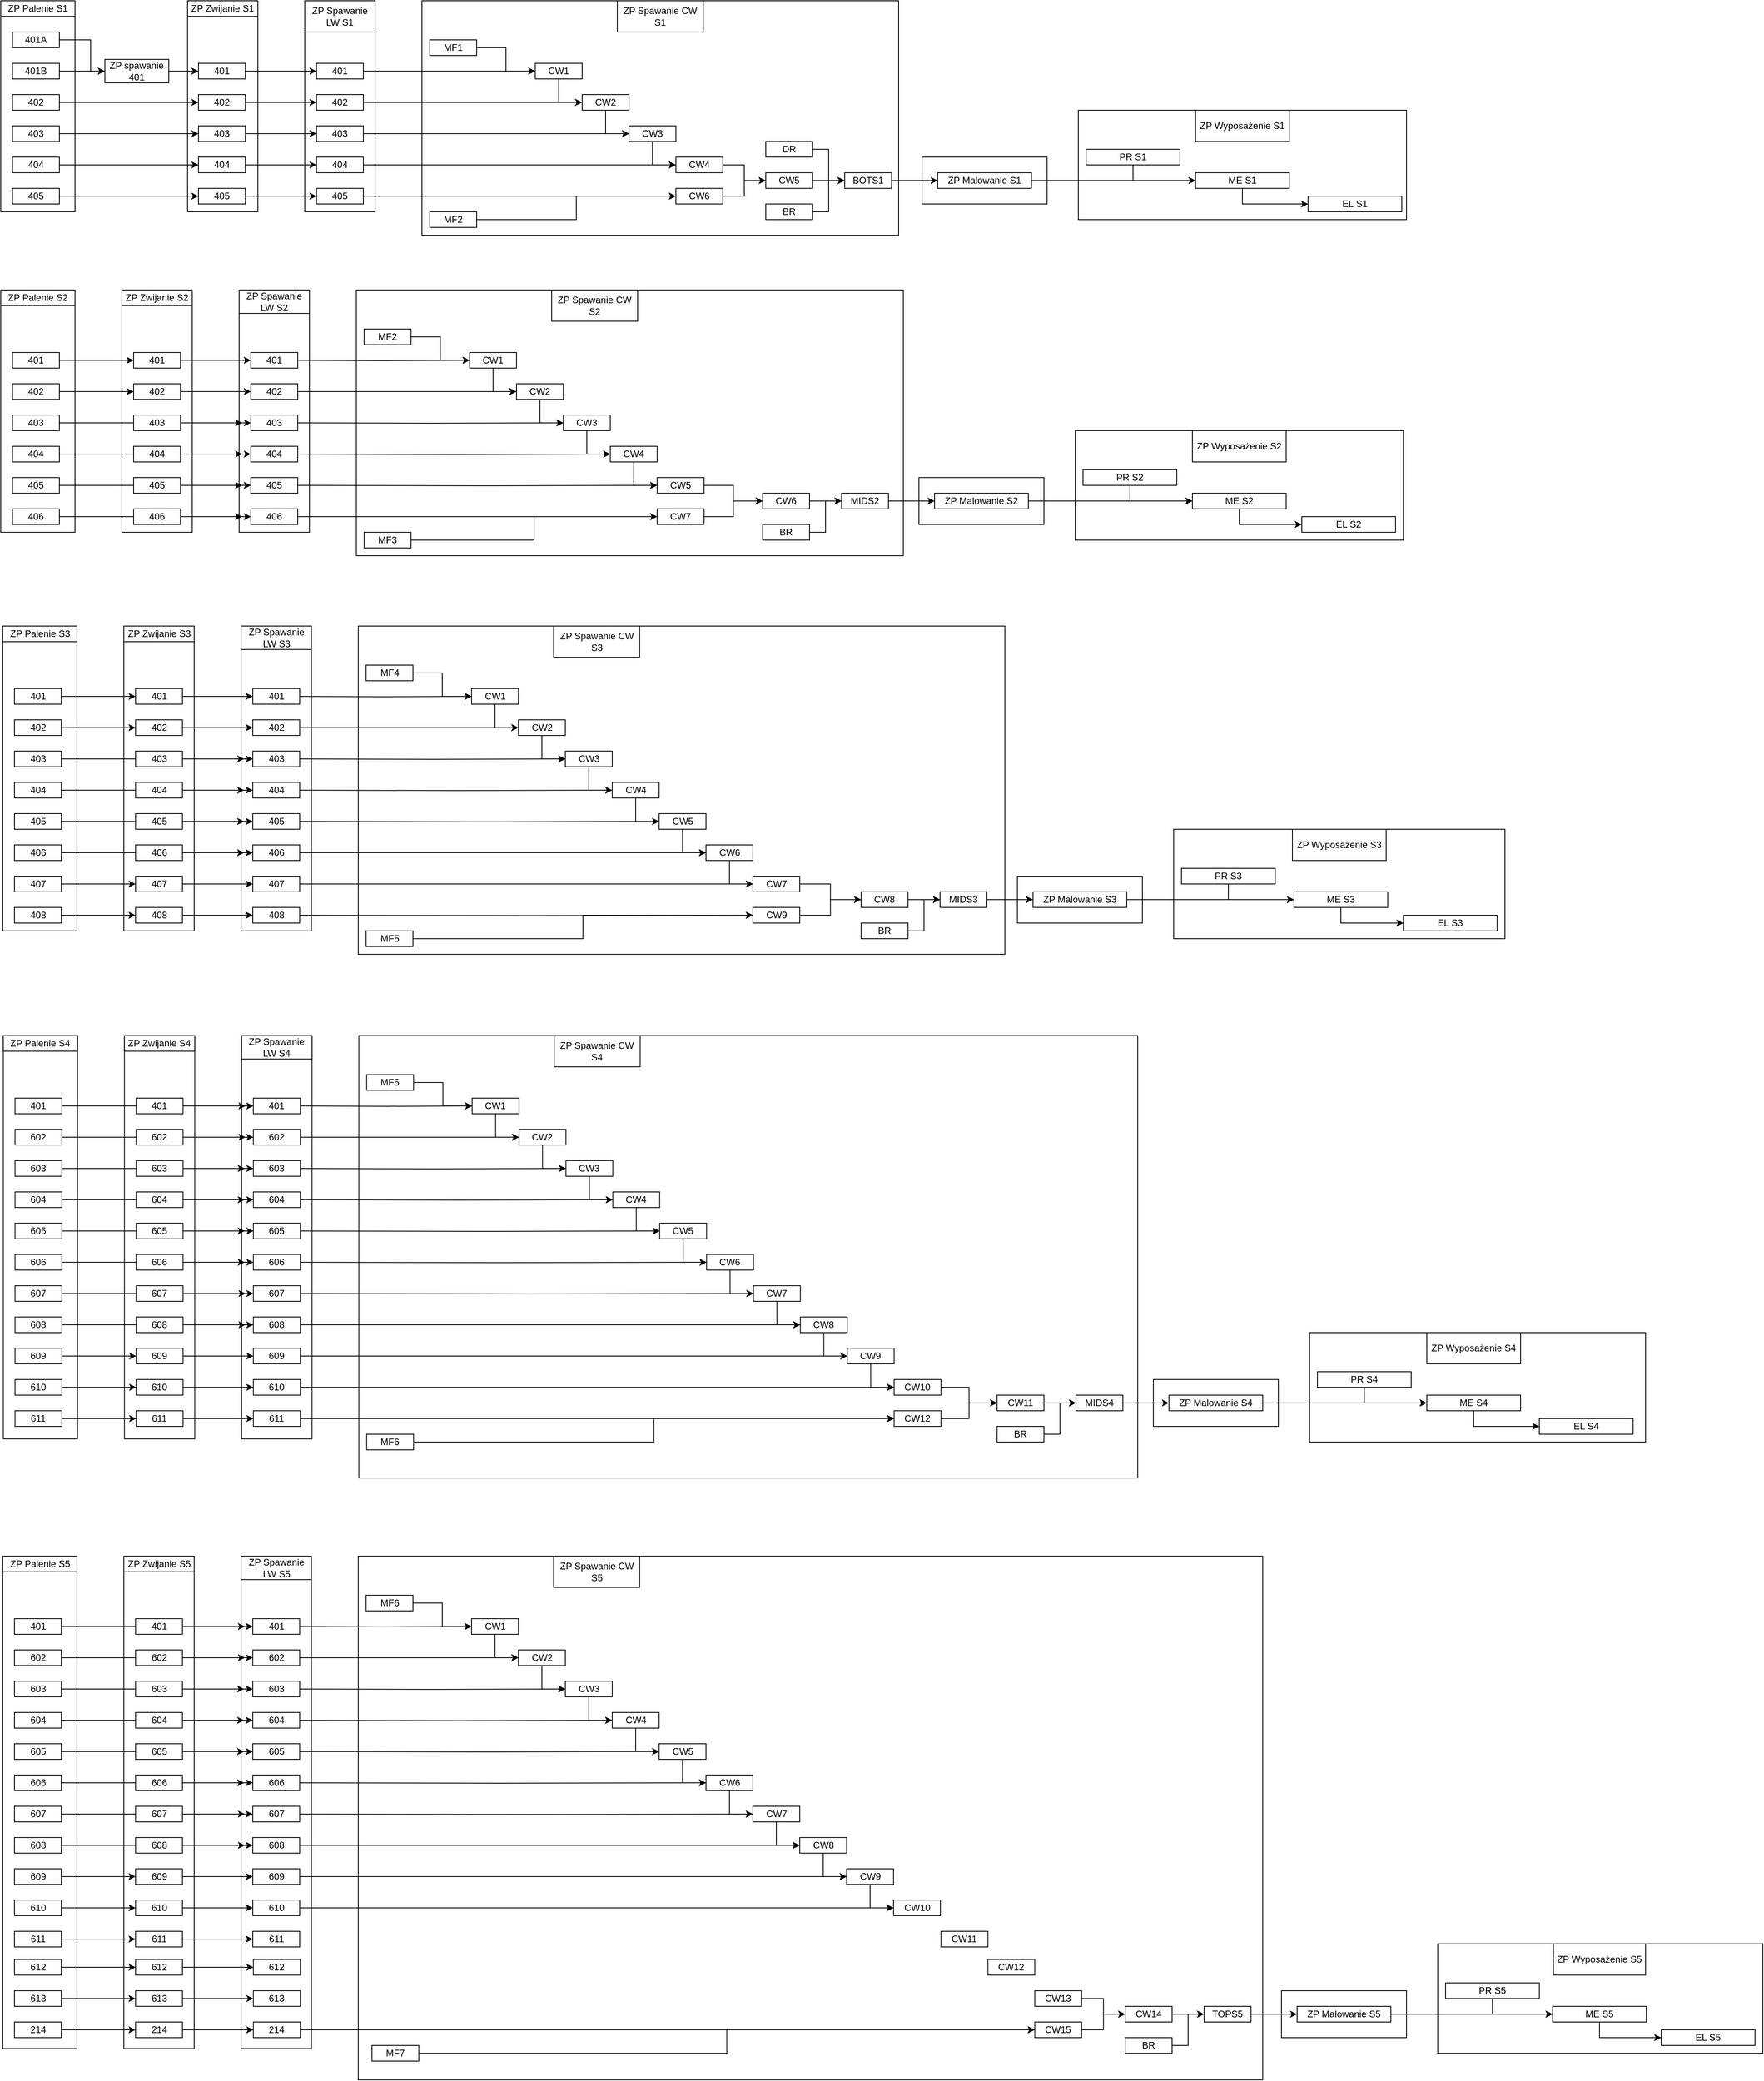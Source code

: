 <mxfile version="24.2.7" type="github">
  <diagram name="Strona-1" id="ludtMGKLYoNglBVRPGG5">
    <mxGraphModel dx="4609" dy="2458" grid="1" gridSize="10" guides="1" tooltips="1" connect="1" arrows="1" fold="1" page="1" pageScale="1" pageWidth="2339" pageHeight="3300" math="0" shadow="0">
      <root>
        <mxCell id="0" />
        <mxCell id="1" parent="0" />
        <mxCell id="da1G7Z1QZZnTR9q6aklC-159" value="" style="rounded=0;whiteSpace=wrap;html=1;" vertex="1" parent="1">
          <mxGeometry x="1454" y="360" width="420" height="140" as="geometry" />
        </mxCell>
        <mxCell id="da1G7Z1QZZnTR9q6aklC-158" value="" style="rounded=0;whiteSpace=wrap;html=1;" vertex="1" parent="1">
          <mxGeometry x="1254" y="420" width="160" height="60" as="geometry" />
        </mxCell>
        <mxCell id="da1G7Z1QZZnTR9q6aklC-149" value="" style="rounded=0;whiteSpace=wrap;html=1;" vertex="1" parent="1">
          <mxGeometry x="614" y="220" width="610" height="300" as="geometry" />
        </mxCell>
        <mxCell id="da1G7Z1QZZnTR9q6aklC-117" value="" style="rounded=0;whiteSpace=wrap;html=1;" vertex="1" parent="1">
          <mxGeometry x="464" y="220" width="90" height="270" as="geometry" />
        </mxCell>
        <mxCell id="da1G7Z1QZZnTR9q6aklC-116" value="" style="rounded=0;whiteSpace=wrap;html=1;" vertex="1" parent="1">
          <mxGeometry x="75" y="220" width="95" height="270" as="geometry" />
        </mxCell>
        <mxCell id="da1G7Z1QZZnTR9q6aklC-115" value="" style="rounded=0;whiteSpace=wrap;html=1;" vertex="1" parent="1">
          <mxGeometry x="314" y="220" width="90" height="270" as="geometry" />
        </mxCell>
        <mxCell id="da1G7Z1QZZnTR9q6aklC-11" value="ZP Palenie S1" style="rounded=0;whiteSpace=wrap;html=1;" vertex="1" parent="1">
          <mxGeometry x="75" y="220" width="95" height="20" as="geometry" />
        </mxCell>
        <mxCell id="da1G7Z1QZZnTR9q6aklC-70" style="edgeStyle=orthogonalEdgeStyle;rounded=0;orthogonalLoop=1;jettySize=auto;html=1;exitX=1;exitY=0.5;exitDx=0;exitDy=0;entryX=0;entryY=0.5;entryDx=0;entryDy=0;" edge="1" parent="1" source="da1G7Z1QZZnTR9q6aklC-61" target="da1G7Z1QZZnTR9q6aklC-67">
          <mxGeometry relative="1" as="geometry">
            <mxPoint x="160" y="290" as="targetPoint" />
            <Array as="points">
              <mxPoint x="190" y="270" />
              <mxPoint x="190" y="310" />
            </Array>
          </mxGeometry>
        </mxCell>
        <mxCell id="da1G7Z1QZZnTR9q6aklC-61" value="401A" style="rounded=0;whiteSpace=wrap;html=1;" vertex="1" parent="1">
          <mxGeometry x="90" y="260" width="60" height="20" as="geometry" />
        </mxCell>
        <mxCell id="da1G7Z1QZZnTR9q6aklC-71" style="edgeStyle=orthogonalEdgeStyle;rounded=0;orthogonalLoop=1;jettySize=auto;html=1;exitX=1;exitY=0.5;exitDx=0;exitDy=0;entryX=0;entryY=0.5;entryDx=0;entryDy=0;" edge="1" parent="1" source="da1G7Z1QZZnTR9q6aklC-62" target="da1G7Z1QZZnTR9q6aklC-67">
          <mxGeometry relative="1" as="geometry">
            <mxPoint x="170" y="299.759" as="targetPoint" />
          </mxGeometry>
        </mxCell>
        <mxCell id="da1G7Z1QZZnTR9q6aklC-62" value="401B" style="rounded=0;whiteSpace=wrap;html=1;" vertex="1" parent="1">
          <mxGeometry x="90" y="300" width="60" height="20" as="geometry" />
        </mxCell>
        <mxCell id="da1G7Z1QZZnTR9q6aklC-79" style="edgeStyle=orthogonalEdgeStyle;rounded=0;orthogonalLoop=1;jettySize=auto;html=1;exitX=1;exitY=0.5;exitDx=0;exitDy=0;entryX=0;entryY=0.5;entryDx=0;entryDy=0;" edge="1" parent="1" source="da1G7Z1QZZnTR9q6aklC-63" target="da1G7Z1QZZnTR9q6aklC-74">
          <mxGeometry relative="1" as="geometry" />
        </mxCell>
        <mxCell id="da1G7Z1QZZnTR9q6aklC-63" value="402" style="rounded=0;whiteSpace=wrap;html=1;" vertex="1" parent="1">
          <mxGeometry x="90" y="340" width="60" height="20" as="geometry" />
        </mxCell>
        <mxCell id="da1G7Z1QZZnTR9q6aklC-80" style="edgeStyle=orthogonalEdgeStyle;rounded=0;orthogonalLoop=1;jettySize=auto;html=1;exitX=1;exitY=0.5;exitDx=0;exitDy=0;entryX=0;entryY=0.5;entryDx=0;entryDy=0;" edge="1" parent="1" source="da1G7Z1QZZnTR9q6aklC-64" target="da1G7Z1QZZnTR9q6aklC-75">
          <mxGeometry relative="1" as="geometry" />
        </mxCell>
        <mxCell id="da1G7Z1QZZnTR9q6aklC-64" value="403" style="rounded=0;whiteSpace=wrap;html=1;" vertex="1" parent="1">
          <mxGeometry x="90" y="380" width="60" height="20" as="geometry" />
        </mxCell>
        <mxCell id="da1G7Z1QZZnTR9q6aklC-81" style="edgeStyle=orthogonalEdgeStyle;rounded=0;orthogonalLoop=1;jettySize=auto;html=1;exitX=1;exitY=0.5;exitDx=0;exitDy=0;entryX=0;entryY=0.5;entryDx=0;entryDy=0;" edge="1" parent="1" source="da1G7Z1QZZnTR9q6aklC-65" target="da1G7Z1QZZnTR9q6aklC-76">
          <mxGeometry relative="1" as="geometry" />
        </mxCell>
        <mxCell id="da1G7Z1QZZnTR9q6aklC-65" value="404" style="rounded=0;whiteSpace=wrap;html=1;" vertex="1" parent="1">
          <mxGeometry x="90" y="420" width="60" height="20" as="geometry" />
        </mxCell>
        <mxCell id="da1G7Z1QZZnTR9q6aklC-82" style="edgeStyle=orthogonalEdgeStyle;rounded=0;orthogonalLoop=1;jettySize=auto;html=1;exitX=1;exitY=0.5;exitDx=0;exitDy=0;entryX=0;entryY=0.5;entryDx=0;entryDy=0;" edge="1" parent="1" source="da1G7Z1QZZnTR9q6aklC-66" target="da1G7Z1QZZnTR9q6aklC-77">
          <mxGeometry relative="1" as="geometry" />
        </mxCell>
        <mxCell id="da1G7Z1QZZnTR9q6aklC-66" value="405" style="rounded=0;whiteSpace=wrap;html=1;" vertex="1" parent="1">
          <mxGeometry x="90" y="460" width="60" height="20" as="geometry" />
        </mxCell>
        <mxCell id="da1G7Z1QZZnTR9q6aklC-78" style="edgeStyle=orthogonalEdgeStyle;rounded=0;orthogonalLoop=1;jettySize=auto;html=1;exitX=1;exitY=0.5;exitDx=0;exitDy=0;entryX=0;entryY=0.5;entryDx=0;entryDy=0;" edge="1" parent="1" source="da1G7Z1QZZnTR9q6aklC-67" target="da1G7Z1QZZnTR9q6aklC-73">
          <mxGeometry relative="1" as="geometry" />
        </mxCell>
        <mxCell id="da1G7Z1QZZnTR9q6aklC-67" value="ZP spawanie 401" style="rounded=0;whiteSpace=wrap;html=1;" vertex="1" parent="1">
          <mxGeometry x="208.25" y="295" width="81.75" height="30" as="geometry" />
        </mxCell>
        <mxCell id="da1G7Z1QZZnTR9q6aklC-72" value="ZP Zwijanie S1" style="rounded=0;whiteSpace=wrap;html=1;" vertex="1" parent="1">
          <mxGeometry x="314" y="220" width="90" height="20" as="geometry" />
        </mxCell>
        <mxCell id="da1G7Z1QZZnTR9q6aklC-89" style="edgeStyle=orthogonalEdgeStyle;rounded=0;orthogonalLoop=1;jettySize=auto;html=1;exitX=1;exitY=0.5;exitDx=0;exitDy=0;" edge="1" parent="1" source="da1G7Z1QZZnTR9q6aklC-73" target="da1G7Z1QZZnTR9q6aklC-84">
          <mxGeometry relative="1" as="geometry" />
        </mxCell>
        <mxCell id="da1G7Z1QZZnTR9q6aklC-73" value="401" style="rounded=0;whiteSpace=wrap;html=1;" vertex="1" parent="1">
          <mxGeometry x="328" y="300" width="60" height="20" as="geometry" />
        </mxCell>
        <mxCell id="da1G7Z1QZZnTR9q6aklC-90" style="edgeStyle=orthogonalEdgeStyle;rounded=0;orthogonalLoop=1;jettySize=auto;html=1;exitX=1;exitY=0.5;exitDx=0;exitDy=0;entryX=0;entryY=0.5;entryDx=0;entryDy=0;" edge="1" parent="1" source="da1G7Z1QZZnTR9q6aklC-74" target="da1G7Z1QZZnTR9q6aklC-85">
          <mxGeometry relative="1" as="geometry" />
        </mxCell>
        <mxCell id="da1G7Z1QZZnTR9q6aklC-74" value="402" style="rounded=0;whiteSpace=wrap;html=1;" vertex="1" parent="1">
          <mxGeometry x="328" y="340" width="60" height="20" as="geometry" />
        </mxCell>
        <mxCell id="da1G7Z1QZZnTR9q6aklC-91" style="edgeStyle=orthogonalEdgeStyle;rounded=0;orthogonalLoop=1;jettySize=auto;html=1;exitX=1;exitY=0.5;exitDx=0;exitDy=0;entryX=0;entryY=0.5;entryDx=0;entryDy=0;" edge="1" parent="1" source="da1G7Z1QZZnTR9q6aklC-75" target="da1G7Z1QZZnTR9q6aklC-86">
          <mxGeometry relative="1" as="geometry" />
        </mxCell>
        <mxCell id="da1G7Z1QZZnTR9q6aklC-75" value="403" style="rounded=0;whiteSpace=wrap;html=1;" vertex="1" parent="1">
          <mxGeometry x="328" y="380" width="60" height="20" as="geometry" />
        </mxCell>
        <mxCell id="da1G7Z1QZZnTR9q6aklC-92" style="edgeStyle=orthogonalEdgeStyle;rounded=0;orthogonalLoop=1;jettySize=auto;html=1;exitX=1;exitY=0.5;exitDx=0;exitDy=0;entryX=0;entryY=0.5;entryDx=0;entryDy=0;" edge="1" parent="1" source="da1G7Z1QZZnTR9q6aklC-76" target="da1G7Z1QZZnTR9q6aklC-87">
          <mxGeometry relative="1" as="geometry" />
        </mxCell>
        <mxCell id="da1G7Z1QZZnTR9q6aklC-76" value="404" style="rounded=0;whiteSpace=wrap;html=1;" vertex="1" parent="1">
          <mxGeometry x="328" y="420" width="60" height="20" as="geometry" />
        </mxCell>
        <mxCell id="da1G7Z1QZZnTR9q6aklC-93" style="edgeStyle=orthogonalEdgeStyle;rounded=0;orthogonalLoop=1;jettySize=auto;html=1;exitX=1;exitY=0.5;exitDx=0;exitDy=0;entryX=0;entryY=0.5;entryDx=0;entryDy=0;" edge="1" parent="1" source="da1G7Z1QZZnTR9q6aklC-77" target="da1G7Z1QZZnTR9q6aklC-88">
          <mxGeometry relative="1" as="geometry" />
        </mxCell>
        <mxCell id="da1G7Z1QZZnTR9q6aklC-77" value="405" style="rounded=0;whiteSpace=wrap;html=1;" vertex="1" parent="1">
          <mxGeometry x="328" y="460" width="60" height="20" as="geometry" />
        </mxCell>
        <mxCell id="da1G7Z1QZZnTR9q6aklC-83" value="ZP Spawanie LW S1" style="rounded=0;whiteSpace=wrap;html=1;" vertex="1" parent="1">
          <mxGeometry x="464" y="220" width="90" height="40" as="geometry" />
        </mxCell>
        <mxCell id="da1G7Z1QZZnTR9q6aklC-105" style="edgeStyle=orthogonalEdgeStyle;rounded=0;orthogonalLoop=1;jettySize=auto;html=1;exitX=1;exitY=0.5;exitDx=0;exitDy=0;entryX=0;entryY=0.5;entryDx=0;entryDy=0;" edge="1" parent="1" source="da1G7Z1QZZnTR9q6aklC-84" target="da1G7Z1QZZnTR9q6aklC-96">
          <mxGeometry relative="1" as="geometry" />
        </mxCell>
        <mxCell id="da1G7Z1QZZnTR9q6aklC-84" value="401" style="rounded=0;whiteSpace=wrap;html=1;" vertex="1" parent="1">
          <mxGeometry x="479" y="300" width="60" height="20" as="geometry" />
        </mxCell>
        <mxCell id="da1G7Z1QZZnTR9q6aklC-108" style="edgeStyle=orthogonalEdgeStyle;rounded=0;orthogonalLoop=1;jettySize=auto;html=1;exitX=1;exitY=0.5;exitDx=0;exitDy=0;entryX=0;entryY=0.5;entryDx=0;entryDy=0;" edge="1" parent="1" source="da1G7Z1QZZnTR9q6aklC-85" target="da1G7Z1QZZnTR9q6aklC-107">
          <mxGeometry relative="1" as="geometry">
            <Array as="points">
              <mxPoint x="604" y="350" />
              <mxPoint x="604" y="350" />
            </Array>
          </mxGeometry>
        </mxCell>
        <mxCell id="da1G7Z1QZZnTR9q6aklC-85" value="402" style="rounded=0;whiteSpace=wrap;html=1;" vertex="1" parent="1">
          <mxGeometry x="479" y="340" width="60" height="20" as="geometry" />
        </mxCell>
        <mxCell id="da1G7Z1QZZnTR9q6aklC-112" style="edgeStyle=orthogonalEdgeStyle;rounded=0;orthogonalLoop=1;jettySize=auto;html=1;exitX=1;exitY=0.5;exitDx=0;exitDy=0;entryX=0;entryY=0.5;entryDx=0;entryDy=0;" edge="1" parent="1" source="da1G7Z1QZZnTR9q6aklC-86" target="da1G7Z1QZZnTR9q6aklC-110">
          <mxGeometry relative="1" as="geometry" />
        </mxCell>
        <mxCell id="da1G7Z1QZZnTR9q6aklC-86" value="403" style="rounded=0;whiteSpace=wrap;html=1;" vertex="1" parent="1">
          <mxGeometry x="479" y="380" width="60" height="20" as="geometry" />
        </mxCell>
        <mxCell id="da1G7Z1QZZnTR9q6aklC-124" style="edgeStyle=orthogonalEdgeStyle;rounded=0;orthogonalLoop=1;jettySize=auto;html=1;exitX=1;exitY=0.5;exitDx=0;exitDy=0;entryX=0;entryY=0.5;entryDx=0;entryDy=0;" edge="1" parent="1" source="da1G7Z1QZZnTR9q6aklC-87" target="da1G7Z1QZZnTR9q6aklC-122">
          <mxGeometry relative="1" as="geometry" />
        </mxCell>
        <mxCell id="da1G7Z1QZZnTR9q6aklC-87" value="404" style="rounded=0;whiteSpace=wrap;html=1;" vertex="1" parent="1">
          <mxGeometry x="479" y="420" width="60" height="20" as="geometry" />
        </mxCell>
        <mxCell id="da1G7Z1QZZnTR9q6aklC-127" style="edgeStyle=orthogonalEdgeStyle;rounded=0;orthogonalLoop=1;jettySize=auto;html=1;exitX=1;exitY=0.5;exitDx=0;exitDy=0;" edge="1" parent="1" source="da1G7Z1QZZnTR9q6aklC-88" target="da1G7Z1QZZnTR9q6aklC-125">
          <mxGeometry relative="1" as="geometry" />
        </mxCell>
        <mxCell id="da1G7Z1QZZnTR9q6aklC-88" value="405" style="rounded=0;whiteSpace=wrap;html=1;" vertex="1" parent="1">
          <mxGeometry x="479" y="460" width="60" height="20" as="geometry" />
        </mxCell>
        <mxCell id="da1G7Z1QZZnTR9q6aklC-94" value="ZP Spawanie CW S1" style="rounded=0;whiteSpace=wrap;html=1;" vertex="1" parent="1">
          <mxGeometry x="864" y="220" width="110" height="40" as="geometry" />
        </mxCell>
        <mxCell id="da1G7Z1QZZnTR9q6aklC-144" style="edgeStyle=orthogonalEdgeStyle;rounded=0;orthogonalLoop=1;jettySize=auto;html=1;exitX=1;exitY=0.5;exitDx=0;exitDy=0;entryX=0;entryY=0.5;entryDx=0;entryDy=0;" edge="1" parent="1" source="da1G7Z1QZZnTR9q6aklC-95" target="da1G7Z1QZZnTR9q6aklC-96">
          <mxGeometry relative="1" as="geometry" />
        </mxCell>
        <mxCell id="da1G7Z1QZZnTR9q6aklC-95" value="MF1" style="rounded=0;whiteSpace=wrap;html=1;" vertex="1" parent="1">
          <mxGeometry x="624" y="270" width="60" height="20" as="geometry" />
        </mxCell>
        <mxCell id="da1G7Z1QZZnTR9q6aklC-145" style="edgeStyle=orthogonalEdgeStyle;rounded=0;orthogonalLoop=1;jettySize=auto;html=1;exitX=0.5;exitY=1;exitDx=0;exitDy=0;entryX=0;entryY=0.5;entryDx=0;entryDy=0;" edge="1" parent="1" source="da1G7Z1QZZnTR9q6aklC-96" target="da1G7Z1QZZnTR9q6aklC-107">
          <mxGeometry relative="1" as="geometry" />
        </mxCell>
        <mxCell id="da1G7Z1QZZnTR9q6aklC-96" value="CW1" style="rounded=0;whiteSpace=wrap;html=1;" vertex="1" parent="1">
          <mxGeometry x="759" y="300" width="60" height="20" as="geometry" />
        </mxCell>
        <mxCell id="da1G7Z1QZZnTR9q6aklC-146" style="edgeStyle=orthogonalEdgeStyle;rounded=0;orthogonalLoop=1;jettySize=auto;html=1;exitX=0.5;exitY=1;exitDx=0;exitDy=0;entryX=0;entryY=0.5;entryDx=0;entryDy=0;" edge="1" parent="1" source="da1G7Z1QZZnTR9q6aklC-107" target="da1G7Z1QZZnTR9q6aklC-110">
          <mxGeometry relative="1" as="geometry" />
        </mxCell>
        <mxCell id="da1G7Z1QZZnTR9q6aklC-107" value="CW2" style="rounded=0;whiteSpace=wrap;html=1;" vertex="1" parent="1">
          <mxGeometry x="819" y="340" width="60" height="20" as="geometry" />
        </mxCell>
        <mxCell id="da1G7Z1QZZnTR9q6aklC-147" style="edgeStyle=orthogonalEdgeStyle;rounded=0;orthogonalLoop=1;jettySize=auto;html=1;exitX=0.5;exitY=1;exitDx=0;exitDy=0;entryX=0;entryY=0.5;entryDx=0;entryDy=0;" edge="1" parent="1" source="da1G7Z1QZZnTR9q6aklC-110" target="da1G7Z1QZZnTR9q6aklC-122">
          <mxGeometry relative="1" as="geometry" />
        </mxCell>
        <mxCell id="da1G7Z1QZZnTR9q6aklC-110" value="CW3" style="rounded=0;whiteSpace=wrap;html=1;" vertex="1" parent="1">
          <mxGeometry x="879" y="380" width="60" height="20" as="geometry" />
        </mxCell>
        <mxCell id="da1G7Z1QZZnTR9q6aklC-130" style="edgeStyle=orthogonalEdgeStyle;rounded=0;orthogonalLoop=1;jettySize=auto;html=1;exitX=1;exitY=0.5;exitDx=0;exitDy=0;entryX=0;entryY=0.5;entryDx=0;entryDy=0;" edge="1" parent="1" source="da1G7Z1QZZnTR9q6aklC-122" target="da1G7Z1QZZnTR9q6aklC-129">
          <mxGeometry relative="1" as="geometry" />
        </mxCell>
        <mxCell id="da1G7Z1QZZnTR9q6aklC-122" value="CW4" style="rounded=0;whiteSpace=wrap;html=1;" vertex="1" parent="1">
          <mxGeometry x="939" y="420" width="60" height="20" as="geometry" />
        </mxCell>
        <mxCell id="da1G7Z1QZZnTR9q6aklC-131" style="edgeStyle=orthogonalEdgeStyle;rounded=0;orthogonalLoop=1;jettySize=auto;html=1;exitX=1;exitY=0.5;exitDx=0;exitDy=0;entryX=0;entryY=0.5;entryDx=0;entryDy=0;" edge="1" parent="1" source="da1G7Z1QZZnTR9q6aklC-125" target="da1G7Z1QZZnTR9q6aklC-129">
          <mxGeometry relative="1" as="geometry" />
        </mxCell>
        <mxCell id="da1G7Z1QZZnTR9q6aklC-125" value="CW6" style="rounded=0;whiteSpace=wrap;html=1;" vertex="1" parent="1">
          <mxGeometry x="939" y="460" width="60" height="20" as="geometry" />
        </mxCell>
        <mxCell id="da1G7Z1QZZnTR9q6aklC-148" style="edgeStyle=orthogonalEdgeStyle;rounded=0;orthogonalLoop=1;jettySize=auto;html=1;exitX=1;exitY=0.5;exitDx=0;exitDy=0;entryX=0;entryY=0.5;entryDx=0;entryDy=0;" edge="1" parent="1" source="da1G7Z1QZZnTR9q6aklC-126" target="da1G7Z1QZZnTR9q6aklC-125">
          <mxGeometry relative="1" as="geometry" />
        </mxCell>
        <mxCell id="da1G7Z1QZZnTR9q6aklC-126" value="MF2" style="rounded=0;whiteSpace=wrap;html=1;" vertex="1" parent="1">
          <mxGeometry x="624" y="490" width="60" height="20" as="geometry" />
        </mxCell>
        <mxCell id="da1G7Z1QZZnTR9q6aklC-140" style="edgeStyle=orthogonalEdgeStyle;rounded=0;orthogonalLoop=1;jettySize=auto;html=1;exitX=1;exitY=0.5;exitDx=0;exitDy=0;" edge="1" parent="1" source="da1G7Z1QZZnTR9q6aklC-129" target="da1G7Z1QZZnTR9q6aklC-138">
          <mxGeometry relative="1" as="geometry" />
        </mxCell>
        <mxCell id="da1G7Z1QZZnTR9q6aklC-129" value="CW5" style="rounded=0;whiteSpace=wrap;html=1;" vertex="1" parent="1">
          <mxGeometry x="1054" y="440" width="60" height="20" as="geometry" />
        </mxCell>
        <mxCell id="da1G7Z1QZZnTR9q6aklC-142" style="edgeStyle=orthogonalEdgeStyle;rounded=0;orthogonalLoop=1;jettySize=auto;html=1;exitX=1;exitY=0.5;exitDx=0;exitDy=0;entryX=0;entryY=0.5;entryDx=0;entryDy=0;" edge="1" parent="1" source="da1G7Z1QZZnTR9q6aklC-136" target="da1G7Z1QZZnTR9q6aklC-138">
          <mxGeometry relative="1" as="geometry" />
        </mxCell>
        <mxCell id="da1G7Z1QZZnTR9q6aklC-136" value="BR" style="rounded=0;whiteSpace=wrap;html=1;" vertex="1" parent="1">
          <mxGeometry x="1054" y="480" width="60" height="20" as="geometry" />
        </mxCell>
        <mxCell id="da1G7Z1QZZnTR9q6aklC-143" style="edgeStyle=orthogonalEdgeStyle;rounded=0;orthogonalLoop=1;jettySize=auto;html=1;exitX=1;exitY=0.5;exitDx=0;exitDy=0;entryX=0;entryY=0.5;entryDx=0;entryDy=0;" edge="1" parent="1" source="da1G7Z1QZZnTR9q6aklC-137" target="da1G7Z1QZZnTR9q6aklC-138">
          <mxGeometry relative="1" as="geometry" />
        </mxCell>
        <mxCell id="da1G7Z1QZZnTR9q6aklC-137" value="DR" style="rounded=0;whiteSpace=wrap;html=1;" vertex="1" parent="1">
          <mxGeometry x="1054" y="400" width="60" height="20" as="geometry" />
        </mxCell>
        <mxCell id="da1G7Z1QZZnTR9q6aklC-151" style="edgeStyle=orthogonalEdgeStyle;rounded=0;orthogonalLoop=1;jettySize=auto;html=1;exitX=1;exitY=0.5;exitDx=0;exitDy=0;entryX=0;entryY=0.5;entryDx=0;entryDy=0;" edge="1" parent="1" source="da1G7Z1QZZnTR9q6aklC-138" target="da1G7Z1QZZnTR9q6aklC-150">
          <mxGeometry relative="1" as="geometry" />
        </mxCell>
        <mxCell id="da1G7Z1QZZnTR9q6aklC-138" value="BOTS1" style="rounded=0;whiteSpace=wrap;html=1;" vertex="1" parent="1">
          <mxGeometry x="1155" y="440" width="60" height="20" as="geometry" />
        </mxCell>
        <mxCell id="da1G7Z1QZZnTR9q6aklC-155" style="edgeStyle=orthogonalEdgeStyle;rounded=0;orthogonalLoop=1;jettySize=auto;html=1;exitX=1;exitY=0.5;exitDx=0;exitDy=0;entryX=0;entryY=0.5;entryDx=0;entryDy=0;" edge="1" parent="1" source="da1G7Z1QZZnTR9q6aklC-150" target="da1G7Z1QZZnTR9q6aklC-153">
          <mxGeometry relative="1" as="geometry">
            <Array as="points">
              <mxPoint x="1554" y="450" />
              <mxPoint x="1554" y="450" />
            </Array>
          </mxGeometry>
        </mxCell>
        <mxCell id="da1G7Z1QZZnTR9q6aklC-150" value="ZP Malowanie S1" style="rounded=0;whiteSpace=wrap;html=1;" vertex="1" parent="1">
          <mxGeometry x="1274" y="440" width="120" height="20" as="geometry" />
        </mxCell>
        <mxCell id="da1G7Z1QZZnTR9q6aklC-154" style="edgeStyle=orthogonalEdgeStyle;rounded=0;orthogonalLoop=1;jettySize=auto;html=1;exitX=0.5;exitY=1;exitDx=0;exitDy=0;entryX=0;entryY=0.5;entryDx=0;entryDy=0;" edge="1" parent="1" source="da1G7Z1QZZnTR9q6aklC-152" target="da1G7Z1QZZnTR9q6aklC-153">
          <mxGeometry relative="1" as="geometry" />
        </mxCell>
        <mxCell id="da1G7Z1QZZnTR9q6aklC-152" value="PR S1" style="rounded=0;whiteSpace=wrap;html=1;" vertex="1" parent="1">
          <mxGeometry x="1464" y="410" width="120" height="20" as="geometry" />
        </mxCell>
        <mxCell id="da1G7Z1QZZnTR9q6aklC-157" style="edgeStyle=orthogonalEdgeStyle;rounded=0;orthogonalLoop=1;jettySize=auto;html=1;exitX=0.5;exitY=1;exitDx=0;exitDy=0;entryX=0;entryY=0.5;entryDx=0;entryDy=0;" edge="1" parent="1" source="da1G7Z1QZZnTR9q6aklC-153" target="da1G7Z1QZZnTR9q6aklC-156">
          <mxGeometry relative="1" as="geometry" />
        </mxCell>
        <mxCell id="da1G7Z1QZZnTR9q6aklC-153" value="ME S1" style="rounded=0;whiteSpace=wrap;html=1;" vertex="1" parent="1">
          <mxGeometry x="1604" y="440" width="120" height="20" as="geometry" />
        </mxCell>
        <mxCell id="da1G7Z1QZZnTR9q6aklC-156" value="EL S1" style="rounded=0;whiteSpace=wrap;html=1;" vertex="1" parent="1">
          <mxGeometry x="1748" y="470" width="120" height="20" as="geometry" />
        </mxCell>
        <mxCell id="da1G7Z1QZZnTR9q6aklC-160" value="ZP Wyposażenie S1" style="rounded=0;whiteSpace=wrap;html=1;" vertex="1" parent="1">
          <mxGeometry x="1604" y="360" width="120" height="40" as="geometry" />
        </mxCell>
        <mxCell id="da1G7Z1QZZnTR9q6aklC-161" value="" style="rounded=0;whiteSpace=wrap;html=1;" vertex="1" parent="1">
          <mxGeometry x="1450" y="770" width="420" height="140" as="geometry" />
        </mxCell>
        <mxCell id="da1G7Z1QZZnTR9q6aklC-162" value="" style="rounded=0;whiteSpace=wrap;html=1;" vertex="1" parent="1">
          <mxGeometry x="1250" y="830" width="160" height="60" as="geometry" />
        </mxCell>
        <mxCell id="da1G7Z1QZZnTR9q6aklC-163" value="" style="rounded=0;whiteSpace=wrap;html=1;" vertex="1" parent="1">
          <mxGeometry x="530" y="590" width="700" height="340" as="geometry" />
        </mxCell>
        <mxCell id="da1G7Z1QZZnTR9q6aklC-164" value="" style="rounded=0;whiteSpace=wrap;html=1;" vertex="1" parent="1">
          <mxGeometry x="380" y="590" width="90" height="310" as="geometry" />
        </mxCell>
        <mxCell id="da1G7Z1QZZnTR9q6aklC-165" value="" style="rounded=0;whiteSpace=wrap;html=1;" vertex="1" parent="1">
          <mxGeometry x="75" y="590" width="95" height="310" as="geometry" />
        </mxCell>
        <mxCell id="da1G7Z1QZZnTR9q6aklC-166" value="" style="rounded=0;whiteSpace=wrap;html=1;" vertex="1" parent="1">
          <mxGeometry x="230" y="590" width="90" height="310" as="geometry" />
        </mxCell>
        <mxCell id="da1G7Z1QZZnTR9q6aklC-167" value="ZP Palenie S2" style="rounded=0;whiteSpace=wrap;html=1;" vertex="1" parent="1">
          <mxGeometry x="75" y="590" width="95" height="20" as="geometry" />
        </mxCell>
        <mxCell id="da1G7Z1QZZnTR9q6aklC-249" style="edgeStyle=orthogonalEdgeStyle;rounded=0;orthogonalLoop=1;jettySize=auto;html=1;exitX=1;exitY=0.5;exitDx=0;exitDy=0;" edge="1" parent="1" source="da1G7Z1QZZnTR9q6aklC-169" target="da1G7Z1QZZnTR9q6aklC-237">
          <mxGeometry relative="1" as="geometry" />
        </mxCell>
        <mxCell id="da1G7Z1QZZnTR9q6aklC-169" value="401" style="rounded=0;whiteSpace=wrap;html=1;" vertex="1" parent="1">
          <mxGeometry x="90" y="670" width="60" height="20" as="geometry" />
        </mxCell>
        <mxCell id="da1G7Z1QZZnTR9q6aklC-250" style="edgeStyle=orthogonalEdgeStyle;rounded=0;orthogonalLoop=1;jettySize=auto;html=1;exitX=1;exitY=0.5;exitDx=0;exitDy=0;" edge="1" parent="1" source="da1G7Z1QZZnTR9q6aklC-171" target="da1G7Z1QZZnTR9q6aklC-238">
          <mxGeometry relative="1" as="geometry" />
        </mxCell>
        <mxCell id="da1G7Z1QZZnTR9q6aklC-171" value="402" style="rounded=0;whiteSpace=wrap;html=1;" vertex="1" parent="1">
          <mxGeometry x="90" y="710" width="60" height="20" as="geometry" />
        </mxCell>
        <mxCell id="da1G7Z1QZZnTR9q6aklC-172" style="edgeStyle=orthogonalEdgeStyle;rounded=0;orthogonalLoop=1;jettySize=auto;html=1;exitX=1;exitY=0.5;exitDx=0;exitDy=0;entryX=0;entryY=0.5;entryDx=0;entryDy=0;" edge="1" parent="1" source="da1G7Z1QZZnTR9q6aklC-173">
          <mxGeometry relative="1" as="geometry">
            <mxPoint x="384" y="760" as="targetPoint" />
          </mxGeometry>
        </mxCell>
        <mxCell id="da1G7Z1QZZnTR9q6aklC-173" value="403" style="rounded=0;whiteSpace=wrap;html=1;" vertex="1" parent="1">
          <mxGeometry x="90" y="750" width="60" height="20" as="geometry" />
        </mxCell>
        <mxCell id="da1G7Z1QZZnTR9q6aklC-174" style="edgeStyle=orthogonalEdgeStyle;rounded=0;orthogonalLoop=1;jettySize=auto;html=1;exitX=1;exitY=0.5;exitDx=0;exitDy=0;entryX=0;entryY=0.5;entryDx=0;entryDy=0;" edge="1" parent="1" source="da1G7Z1QZZnTR9q6aklC-175">
          <mxGeometry relative="1" as="geometry">
            <mxPoint x="384" y="800" as="targetPoint" />
          </mxGeometry>
        </mxCell>
        <mxCell id="da1G7Z1QZZnTR9q6aklC-175" value="404" style="rounded=0;whiteSpace=wrap;html=1;" vertex="1" parent="1">
          <mxGeometry x="90" y="790" width="60" height="20" as="geometry" />
        </mxCell>
        <mxCell id="da1G7Z1QZZnTR9q6aklC-176" style="edgeStyle=orthogonalEdgeStyle;rounded=0;orthogonalLoop=1;jettySize=auto;html=1;exitX=1;exitY=0.5;exitDx=0;exitDy=0;entryX=0;entryY=0.5;entryDx=0;entryDy=0;" edge="1" parent="1" source="da1G7Z1QZZnTR9q6aklC-177">
          <mxGeometry relative="1" as="geometry">
            <mxPoint x="384" y="840" as="targetPoint" />
          </mxGeometry>
        </mxCell>
        <mxCell id="da1G7Z1QZZnTR9q6aklC-177" value="405" style="rounded=0;whiteSpace=wrap;html=1;" vertex="1" parent="1">
          <mxGeometry x="90" y="830" width="60" height="20" as="geometry" />
        </mxCell>
        <mxCell id="da1G7Z1QZZnTR9q6aklC-178" style="edgeStyle=orthogonalEdgeStyle;rounded=0;orthogonalLoop=1;jettySize=auto;html=1;exitX=1;exitY=0.5;exitDx=0;exitDy=0;entryX=0;entryY=0.5;entryDx=0;entryDy=0;" edge="1" parent="1" source="da1G7Z1QZZnTR9q6aklC-179">
          <mxGeometry relative="1" as="geometry">
            <mxPoint x="384" y="880" as="targetPoint" />
          </mxGeometry>
        </mxCell>
        <mxCell id="da1G7Z1QZZnTR9q6aklC-179" value="406" style="rounded=0;whiteSpace=wrap;html=1;" vertex="1" parent="1">
          <mxGeometry x="90" y="870" width="60" height="20" as="geometry" />
        </mxCell>
        <mxCell id="da1G7Z1QZZnTR9q6aklC-182" value="ZP Zwijanie S2" style="rounded=0;whiteSpace=wrap;html=1;" vertex="1" parent="1">
          <mxGeometry x="230" y="590" width="90" height="20" as="geometry" />
        </mxCell>
        <mxCell id="da1G7Z1QZZnTR9q6aklC-193" value="ZP Spawanie LW S2" style="rounded=0;whiteSpace=wrap;html=1;" vertex="1" parent="1">
          <mxGeometry x="380" y="590" width="90" height="30" as="geometry" />
        </mxCell>
        <mxCell id="da1G7Z1QZZnTR9q6aklC-194" style="edgeStyle=orthogonalEdgeStyle;rounded=0;orthogonalLoop=1;jettySize=auto;html=1;exitX=1;exitY=0.5;exitDx=0;exitDy=0;entryX=0;entryY=0.5;entryDx=0;entryDy=0;" edge="1" parent="1" target="da1G7Z1QZZnTR9q6aklC-208">
          <mxGeometry relative="1" as="geometry">
            <mxPoint x="455" y="680" as="sourcePoint" />
          </mxGeometry>
        </mxCell>
        <mxCell id="da1G7Z1QZZnTR9q6aklC-196" style="edgeStyle=orthogonalEdgeStyle;rounded=0;orthogonalLoop=1;jettySize=auto;html=1;exitX=1;exitY=0.5;exitDx=0;exitDy=0;entryX=0;entryY=0.5;entryDx=0;entryDy=0;" edge="1" parent="1" target="da1G7Z1QZZnTR9q6aklC-210">
          <mxGeometry relative="1" as="geometry">
            <Array as="points">
              <mxPoint x="520" y="720" />
              <mxPoint x="520" y="720" />
            </Array>
            <mxPoint x="455" y="720" as="sourcePoint" />
          </mxGeometry>
        </mxCell>
        <mxCell id="da1G7Z1QZZnTR9q6aklC-198" style="edgeStyle=orthogonalEdgeStyle;rounded=0;orthogonalLoop=1;jettySize=auto;html=1;exitX=1;exitY=0.5;exitDx=0;exitDy=0;entryX=0;entryY=0.5;entryDx=0;entryDy=0;" edge="1" parent="1" target="da1G7Z1QZZnTR9q6aklC-212">
          <mxGeometry relative="1" as="geometry">
            <mxPoint x="455" y="760" as="sourcePoint" />
          </mxGeometry>
        </mxCell>
        <mxCell id="da1G7Z1QZZnTR9q6aklC-200" style="edgeStyle=orthogonalEdgeStyle;rounded=0;orthogonalLoop=1;jettySize=auto;html=1;exitX=1;exitY=0.5;exitDx=0;exitDy=0;entryX=0;entryY=0.5;entryDx=0;entryDy=0;" edge="1" parent="1" target="da1G7Z1QZZnTR9q6aklC-214">
          <mxGeometry relative="1" as="geometry">
            <mxPoint x="455" y="800" as="sourcePoint" />
          </mxGeometry>
        </mxCell>
        <mxCell id="da1G7Z1QZZnTR9q6aklC-202" style="edgeStyle=orthogonalEdgeStyle;rounded=0;orthogonalLoop=1;jettySize=auto;html=1;exitX=1;exitY=0.5;exitDx=0;exitDy=0;" edge="1" parent="1" target="da1G7Z1QZZnTR9q6aklC-257">
          <mxGeometry relative="1" as="geometry">
            <mxPoint x="455" y="840" as="sourcePoint" />
          </mxGeometry>
        </mxCell>
        <mxCell id="da1G7Z1QZZnTR9q6aklC-204" value="ZP Spawanie CW S2" style="rounded=0;whiteSpace=wrap;html=1;" vertex="1" parent="1">
          <mxGeometry x="780" y="590" width="110" height="40" as="geometry" />
        </mxCell>
        <mxCell id="da1G7Z1QZZnTR9q6aklC-205" style="edgeStyle=orthogonalEdgeStyle;rounded=0;orthogonalLoop=1;jettySize=auto;html=1;exitX=1;exitY=0.5;exitDx=0;exitDy=0;entryX=0;entryY=0.5;entryDx=0;entryDy=0;" edge="1" parent="1" source="da1G7Z1QZZnTR9q6aklC-206" target="da1G7Z1QZZnTR9q6aklC-208">
          <mxGeometry relative="1" as="geometry" />
        </mxCell>
        <mxCell id="da1G7Z1QZZnTR9q6aklC-206" value="MF2" style="rounded=0;whiteSpace=wrap;html=1;" vertex="1" parent="1">
          <mxGeometry x="540" y="640" width="60" height="20" as="geometry" />
        </mxCell>
        <mxCell id="da1G7Z1QZZnTR9q6aklC-207" style="edgeStyle=orthogonalEdgeStyle;rounded=0;orthogonalLoop=1;jettySize=auto;html=1;exitX=0.5;exitY=1;exitDx=0;exitDy=0;entryX=0;entryY=0.5;entryDx=0;entryDy=0;" edge="1" parent="1" source="da1G7Z1QZZnTR9q6aklC-208" target="da1G7Z1QZZnTR9q6aklC-210">
          <mxGeometry relative="1" as="geometry" />
        </mxCell>
        <mxCell id="da1G7Z1QZZnTR9q6aklC-208" value="CW1" style="rounded=0;whiteSpace=wrap;html=1;" vertex="1" parent="1">
          <mxGeometry x="675" y="670" width="60" height="20" as="geometry" />
        </mxCell>
        <mxCell id="da1G7Z1QZZnTR9q6aklC-209" style="edgeStyle=orthogonalEdgeStyle;rounded=0;orthogonalLoop=1;jettySize=auto;html=1;exitX=0.5;exitY=1;exitDx=0;exitDy=0;entryX=0;entryY=0.5;entryDx=0;entryDy=0;" edge="1" parent="1" source="da1G7Z1QZZnTR9q6aklC-210" target="da1G7Z1QZZnTR9q6aklC-212">
          <mxGeometry relative="1" as="geometry" />
        </mxCell>
        <mxCell id="da1G7Z1QZZnTR9q6aklC-210" value="CW2" style="rounded=0;whiteSpace=wrap;html=1;" vertex="1" parent="1">
          <mxGeometry x="735" y="710" width="60" height="20" as="geometry" />
        </mxCell>
        <mxCell id="da1G7Z1QZZnTR9q6aklC-211" style="edgeStyle=orthogonalEdgeStyle;rounded=0;orthogonalLoop=1;jettySize=auto;html=1;exitX=0.5;exitY=1;exitDx=0;exitDy=0;entryX=0;entryY=0.5;entryDx=0;entryDy=0;" edge="1" parent="1" source="da1G7Z1QZZnTR9q6aklC-212" target="da1G7Z1QZZnTR9q6aklC-214">
          <mxGeometry relative="1" as="geometry" />
        </mxCell>
        <mxCell id="da1G7Z1QZZnTR9q6aklC-212" value="CW3" style="rounded=0;whiteSpace=wrap;html=1;" vertex="1" parent="1">
          <mxGeometry x="795" y="750" width="60" height="20" as="geometry" />
        </mxCell>
        <mxCell id="da1G7Z1QZZnTR9q6aklC-258" style="edgeStyle=orthogonalEdgeStyle;rounded=0;orthogonalLoop=1;jettySize=auto;html=1;exitX=0.5;exitY=1;exitDx=0;exitDy=0;entryX=0;entryY=0.5;entryDx=0;entryDy=0;" edge="1" parent="1" source="da1G7Z1QZZnTR9q6aklC-214" target="da1G7Z1QZZnTR9q6aklC-257">
          <mxGeometry relative="1" as="geometry" />
        </mxCell>
        <mxCell id="da1G7Z1QZZnTR9q6aklC-214" value="CW4" style="rounded=0;whiteSpace=wrap;html=1;" vertex="1" parent="1">
          <mxGeometry x="855" y="790" width="60" height="20" as="geometry" />
        </mxCell>
        <mxCell id="da1G7Z1QZZnTR9q6aklC-215" style="edgeStyle=orthogonalEdgeStyle;rounded=0;orthogonalLoop=1;jettySize=auto;html=1;exitX=1;exitY=0.5;exitDx=0;exitDy=0;entryX=0;entryY=0.5;entryDx=0;entryDy=0;" edge="1" parent="1" source="da1G7Z1QZZnTR9q6aklC-216" target="da1G7Z1QZZnTR9q6aklC-220">
          <mxGeometry relative="1" as="geometry" />
        </mxCell>
        <mxCell id="da1G7Z1QZZnTR9q6aklC-216" value="CW7" style="rounded=0;whiteSpace=wrap;html=1;" vertex="1" parent="1">
          <mxGeometry x="915" y="870" width="60" height="20" as="geometry" />
        </mxCell>
        <mxCell id="da1G7Z1QZZnTR9q6aklC-217" style="edgeStyle=orthogonalEdgeStyle;rounded=0;orthogonalLoop=1;jettySize=auto;html=1;exitX=1;exitY=0.5;exitDx=0;exitDy=0;entryX=0;entryY=0.5;entryDx=0;entryDy=0;" edge="1" parent="1" source="da1G7Z1QZZnTR9q6aklC-218" target="da1G7Z1QZZnTR9q6aklC-216">
          <mxGeometry relative="1" as="geometry" />
        </mxCell>
        <mxCell id="da1G7Z1QZZnTR9q6aklC-218" value="MF3" style="rounded=0;whiteSpace=wrap;html=1;" vertex="1" parent="1">
          <mxGeometry x="540" y="900" width="60" height="20" as="geometry" />
        </mxCell>
        <mxCell id="da1G7Z1QZZnTR9q6aklC-219" style="edgeStyle=orthogonalEdgeStyle;rounded=0;orthogonalLoop=1;jettySize=auto;html=1;exitX=1;exitY=0.5;exitDx=0;exitDy=0;" edge="1" parent="1" source="da1G7Z1QZZnTR9q6aklC-220" target="da1G7Z1QZZnTR9q6aklC-226">
          <mxGeometry relative="1" as="geometry" />
        </mxCell>
        <mxCell id="da1G7Z1QZZnTR9q6aklC-220" value="CW6" style="rounded=0;whiteSpace=wrap;html=1;" vertex="1" parent="1">
          <mxGeometry x="1050" y="850" width="60" height="20" as="geometry" />
        </mxCell>
        <mxCell id="da1G7Z1QZZnTR9q6aklC-221" style="edgeStyle=orthogonalEdgeStyle;rounded=0;orthogonalLoop=1;jettySize=auto;html=1;exitX=1;exitY=0.5;exitDx=0;exitDy=0;entryX=0;entryY=0.5;entryDx=0;entryDy=0;" edge="1" parent="1" source="da1G7Z1QZZnTR9q6aklC-222" target="da1G7Z1QZZnTR9q6aklC-226">
          <mxGeometry relative="1" as="geometry" />
        </mxCell>
        <mxCell id="da1G7Z1QZZnTR9q6aklC-222" value="BR" style="rounded=0;whiteSpace=wrap;html=1;" vertex="1" parent="1">
          <mxGeometry x="1050" y="890" width="60" height="20" as="geometry" />
        </mxCell>
        <mxCell id="da1G7Z1QZZnTR9q6aklC-225" style="edgeStyle=orthogonalEdgeStyle;rounded=0;orthogonalLoop=1;jettySize=auto;html=1;exitX=1;exitY=0.5;exitDx=0;exitDy=0;entryX=0;entryY=0.5;entryDx=0;entryDy=0;" edge="1" parent="1" source="da1G7Z1QZZnTR9q6aklC-226" target="da1G7Z1QZZnTR9q6aklC-228">
          <mxGeometry relative="1" as="geometry" />
        </mxCell>
        <mxCell id="da1G7Z1QZZnTR9q6aklC-226" value="MIDS2" style="rounded=0;whiteSpace=wrap;html=1;" vertex="1" parent="1">
          <mxGeometry x="1151" y="850" width="60" height="20" as="geometry" />
        </mxCell>
        <mxCell id="da1G7Z1QZZnTR9q6aklC-227" style="edgeStyle=orthogonalEdgeStyle;rounded=0;orthogonalLoop=1;jettySize=auto;html=1;exitX=1;exitY=0.5;exitDx=0;exitDy=0;entryX=0;entryY=0.5;entryDx=0;entryDy=0;" edge="1" parent="1" source="da1G7Z1QZZnTR9q6aklC-228" target="da1G7Z1QZZnTR9q6aklC-232">
          <mxGeometry relative="1" as="geometry">
            <Array as="points">
              <mxPoint x="1550" y="860" />
              <mxPoint x="1550" y="860" />
            </Array>
          </mxGeometry>
        </mxCell>
        <mxCell id="da1G7Z1QZZnTR9q6aklC-228" value="ZP Malowanie S2" style="rounded=0;whiteSpace=wrap;html=1;" vertex="1" parent="1">
          <mxGeometry x="1270" y="850" width="120" height="20" as="geometry" />
        </mxCell>
        <mxCell id="da1G7Z1QZZnTR9q6aklC-229" style="edgeStyle=orthogonalEdgeStyle;rounded=0;orthogonalLoop=1;jettySize=auto;html=1;exitX=0.5;exitY=1;exitDx=0;exitDy=0;entryX=0;entryY=0.5;entryDx=0;entryDy=0;" edge="1" parent="1" source="da1G7Z1QZZnTR9q6aklC-230" target="da1G7Z1QZZnTR9q6aklC-232">
          <mxGeometry relative="1" as="geometry" />
        </mxCell>
        <mxCell id="da1G7Z1QZZnTR9q6aklC-230" value="PR S2" style="rounded=0;whiteSpace=wrap;html=1;" vertex="1" parent="1">
          <mxGeometry x="1460" y="820" width="120" height="20" as="geometry" />
        </mxCell>
        <mxCell id="da1G7Z1QZZnTR9q6aklC-231" style="edgeStyle=orthogonalEdgeStyle;rounded=0;orthogonalLoop=1;jettySize=auto;html=1;exitX=0.5;exitY=1;exitDx=0;exitDy=0;entryX=0;entryY=0.5;entryDx=0;entryDy=0;" edge="1" parent="1" source="da1G7Z1QZZnTR9q6aklC-232" target="da1G7Z1QZZnTR9q6aklC-233">
          <mxGeometry relative="1" as="geometry" />
        </mxCell>
        <mxCell id="da1G7Z1QZZnTR9q6aklC-232" value="ME S2" style="rounded=0;whiteSpace=wrap;html=1;" vertex="1" parent="1">
          <mxGeometry x="1600" y="850" width="120" height="20" as="geometry" />
        </mxCell>
        <mxCell id="da1G7Z1QZZnTR9q6aklC-233" value="EL S2" style="rounded=0;whiteSpace=wrap;html=1;" vertex="1" parent="1">
          <mxGeometry x="1740" y="880" width="120" height="20" as="geometry" />
        </mxCell>
        <mxCell id="da1G7Z1QZZnTR9q6aklC-234" value="ZP Wyposażenie S2" style="rounded=0;whiteSpace=wrap;html=1;" vertex="1" parent="1">
          <mxGeometry x="1600" y="770" width="120" height="40" as="geometry" />
        </mxCell>
        <mxCell id="da1G7Z1QZZnTR9q6aklC-251" style="edgeStyle=orthogonalEdgeStyle;rounded=0;orthogonalLoop=1;jettySize=auto;html=1;exitX=1;exitY=0.5;exitDx=0;exitDy=0;" edge="1" parent="1" source="da1G7Z1QZZnTR9q6aklC-237" target="da1G7Z1QZZnTR9q6aklC-243">
          <mxGeometry relative="1" as="geometry" />
        </mxCell>
        <mxCell id="da1G7Z1QZZnTR9q6aklC-237" value="401" style="rounded=0;whiteSpace=wrap;html=1;" vertex="1" parent="1">
          <mxGeometry x="245" y="670" width="60" height="20" as="geometry" />
        </mxCell>
        <mxCell id="da1G7Z1QZZnTR9q6aklC-252" style="edgeStyle=orthogonalEdgeStyle;rounded=0;orthogonalLoop=1;jettySize=auto;html=1;exitX=1;exitY=0.5;exitDx=0;exitDy=0;" edge="1" parent="1" source="da1G7Z1QZZnTR9q6aklC-238" target="da1G7Z1QZZnTR9q6aklC-244">
          <mxGeometry relative="1" as="geometry" />
        </mxCell>
        <mxCell id="da1G7Z1QZZnTR9q6aklC-238" value="402" style="rounded=0;whiteSpace=wrap;html=1;" vertex="1" parent="1">
          <mxGeometry x="245" y="710" width="60" height="20" as="geometry" />
        </mxCell>
        <mxCell id="da1G7Z1QZZnTR9q6aklC-253" style="edgeStyle=orthogonalEdgeStyle;rounded=0;orthogonalLoop=1;jettySize=auto;html=1;exitX=1;exitY=0.5;exitDx=0;exitDy=0;entryX=0;entryY=0.5;entryDx=0;entryDy=0;" edge="1" parent="1" source="da1G7Z1QZZnTR9q6aklC-239" target="da1G7Z1QZZnTR9q6aklC-245">
          <mxGeometry relative="1" as="geometry" />
        </mxCell>
        <mxCell id="da1G7Z1QZZnTR9q6aklC-239" value="403" style="rounded=0;whiteSpace=wrap;html=1;" vertex="1" parent="1">
          <mxGeometry x="245" y="750" width="60" height="20" as="geometry" />
        </mxCell>
        <mxCell id="da1G7Z1QZZnTR9q6aklC-254" style="edgeStyle=orthogonalEdgeStyle;rounded=0;orthogonalLoop=1;jettySize=auto;html=1;exitX=1;exitY=0.5;exitDx=0;exitDy=0;entryX=0;entryY=0.5;entryDx=0;entryDy=0;" edge="1" parent="1" source="da1G7Z1QZZnTR9q6aklC-240" target="da1G7Z1QZZnTR9q6aklC-246">
          <mxGeometry relative="1" as="geometry" />
        </mxCell>
        <mxCell id="da1G7Z1QZZnTR9q6aklC-240" value="404" style="rounded=0;whiteSpace=wrap;html=1;" vertex="1" parent="1">
          <mxGeometry x="245" y="790" width="60" height="20" as="geometry" />
        </mxCell>
        <mxCell id="da1G7Z1QZZnTR9q6aklC-255" style="edgeStyle=orthogonalEdgeStyle;rounded=0;orthogonalLoop=1;jettySize=auto;html=1;exitX=1;exitY=0.5;exitDx=0;exitDy=0;entryX=0;entryY=0.5;entryDx=0;entryDy=0;" edge="1" parent="1" source="da1G7Z1QZZnTR9q6aklC-241" target="da1G7Z1QZZnTR9q6aklC-247">
          <mxGeometry relative="1" as="geometry" />
        </mxCell>
        <mxCell id="da1G7Z1QZZnTR9q6aklC-241" value="405" style="rounded=0;whiteSpace=wrap;html=1;" vertex="1" parent="1">
          <mxGeometry x="245" y="830" width="60" height="20" as="geometry" />
        </mxCell>
        <mxCell id="da1G7Z1QZZnTR9q6aklC-256" style="edgeStyle=orthogonalEdgeStyle;rounded=0;orthogonalLoop=1;jettySize=auto;html=1;exitX=1;exitY=0.5;exitDx=0;exitDy=0;entryX=0;entryY=0.5;entryDx=0;entryDy=0;" edge="1" parent="1" source="da1G7Z1QZZnTR9q6aklC-242" target="da1G7Z1QZZnTR9q6aklC-248">
          <mxGeometry relative="1" as="geometry" />
        </mxCell>
        <mxCell id="da1G7Z1QZZnTR9q6aklC-242" value="406" style="rounded=0;whiteSpace=wrap;html=1;" vertex="1" parent="1">
          <mxGeometry x="245" y="870" width="60" height="20" as="geometry" />
        </mxCell>
        <mxCell id="da1G7Z1QZZnTR9q6aklC-243" value="401" style="rounded=0;whiteSpace=wrap;html=1;" vertex="1" parent="1">
          <mxGeometry x="395" y="670" width="60" height="20" as="geometry" />
        </mxCell>
        <mxCell id="da1G7Z1QZZnTR9q6aklC-244" value="402" style="rounded=0;whiteSpace=wrap;html=1;" vertex="1" parent="1">
          <mxGeometry x="395" y="710" width="60" height="20" as="geometry" />
        </mxCell>
        <mxCell id="da1G7Z1QZZnTR9q6aklC-245" value="403" style="rounded=0;whiteSpace=wrap;html=1;" vertex="1" parent="1">
          <mxGeometry x="395" y="750" width="60" height="20" as="geometry" />
        </mxCell>
        <mxCell id="da1G7Z1QZZnTR9q6aklC-246" value="404" style="rounded=0;whiteSpace=wrap;html=1;" vertex="1" parent="1">
          <mxGeometry x="395" y="790" width="60" height="20" as="geometry" />
        </mxCell>
        <mxCell id="da1G7Z1QZZnTR9q6aklC-247" value="405" style="rounded=0;whiteSpace=wrap;html=1;" vertex="1" parent="1">
          <mxGeometry x="395" y="830" width="60" height="20" as="geometry" />
        </mxCell>
        <mxCell id="da1G7Z1QZZnTR9q6aklC-260" style="edgeStyle=orthogonalEdgeStyle;rounded=0;orthogonalLoop=1;jettySize=auto;html=1;exitX=1;exitY=0.5;exitDx=0;exitDy=0;entryX=0;entryY=0.5;entryDx=0;entryDy=0;" edge="1" parent="1" source="da1G7Z1QZZnTR9q6aklC-248" target="da1G7Z1QZZnTR9q6aklC-216">
          <mxGeometry relative="1" as="geometry" />
        </mxCell>
        <mxCell id="da1G7Z1QZZnTR9q6aklC-248" value="406" style="rounded=0;whiteSpace=wrap;html=1;" vertex="1" parent="1">
          <mxGeometry x="395" y="870" width="60" height="20" as="geometry" />
        </mxCell>
        <mxCell id="da1G7Z1QZZnTR9q6aklC-259" style="edgeStyle=orthogonalEdgeStyle;rounded=0;orthogonalLoop=1;jettySize=auto;html=1;exitX=1;exitY=0.5;exitDx=0;exitDy=0;entryX=0;entryY=0.5;entryDx=0;entryDy=0;" edge="1" parent="1" source="da1G7Z1QZZnTR9q6aklC-257" target="da1G7Z1QZZnTR9q6aklC-220">
          <mxGeometry relative="1" as="geometry" />
        </mxCell>
        <mxCell id="da1G7Z1QZZnTR9q6aklC-257" value="CW5" style="rounded=0;whiteSpace=wrap;html=1;" vertex="1" parent="1">
          <mxGeometry x="915" y="830" width="60" height="20" as="geometry" />
        </mxCell>
        <mxCell id="da1G7Z1QZZnTR9q6aklC-261" value="" style="rounded=0;whiteSpace=wrap;html=1;" vertex="1" parent="1">
          <mxGeometry x="1576" y="1280" width="424" height="140" as="geometry" />
        </mxCell>
        <mxCell id="da1G7Z1QZZnTR9q6aklC-262" value="" style="rounded=0;whiteSpace=wrap;html=1;" vertex="1" parent="1">
          <mxGeometry x="1376" y="1340" width="160" height="60" as="geometry" />
        </mxCell>
        <mxCell id="da1G7Z1QZZnTR9q6aklC-263" value="" style="rounded=0;whiteSpace=wrap;html=1;" vertex="1" parent="1">
          <mxGeometry x="532.5" y="1020" width="827.5" height="420" as="geometry" />
        </mxCell>
        <mxCell id="da1G7Z1QZZnTR9q6aklC-264" value="" style="rounded=0;whiteSpace=wrap;html=1;" vertex="1" parent="1">
          <mxGeometry x="382.5" y="1020" width="90" height="390" as="geometry" />
        </mxCell>
        <mxCell id="da1G7Z1QZZnTR9q6aklC-265" value="" style="rounded=0;whiteSpace=wrap;html=1;" vertex="1" parent="1">
          <mxGeometry x="77.5" y="1020" width="95" height="390" as="geometry" />
        </mxCell>
        <mxCell id="da1G7Z1QZZnTR9q6aklC-266" value="" style="rounded=0;whiteSpace=wrap;html=1;" vertex="1" parent="1">
          <mxGeometry x="232.5" y="1020" width="90" height="390" as="geometry" />
        </mxCell>
        <mxCell id="da1G7Z1QZZnTR9q6aklC-267" value="ZP Palenie S3" style="rounded=0;whiteSpace=wrap;html=1;" vertex="1" parent="1">
          <mxGeometry x="77.5" y="1020" width="95" height="20" as="geometry" />
        </mxCell>
        <mxCell id="da1G7Z1QZZnTR9q6aklC-268" style="edgeStyle=orthogonalEdgeStyle;rounded=0;orthogonalLoop=1;jettySize=auto;html=1;exitX=1;exitY=0.5;exitDx=0;exitDy=0;" edge="1" parent="1" source="da1G7Z1QZZnTR9q6aklC-269" target="da1G7Z1QZZnTR9q6aklC-319">
          <mxGeometry relative="1" as="geometry" />
        </mxCell>
        <mxCell id="da1G7Z1QZZnTR9q6aklC-269" value="401" style="rounded=0;whiteSpace=wrap;html=1;" vertex="1" parent="1">
          <mxGeometry x="92.5" y="1100" width="60" height="20" as="geometry" />
        </mxCell>
        <mxCell id="da1G7Z1QZZnTR9q6aklC-270" style="edgeStyle=orthogonalEdgeStyle;rounded=0;orthogonalLoop=1;jettySize=auto;html=1;exitX=1;exitY=0.5;exitDx=0;exitDy=0;" edge="1" parent="1" source="da1G7Z1QZZnTR9q6aklC-271" target="da1G7Z1QZZnTR9q6aklC-321">
          <mxGeometry relative="1" as="geometry" />
        </mxCell>
        <mxCell id="da1G7Z1QZZnTR9q6aklC-271" value="402" style="rounded=0;whiteSpace=wrap;html=1;" vertex="1" parent="1">
          <mxGeometry x="92.5" y="1140" width="60" height="20" as="geometry" />
        </mxCell>
        <mxCell id="da1G7Z1QZZnTR9q6aklC-272" style="edgeStyle=orthogonalEdgeStyle;rounded=0;orthogonalLoop=1;jettySize=auto;html=1;exitX=1;exitY=0.5;exitDx=0;exitDy=0;entryX=0;entryY=0.5;entryDx=0;entryDy=0;" edge="1" parent="1" source="da1G7Z1QZZnTR9q6aklC-273">
          <mxGeometry relative="1" as="geometry">
            <mxPoint x="386.5" y="1190" as="targetPoint" />
          </mxGeometry>
        </mxCell>
        <mxCell id="da1G7Z1QZZnTR9q6aklC-273" value="403" style="rounded=0;whiteSpace=wrap;html=1;" vertex="1" parent="1">
          <mxGeometry x="92.5" y="1180" width="60" height="20" as="geometry" />
        </mxCell>
        <mxCell id="da1G7Z1QZZnTR9q6aklC-274" style="edgeStyle=orthogonalEdgeStyle;rounded=0;orthogonalLoop=1;jettySize=auto;html=1;exitX=1;exitY=0.5;exitDx=0;exitDy=0;entryX=0;entryY=0.5;entryDx=0;entryDy=0;" edge="1" parent="1" source="da1G7Z1QZZnTR9q6aklC-275">
          <mxGeometry relative="1" as="geometry">
            <mxPoint x="386.5" y="1230" as="targetPoint" />
          </mxGeometry>
        </mxCell>
        <mxCell id="da1G7Z1QZZnTR9q6aklC-275" value="404" style="rounded=0;whiteSpace=wrap;html=1;" vertex="1" parent="1">
          <mxGeometry x="92.5" y="1220" width="60" height="20" as="geometry" />
        </mxCell>
        <mxCell id="da1G7Z1QZZnTR9q6aklC-276" style="edgeStyle=orthogonalEdgeStyle;rounded=0;orthogonalLoop=1;jettySize=auto;html=1;exitX=1;exitY=0.5;exitDx=0;exitDy=0;entryX=0;entryY=0.5;entryDx=0;entryDy=0;" edge="1" parent="1" source="da1G7Z1QZZnTR9q6aklC-277">
          <mxGeometry relative="1" as="geometry">
            <mxPoint x="386.5" y="1270" as="targetPoint" />
          </mxGeometry>
        </mxCell>
        <mxCell id="da1G7Z1QZZnTR9q6aklC-277" value="405" style="rounded=0;whiteSpace=wrap;html=1;" vertex="1" parent="1">
          <mxGeometry x="92.5" y="1260" width="60" height="20" as="geometry" />
        </mxCell>
        <mxCell id="da1G7Z1QZZnTR9q6aklC-278" style="edgeStyle=orthogonalEdgeStyle;rounded=0;orthogonalLoop=1;jettySize=auto;html=1;exitX=1;exitY=0.5;exitDx=0;exitDy=0;entryX=0;entryY=0.5;entryDx=0;entryDy=0;" edge="1" parent="1" source="da1G7Z1QZZnTR9q6aklC-279">
          <mxGeometry relative="1" as="geometry">
            <mxPoint x="386.5" y="1310" as="targetPoint" />
          </mxGeometry>
        </mxCell>
        <mxCell id="da1G7Z1QZZnTR9q6aklC-279" value="406" style="rounded=0;whiteSpace=wrap;html=1;" vertex="1" parent="1">
          <mxGeometry x="92.5" y="1300" width="60" height="20" as="geometry" />
        </mxCell>
        <mxCell id="da1G7Z1QZZnTR9q6aklC-280" value="ZP Zwijanie S3" style="rounded=0;whiteSpace=wrap;html=1;" vertex="1" parent="1">
          <mxGeometry x="232.5" y="1020" width="90" height="20" as="geometry" />
        </mxCell>
        <mxCell id="da1G7Z1QZZnTR9q6aklC-281" value="ZP Spawanie LW S3" style="rounded=0;whiteSpace=wrap;html=1;" vertex="1" parent="1">
          <mxGeometry x="382.5" y="1020" width="90" height="30" as="geometry" />
        </mxCell>
        <mxCell id="da1G7Z1QZZnTR9q6aklC-282" style="edgeStyle=orthogonalEdgeStyle;rounded=0;orthogonalLoop=1;jettySize=auto;html=1;exitX=1;exitY=0.5;exitDx=0;exitDy=0;entryX=0;entryY=0.5;entryDx=0;entryDy=0;" edge="1" parent="1" target="da1G7Z1QZZnTR9q6aklC-291">
          <mxGeometry relative="1" as="geometry">
            <mxPoint x="457.5" y="1110" as="sourcePoint" />
          </mxGeometry>
        </mxCell>
        <mxCell id="da1G7Z1QZZnTR9q6aklC-283" style="edgeStyle=orthogonalEdgeStyle;rounded=0;orthogonalLoop=1;jettySize=auto;html=1;exitX=1;exitY=0.5;exitDx=0;exitDy=0;entryX=0;entryY=0.5;entryDx=0;entryDy=0;" edge="1" parent="1" target="da1G7Z1QZZnTR9q6aklC-293">
          <mxGeometry relative="1" as="geometry">
            <Array as="points">
              <mxPoint x="522.5" y="1150" />
              <mxPoint x="522.5" y="1150" />
            </Array>
            <mxPoint x="457.5" y="1150" as="sourcePoint" />
          </mxGeometry>
        </mxCell>
        <mxCell id="da1G7Z1QZZnTR9q6aklC-284" style="edgeStyle=orthogonalEdgeStyle;rounded=0;orthogonalLoop=1;jettySize=auto;html=1;exitX=1;exitY=0.5;exitDx=0;exitDy=0;entryX=0;entryY=0.5;entryDx=0;entryDy=0;" edge="1" parent="1" target="da1G7Z1QZZnTR9q6aklC-295">
          <mxGeometry relative="1" as="geometry">
            <mxPoint x="457.5" y="1190" as="sourcePoint" />
          </mxGeometry>
        </mxCell>
        <mxCell id="da1G7Z1QZZnTR9q6aklC-285" style="edgeStyle=orthogonalEdgeStyle;rounded=0;orthogonalLoop=1;jettySize=auto;html=1;exitX=1;exitY=0.5;exitDx=0;exitDy=0;entryX=0;entryY=0.5;entryDx=0;entryDy=0;" edge="1" parent="1" target="da1G7Z1QZZnTR9q6aklC-297">
          <mxGeometry relative="1" as="geometry">
            <mxPoint x="457.5" y="1230" as="sourcePoint" />
          </mxGeometry>
        </mxCell>
        <mxCell id="da1G7Z1QZZnTR9q6aklC-286" style="edgeStyle=orthogonalEdgeStyle;rounded=0;orthogonalLoop=1;jettySize=auto;html=1;exitX=1;exitY=0.5;exitDx=0;exitDy=0;" edge="1" parent="1" target="da1G7Z1QZZnTR9q6aklC-338">
          <mxGeometry relative="1" as="geometry">
            <mxPoint x="457.5" y="1270" as="sourcePoint" />
          </mxGeometry>
        </mxCell>
        <mxCell id="da1G7Z1QZZnTR9q6aklC-287" value="ZP Spawanie CW S3" style="rounded=0;whiteSpace=wrap;html=1;" vertex="1" parent="1">
          <mxGeometry x="782.5" y="1020" width="110" height="40" as="geometry" />
        </mxCell>
        <mxCell id="da1G7Z1QZZnTR9q6aklC-288" style="edgeStyle=orthogonalEdgeStyle;rounded=0;orthogonalLoop=1;jettySize=auto;html=1;exitX=1;exitY=0.5;exitDx=0;exitDy=0;entryX=0;entryY=0.5;entryDx=0;entryDy=0;" edge="1" parent="1" source="da1G7Z1QZZnTR9q6aklC-289" target="da1G7Z1QZZnTR9q6aklC-291">
          <mxGeometry relative="1" as="geometry" />
        </mxCell>
        <mxCell id="da1G7Z1QZZnTR9q6aklC-289" value="MF4" style="rounded=0;whiteSpace=wrap;html=1;" vertex="1" parent="1">
          <mxGeometry x="542.5" y="1070" width="60" height="20" as="geometry" />
        </mxCell>
        <mxCell id="da1G7Z1QZZnTR9q6aklC-290" style="edgeStyle=orthogonalEdgeStyle;rounded=0;orthogonalLoop=1;jettySize=auto;html=1;exitX=0.5;exitY=1;exitDx=0;exitDy=0;entryX=0;entryY=0.5;entryDx=0;entryDy=0;" edge="1" parent="1" source="da1G7Z1QZZnTR9q6aklC-291" target="da1G7Z1QZZnTR9q6aklC-293">
          <mxGeometry relative="1" as="geometry" />
        </mxCell>
        <mxCell id="da1G7Z1QZZnTR9q6aklC-291" value="CW1" style="rounded=0;whiteSpace=wrap;html=1;" vertex="1" parent="1">
          <mxGeometry x="677.5" y="1100" width="60" height="20" as="geometry" />
        </mxCell>
        <mxCell id="da1G7Z1QZZnTR9q6aklC-292" style="edgeStyle=orthogonalEdgeStyle;rounded=0;orthogonalLoop=1;jettySize=auto;html=1;exitX=0.5;exitY=1;exitDx=0;exitDy=0;entryX=0;entryY=0.5;entryDx=0;entryDy=0;" edge="1" parent="1" source="da1G7Z1QZZnTR9q6aklC-293" target="da1G7Z1QZZnTR9q6aklC-295">
          <mxGeometry relative="1" as="geometry" />
        </mxCell>
        <mxCell id="da1G7Z1QZZnTR9q6aklC-293" value="CW2" style="rounded=0;whiteSpace=wrap;html=1;" vertex="1" parent="1">
          <mxGeometry x="737.5" y="1140" width="60" height="20" as="geometry" />
        </mxCell>
        <mxCell id="da1G7Z1QZZnTR9q6aklC-294" style="edgeStyle=orthogonalEdgeStyle;rounded=0;orthogonalLoop=1;jettySize=auto;html=1;exitX=0.5;exitY=1;exitDx=0;exitDy=0;entryX=0;entryY=0.5;entryDx=0;entryDy=0;" edge="1" parent="1" source="da1G7Z1QZZnTR9q6aklC-295" target="da1G7Z1QZZnTR9q6aklC-297">
          <mxGeometry relative="1" as="geometry" />
        </mxCell>
        <mxCell id="da1G7Z1QZZnTR9q6aklC-295" value="CW3" style="rounded=0;whiteSpace=wrap;html=1;" vertex="1" parent="1">
          <mxGeometry x="797.5" y="1180" width="60" height="20" as="geometry" />
        </mxCell>
        <mxCell id="da1G7Z1QZZnTR9q6aklC-296" style="edgeStyle=orthogonalEdgeStyle;rounded=0;orthogonalLoop=1;jettySize=auto;html=1;exitX=0.5;exitY=1;exitDx=0;exitDy=0;entryX=0;entryY=0.5;entryDx=0;entryDy=0;" edge="1" parent="1" source="da1G7Z1QZZnTR9q6aklC-297" target="da1G7Z1QZZnTR9q6aklC-338">
          <mxGeometry relative="1" as="geometry" />
        </mxCell>
        <mxCell id="da1G7Z1QZZnTR9q6aklC-297" value="CW4" style="rounded=0;whiteSpace=wrap;html=1;" vertex="1" parent="1">
          <mxGeometry x="857.5" y="1220" width="60" height="20" as="geometry" />
        </mxCell>
        <mxCell id="da1G7Z1QZZnTR9q6aklC-298" style="edgeStyle=orthogonalEdgeStyle;rounded=0;orthogonalLoop=1;jettySize=auto;html=1;exitX=1;exitY=0.5;exitDx=0;exitDy=0;entryX=0;entryY=0.5;entryDx=0;entryDy=0;" edge="1" parent="1" source="da1G7Z1QZZnTR9q6aklC-299" target="da1G7Z1QZZnTR9q6aklC-303">
          <mxGeometry relative="1" as="geometry">
            <mxPoint x="1101" y="1390" as="sourcePoint" />
          </mxGeometry>
        </mxCell>
        <mxCell id="da1G7Z1QZZnTR9q6aklC-299" value="CW9" style="rounded=0;whiteSpace=wrap;html=1;" vertex="1" parent="1">
          <mxGeometry x="1037.5" y="1380" width="60" height="20" as="geometry" />
        </mxCell>
        <mxCell id="da1G7Z1QZZnTR9q6aklC-300" style="edgeStyle=orthogonalEdgeStyle;rounded=0;orthogonalLoop=1;jettySize=auto;html=1;exitX=1;exitY=0.5;exitDx=0;exitDy=0;entryX=0;entryY=0.5;entryDx=0;entryDy=0;" edge="1" parent="1" source="da1G7Z1QZZnTR9q6aklC-301" target="da1G7Z1QZZnTR9q6aklC-299">
          <mxGeometry relative="1" as="geometry" />
        </mxCell>
        <mxCell id="da1G7Z1QZZnTR9q6aklC-301" value="MF5" style="rounded=0;whiteSpace=wrap;html=1;" vertex="1" parent="1">
          <mxGeometry x="542.5" y="1410" width="60" height="20" as="geometry" />
        </mxCell>
        <mxCell id="da1G7Z1QZZnTR9q6aklC-302" style="edgeStyle=orthogonalEdgeStyle;rounded=0;orthogonalLoop=1;jettySize=auto;html=1;exitX=1;exitY=0.5;exitDx=0;exitDy=0;" edge="1" parent="1" source="da1G7Z1QZZnTR9q6aklC-303" target="da1G7Z1QZZnTR9q6aklC-309">
          <mxGeometry relative="1" as="geometry" />
        </mxCell>
        <mxCell id="da1G7Z1QZZnTR9q6aklC-303" value="CW8" style="rounded=0;whiteSpace=wrap;html=1;" vertex="1" parent="1">
          <mxGeometry x="1176" y="1360" width="60" height="20" as="geometry" />
        </mxCell>
        <mxCell id="da1G7Z1QZZnTR9q6aklC-304" style="edgeStyle=orthogonalEdgeStyle;rounded=0;orthogonalLoop=1;jettySize=auto;html=1;exitX=1;exitY=0.5;exitDx=0;exitDy=0;entryX=0;entryY=0.5;entryDx=0;entryDy=0;" edge="1" parent="1" source="da1G7Z1QZZnTR9q6aklC-305" target="da1G7Z1QZZnTR9q6aklC-309">
          <mxGeometry relative="1" as="geometry" />
        </mxCell>
        <mxCell id="da1G7Z1QZZnTR9q6aklC-305" value="BR" style="rounded=0;whiteSpace=wrap;html=1;" vertex="1" parent="1">
          <mxGeometry x="1176" y="1400" width="60" height="20" as="geometry" />
        </mxCell>
        <mxCell id="da1G7Z1QZZnTR9q6aklC-308" style="edgeStyle=orthogonalEdgeStyle;rounded=0;orthogonalLoop=1;jettySize=auto;html=1;exitX=1;exitY=0.5;exitDx=0;exitDy=0;entryX=0;entryY=0.5;entryDx=0;entryDy=0;" edge="1" parent="1" source="da1G7Z1QZZnTR9q6aklC-309" target="da1G7Z1QZZnTR9q6aklC-311">
          <mxGeometry relative="1" as="geometry" />
        </mxCell>
        <mxCell id="da1G7Z1QZZnTR9q6aklC-309" value="MIDS3" style="rounded=0;whiteSpace=wrap;html=1;" vertex="1" parent="1">
          <mxGeometry x="1277" y="1360" width="60" height="20" as="geometry" />
        </mxCell>
        <mxCell id="da1G7Z1QZZnTR9q6aklC-310" style="edgeStyle=orthogonalEdgeStyle;rounded=0;orthogonalLoop=1;jettySize=auto;html=1;exitX=1;exitY=0.5;exitDx=0;exitDy=0;entryX=0;entryY=0.5;entryDx=0;entryDy=0;" edge="1" parent="1" source="da1G7Z1QZZnTR9q6aklC-311" target="da1G7Z1QZZnTR9q6aklC-315">
          <mxGeometry relative="1" as="geometry">
            <Array as="points">
              <mxPoint x="1676" y="1370" />
              <mxPoint x="1676" y="1370" />
            </Array>
          </mxGeometry>
        </mxCell>
        <mxCell id="da1G7Z1QZZnTR9q6aklC-311" value="ZP Malowanie S3" style="rounded=0;whiteSpace=wrap;html=1;" vertex="1" parent="1">
          <mxGeometry x="1396" y="1360" width="120" height="20" as="geometry" />
        </mxCell>
        <mxCell id="da1G7Z1QZZnTR9q6aklC-312" style="edgeStyle=orthogonalEdgeStyle;rounded=0;orthogonalLoop=1;jettySize=auto;html=1;exitX=0.5;exitY=1;exitDx=0;exitDy=0;entryX=0;entryY=0.5;entryDx=0;entryDy=0;" edge="1" parent="1" source="da1G7Z1QZZnTR9q6aklC-313" target="da1G7Z1QZZnTR9q6aklC-315">
          <mxGeometry relative="1" as="geometry" />
        </mxCell>
        <mxCell id="da1G7Z1QZZnTR9q6aklC-313" value="PR S3" style="rounded=0;whiteSpace=wrap;html=1;" vertex="1" parent="1">
          <mxGeometry x="1586" y="1330" width="120" height="20" as="geometry" />
        </mxCell>
        <mxCell id="da1G7Z1QZZnTR9q6aklC-314" style="edgeStyle=orthogonalEdgeStyle;rounded=0;orthogonalLoop=1;jettySize=auto;html=1;exitX=0.5;exitY=1;exitDx=0;exitDy=0;entryX=0;entryY=0.5;entryDx=0;entryDy=0;" edge="1" parent="1" source="da1G7Z1QZZnTR9q6aklC-315" target="da1G7Z1QZZnTR9q6aklC-316">
          <mxGeometry relative="1" as="geometry" />
        </mxCell>
        <mxCell id="da1G7Z1QZZnTR9q6aklC-315" value="ME S3" style="rounded=0;whiteSpace=wrap;html=1;" vertex="1" parent="1">
          <mxGeometry x="1730" y="1360" width="120" height="20" as="geometry" />
        </mxCell>
        <mxCell id="da1G7Z1QZZnTR9q6aklC-316" value="EL S3" style="rounded=0;whiteSpace=wrap;html=1;" vertex="1" parent="1">
          <mxGeometry x="1870" y="1390" width="120" height="20" as="geometry" />
        </mxCell>
        <mxCell id="da1G7Z1QZZnTR9q6aklC-317" value="ZP Wyposażenie S3" style="rounded=0;whiteSpace=wrap;html=1;" vertex="1" parent="1">
          <mxGeometry x="1728" y="1280" width="120" height="40" as="geometry" />
        </mxCell>
        <mxCell id="da1G7Z1QZZnTR9q6aklC-318" style="edgeStyle=orthogonalEdgeStyle;rounded=0;orthogonalLoop=1;jettySize=auto;html=1;exitX=1;exitY=0.5;exitDx=0;exitDy=0;" edge="1" parent="1" source="da1G7Z1QZZnTR9q6aklC-319" target="da1G7Z1QZZnTR9q6aklC-330">
          <mxGeometry relative="1" as="geometry" />
        </mxCell>
        <mxCell id="da1G7Z1QZZnTR9q6aklC-319" value="401" style="rounded=0;whiteSpace=wrap;html=1;" vertex="1" parent="1">
          <mxGeometry x="247.5" y="1100" width="60" height="20" as="geometry" />
        </mxCell>
        <mxCell id="da1G7Z1QZZnTR9q6aklC-320" style="edgeStyle=orthogonalEdgeStyle;rounded=0;orthogonalLoop=1;jettySize=auto;html=1;exitX=1;exitY=0.5;exitDx=0;exitDy=0;" edge="1" parent="1" source="da1G7Z1QZZnTR9q6aklC-321" target="da1G7Z1QZZnTR9q6aklC-331">
          <mxGeometry relative="1" as="geometry" />
        </mxCell>
        <mxCell id="da1G7Z1QZZnTR9q6aklC-321" value="402" style="rounded=0;whiteSpace=wrap;html=1;" vertex="1" parent="1">
          <mxGeometry x="247.5" y="1140" width="60" height="20" as="geometry" />
        </mxCell>
        <mxCell id="da1G7Z1QZZnTR9q6aklC-322" style="edgeStyle=orthogonalEdgeStyle;rounded=0;orthogonalLoop=1;jettySize=auto;html=1;exitX=1;exitY=0.5;exitDx=0;exitDy=0;entryX=0;entryY=0.5;entryDx=0;entryDy=0;" edge="1" parent="1" source="da1G7Z1QZZnTR9q6aklC-323" target="da1G7Z1QZZnTR9q6aklC-332">
          <mxGeometry relative="1" as="geometry" />
        </mxCell>
        <mxCell id="da1G7Z1QZZnTR9q6aklC-323" value="403" style="rounded=0;whiteSpace=wrap;html=1;" vertex="1" parent="1">
          <mxGeometry x="247.5" y="1180" width="60" height="20" as="geometry" />
        </mxCell>
        <mxCell id="da1G7Z1QZZnTR9q6aklC-324" style="edgeStyle=orthogonalEdgeStyle;rounded=0;orthogonalLoop=1;jettySize=auto;html=1;exitX=1;exitY=0.5;exitDx=0;exitDy=0;entryX=0;entryY=0.5;entryDx=0;entryDy=0;" edge="1" parent="1" source="da1G7Z1QZZnTR9q6aklC-325" target="da1G7Z1QZZnTR9q6aklC-333">
          <mxGeometry relative="1" as="geometry" />
        </mxCell>
        <mxCell id="da1G7Z1QZZnTR9q6aklC-325" value="404" style="rounded=0;whiteSpace=wrap;html=1;" vertex="1" parent="1">
          <mxGeometry x="247.5" y="1220" width="60" height="20" as="geometry" />
        </mxCell>
        <mxCell id="da1G7Z1QZZnTR9q6aklC-326" style="edgeStyle=orthogonalEdgeStyle;rounded=0;orthogonalLoop=1;jettySize=auto;html=1;exitX=1;exitY=0.5;exitDx=0;exitDy=0;entryX=0;entryY=0.5;entryDx=0;entryDy=0;" edge="1" parent="1" source="da1G7Z1QZZnTR9q6aklC-327" target="da1G7Z1QZZnTR9q6aklC-334">
          <mxGeometry relative="1" as="geometry" />
        </mxCell>
        <mxCell id="da1G7Z1QZZnTR9q6aklC-327" value="405" style="rounded=0;whiteSpace=wrap;html=1;" vertex="1" parent="1">
          <mxGeometry x="247.5" y="1260" width="60" height="20" as="geometry" />
        </mxCell>
        <mxCell id="da1G7Z1QZZnTR9q6aklC-328" style="edgeStyle=orthogonalEdgeStyle;rounded=0;orthogonalLoop=1;jettySize=auto;html=1;exitX=1;exitY=0.5;exitDx=0;exitDy=0;entryX=0;entryY=0.5;entryDx=0;entryDy=0;" edge="1" parent="1" source="da1G7Z1QZZnTR9q6aklC-329" target="da1G7Z1QZZnTR9q6aklC-336">
          <mxGeometry relative="1" as="geometry" />
        </mxCell>
        <mxCell id="da1G7Z1QZZnTR9q6aklC-329" value="406" style="rounded=0;whiteSpace=wrap;html=1;" vertex="1" parent="1">
          <mxGeometry x="247.5" y="1300" width="60" height="20" as="geometry" />
        </mxCell>
        <mxCell id="da1G7Z1QZZnTR9q6aklC-330" value="401" style="rounded=0;whiteSpace=wrap;html=1;" vertex="1" parent="1">
          <mxGeometry x="397.5" y="1100" width="60" height="20" as="geometry" />
        </mxCell>
        <mxCell id="da1G7Z1QZZnTR9q6aklC-331" value="402" style="rounded=0;whiteSpace=wrap;html=1;" vertex="1" parent="1">
          <mxGeometry x="397.5" y="1140" width="60" height="20" as="geometry" />
        </mxCell>
        <mxCell id="da1G7Z1QZZnTR9q6aklC-332" value="403" style="rounded=0;whiteSpace=wrap;html=1;" vertex="1" parent="1">
          <mxGeometry x="397.5" y="1180" width="60" height="20" as="geometry" />
        </mxCell>
        <mxCell id="da1G7Z1QZZnTR9q6aklC-333" value="404" style="rounded=0;whiteSpace=wrap;html=1;" vertex="1" parent="1">
          <mxGeometry x="397.5" y="1220" width="60" height="20" as="geometry" />
        </mxCell>
        <mxCell id="da1G7Z1QZZnTR9q6aklC-334" value="405" style="rounded=0;whiteSpace=wrap;html=1;" vertex="1" parent="1">
          <mxGeometry x="397.5" y="1260" width="60" height="20" as="geometry" />
        </mxCell>
        <mxCell id="da1G7Z1QZZnTR9q6aklC-335" style="edgeStyle=orthogonalEdgeStyle;rounded=0;orthogonalLoop=1;jettySize=auto;html=1;exitX=1;exitY=0.5;exitDx=0;exitDy=0;entryX=0;entryY=0.5;entryDx=0;entryDy=0;" edge="1" parent="1" target="da1G7Z1QZZnTR9q6aklC-299">
          <mxGeometry relative="1" as="geometry">
            <mxPoint x="457.5" y="1390" as="sourcePoint" />
          </mxGeometry>
        </mxCell>
        <mxCell id="da1G7Z1QZZnTR9q6aklC-356" style="edgeStyle=orthogonalEdgeStyle;rounded=0;orthogonalLoop=1;jettySize=auto;html=1;exitX=1;exitY=0.5;exitDx=0;exitDy=0;entryX=0;entryY=0.5;entryDx=0;entryDy=0;" edge="1" parent="1" source="da1G7Z1QZZnTR9q6aklC-336" target="da1G7Z1QZZnTR9q6aklC-351">
          <mxGeometry relative="1" as="geometry" />
        </mxCell>
        <mxCell id="da1G7Z1QZZnTR9q6aklC-336" value="406" style="rounded=0;whiteSpace=wrap;html=1;" vertex="1" parent="1">
          <mxGeometry x="397.5" y="1300" width="60" height="20" as="geometry" />
        </mxCell>
        <mxCell id="da1G7Z1QZZnTR9q6aklC-337" style="edgeStyle=orthogonalEdgeStyle;rounded=0;orthogonalLoop=1;jettySize=auto;html=1;exitX=1;exitY=0.5;exitDx=0;exitDy=0;entryX=0;entryY=0.5;entryDx=0;entryDy=0;" edge="1" parent="1" source="da1G7Z1QZZnTR9q6aklC-353" target="da1G7Z1QZZnTR9q6aklC-303">
          <mxGeometry relative="1" as="geometry">
            <mxPoint x="1101" y="1350" as="sourcePoint" />
          </mxGeometry>
        </mxCell>
        <mxCell id="da1G7Z1QZZnTR9q6aklC-352" style="edgeStyle=orthogonalEdgeStyle;rounded=0;orthogonalLoop=1;jettySize=auto;html=1;exitX=0.5;exitY=1;exitDx=0;exitDy=0;entryX=0;entryY=0.5;entryDx=0;entryDy=0;" edge="1" parent="1" source="da1G7Z1QZZnTR9q6aklC-338" target="da1G7Z1QZZnTR9q6aklC-351">
          <mxGeometry relative="1" as="geometry" />
        </mxCell>
        <mxCell id="da1G7Z1QZZnTR9q6aklC-338" value="CW5" style="rounded=0;whiteSpace=wrap;html=1;" vertex="1" parent="1">
          <mxGeometry x="917.5" y="1260" width="60" height="20" as="geometry" />
        </mxCell>
        <mxCell id="da1G7Z1QZZnTR9q6aklC-345" style="edgeStyle=orthogonalEdgeStyle;rounded=0;orthogonalLoop=1;jettySize=auto;html=1;exitX=1;exitY=0.5;exitDx=0;exitDy=0;entryX=0;entryY=0.5;entryDx=0;entryDy=0;" edge="1" parent="1" source="da1G7Z1QZZnTR9q6aklC-339" target="da1G7Z1QZZnTR9q6aklC-341">
          <mxGeometry relative="1" as="geometry" />
        </mxCell>
        <mxCell id="da1G7Z1QZZnTR9q6aklC-339" value="407" style="rounded=0;whiteSpace=wrap;html=1;" vertex="1" parent="1">
          <mxGeometry x="92.5" y="1340" width="60" height="20" as="geometry" />
        </mxCell>
        <mxCell id="da1G7Z1QZZnTR9q6aklC-346" style="edgeStyle=orthogonalEdgeStyle;rounded=0;orthogonalLoop=1;jettySize=auto;html=1;exitX=1;exitY=0.5;exitDx=0;exitDy=0;entryX=0;entryY=0.5;entryDx=0;entryDy=0;" edge="1" parent="1" source="da1G7Z1QZZnTR9q6aklC-340" target="da1G7Z1QZZnTR9q6aklC-342">
          <mxGeometry relative="1" as="geometry" />
        </mxCell>
        <mxCell id="da1G7Z1QZZnTR9q6aklC-340" value="408" style="rounded=0;whiteSpace=wrap;html=1;" vertex="1" parent="1">
          <mxGeometry x="92.5" y="1380" width="60" height="20" as="geometry" />
        </mxCell>
        <mxCell id="da1G7Z1QZZnTR9q6aklC-347" style="edgeStyle=orthogonalEdgeStyle;rounded=0;orthogonalLoop=1;jettySize=auto;html=1;exitX=1;exitY=0.5;exitDx=0;exitDy=0;entryX=0;entryY=0.5;entryDx=0;entryDy=0;" edge="1" parent="1" source="da1G7Z1QZZnTR9q6aklC-341" target="da1G7Z1QZZnTR9q6aklC-343">
          <mxGeometry relative="1" as="geometry" />
        </mxCell>
        <mxCell id="da1G7Z1QZZnTR9q6aklC-341" value="407" style="rounded=0;whiteSpace=wrap;html=1;" vertex="1" parent="1">
          <mxGeometry x="247.5" y="1340" width="60" height="20" as="geometry" />
        </mxCell>
        <mxCell id="da1G7Z1QZZnTR9q6aklC-348" style="edgeStyle=orthogonalEdgeStyle;rounded=0;orthogonalLoop=1;jettySize=auto;html=1;exitX=1;exitY=0.5;exitDx=0;exitDy=0;" edge="1" parent="1" source="da1G7Z1QZZnTR9q6aklC-342" target="da1G7Z1QZZnTR9q6aklC-344">
          <mxGeometry relative="1" as="geometry" />
        </mxCell>
        <mxCell id="da1G7Z1QZZnTR9q6aklC-342" value="408" style="rounded=0;whiteSpace=wrap;html=1;" vertex="1" parent="1">
          <mxGeometry x="247.5" y="1380" width="60" height="20" as="geometry" />
        </mxCell>
        <mxCell id="da1G7Z1QZZnTR9q6aklC-355" style="edgeStyle=orthogonalEdgeStyle;rounded=0;orthogonalLoop=1;jettySize=auto;html=1;exitX=1;exitY=0.5;exitDx=0;exitDy=0;entryX=0;entryY=0.5;entryDx=0;entryDy=0;" edge="1" parent="1" source="da1G7Z1QZZnTR9q6aklC-343" target="da1G7Z1QZZnTR9q6aklC-353">
          <mxGeometry relative="1" as="geometry" />
        </mxCell>
        <mxCell id="da1G7Z1QZZnTR9q6aklC-343" value="407" style="rounded=0;whiteSpace=wrap;html=1;" vertex="1" parent="1">
          <mxGeometry x="397.5" y="1340" width="60" height="20" as="geometry" />
        </mxCell>
        <mxCell id="da1G7Z1QZZnTR9q6aklC-344" value="408" style="rounded=0;whiteSpace=wrap;html=1;" vertex="1" parent="1">
          <mxGeometry x="397.5" y="1380" width="60" height="20" as="geometry" />
        </mxCell>
        <mxCell id="da1G7Z1QZZnTR9q6aklC-354" style="edgeStyle=orthogonalEdgeStyle;rounded=0;orthogonalLoop=1;jettySize=auto;html=1;exitX=0.5;exitY=1;exitDx=0;exitDy=0;entryX=0;entryY=0.5;entryDx=0;entryDy=0;" edge="1" parent="1" source="da1G7Z1QZZnTR9q6aklC-351" target="da1G7Z1QZZnTR9q6aklC-353">
          <mxGeometry relative="1" as="geometry" />
        </mxCell>
        <mxCell id="da1G7Z1QZZnTR9q6aklC-351" value="CW6" style="rounded=0;whiteSpace=wrap;html=1;" vertex="1" parent="1">
          <mxGeometry x="977.5" y="1300" width="60" height="20" as="geometry" />
        </mxCell>
        <mxCell id="da1G7Z1QZZnTR9q6aklC-353" value="CW7" style="rounded=0;whiteSpace=wrap;html=1;" vertex="1" parent="1">
          <mxGeometry x="1037.5" y="1340" width="60" height="20" as="geometry" />
        </mxCell>
        <mxCell id="da1G7Z1QZZnTR9q6aklC-357" value="" style="rounded=0;whiteSpace=wrap;html=1;" vertex="1" parent="1">
          <mxGeometry x="1750" y="1924" width="430" height="140" as="geometry" />
        </mxCell>
        <mxCell id="da1G7Z1QZZnTR9q6aklC-358" value="" style="rounded=0;whiteSpace=wrap;html=1;" vertex="1" parent="1">
          <mxGeometry x="1550" y="1984" width="160" height="60" as="geometry" />
        </mxCell>
        <mxCell id="da1G7Z1QZZnTR9q6aklC-359" value="" style="rounded=0;whiteSpace=wrap;html=1;" vertex="1" parent="1">
          <mxGeometry x="533.25" y="1544" width="996.75" height="566" as="geometry" />
        </mxCell>
        <mxCell id="da1G7Z1QZZnTR9q6aklC-360" value="" style="rounded=0;whiteSpace=wrap;html=1;" vertex="1" parent="1">
          <mxGeometry x="383.25" y="1544" width="90" height="516" as="geometry" />
        </mxCell>
        <mxCell id="da1G7Z1QZZnTR9q6aklC-361" value="" style="rounded=0;whiteSpace=wrap;html=1;" vertex="1" parent="1">
          <mxGeometry x="78.25" y="1544" width="95" height="516" as="geometry" />
        </mxCell>
        <mxCell id="da1G7Z1QZZnTR9q6aklC-362" value="" style="rounded=0;whiteSpace=wrap;html=1;" vertex="1" parent="1">
          <mxGeometry x="233.25" y="1544" width="90" height="516" as="geometry" />
        </mxCell>
        <mxCell id="da1G7Z1QZZnTR9q6aklC-363" value="ZP Palenie S4" style="rounded=0;whiteSpace=wrap;html=1;" vertex="1" parent="1">
          <mxGeometry x="78.25" y="1544" width="95" height="20" as="geometry" />
        </mxCell>
        <mxCell id="da1G7Z1QZZnTR9q6aklC-364" style="edgeStyle=orthogonalEdgeStyle;rounded=0;orthogonalLoop=1;jettySize=auto;html=1;exitX=1;exitY=0.5;exitDx=0;exitDy=0;" edge="1" parent="1" source="da1G7Z1QZZnTR9q6aklC-365">
          <mxGeometry relative="1" as="geometry">
            <mxPoint x="388.25" y="1634" as="targetPoint" />
          </mxGeometry>
        </mxCell>
        <mxCell id="da1G7Z1QZZnTR9q6aklC-365" value="401" style="rounded=0;whiteSpace=wrap;html=1;" vertex="1" parent="1">
          <mxGeometry x="93.25" y="1624" width="60" height="20" as="geometry" />
        </mxCell>
        <mxCell id="da1G7Z1QZZnTR9q6aklC-366" style="edgeStyle=orthogonalEdgeStyle;rounded=0;orthogonalLoop=1;jettySize=auto;html=1;exitX=1;exitY=0.5;exitDx=0;exitDy=0;" edge="1" parent="1" source="da1G7Z1QZZnTR9q6aklC-367">
          <mxGeometry relative="1" as="geometry">
            <mxPoint x="388.25" y="1674" as="targetPoint" />
          </mxGeometry>
        </mxCell>
        <mxCell id="da1G7Z1QZZnTR9q6aklC-367" value="602" style="rounded=0;whiteSpace=wrap;html=1;" vertex="1" parent="1">
          <mxGeometry x="93.25" y="1664" width="60" height="20" as="geometry" />
        </mxCell>
        <mxCell id="da1G7Z1QZZnTR9q6aklC-368" style="edgeStyle=orthogonalEdgeStyle;rounded=0;orthogonalLoop=1;jettySize=auto;html=1;exitX=1;exitY=0.5;exitDx=0;exitDy=0;entryX=0;entryY=0.5;entryDx=0;entryDy=0;" edge="1" parent="1" source="da1G7Z1QZZnTR9q6aklC-369">
          <mxGeometry relative="1" as="geometry">
            <mxPoint x="387.25" y="1714" as="targetPoint" />
          </mxGeometry>
        </mxCell>
        <mxCell id="da1G7Z1QZZnTR9q6aklC-369" value="603" style="rounded=0;whiteSpace=wrap;html=1;" vertex="1" parent="1">
          <mxGeometry x="93.25" y="1704" width="60" height="20" as="geometry" />
        </mxCell>
        <mxCell id="da1G7Z1QZZnTR9q6aklC-370" style="edgeStyle=orthogonalEdgeStyle;rounded=0;orthogonalLoop=1;jettySize=auto;html=1;exitX=1;exitY=0.5;exitDx=0;exitDy=0;entryX=0;entryY=0.5;entryDx=0;entryDy=0;" edge="1" parent="1" source="da1G7Z1QZZnTR9q6aklC-371">
          <mxGeometry relative="1" as="geometry">
            <mxPoint x="387.25" y="1754" as="targetPoint" />
          </mxGeometry>
        </mxCell>
        <mxCell id="da1G7Z1QZZnTR9q6aklC-371" value="604" style="rounded=0;whiteSpace=wrap;html=1;" vertex="1" parent="1">
          <mxGeometry x="93.25" y="1744" width="60" height="20" as="geometry" />
        </mxCell>
        <mxCell id="da1G7Z1QZZnTR9q6aklC-372" style="edgeStyle=orthogonalEdgeStyle;rounded=0;orthogonalLoop=1;jettySize=auto;html=1;exitX=1;exitY=0.5;exitDx=0;exitDy=0;entryX=0;entryY=0.5;entryDx=0;entryDy=0;" edge="1" parent="1" source="da1G7Z1QZZnTR9q6aklC-373">
          <mxGeometry relative="1" as="geometry">
            <mxPoint x="387.25" y="1794" as="targetPoint" />
          </mxGeometry>
        </mxCell>
        <mxCell id="da1G7Z1QZZnTR9q6aklC-373" value="605" style="rounded=0;whiteSpace=wrap;html=1;" vertex="1" parent="1">
          <mxGeometry x="93.25" y="1784" width="60" height="20" as="geometry" />
        </mxCell>
        <mxCell id="da1G7Z1QZZnTR9q6aklC-374" style="edgeStyle=orthogonalEdgeStyle;rounded=0;orthogonalLoop=1;jettySize=auto;html=1;exitX=1;exitY=0.5;exitDx=0;exitDy=0;entryX=0;entryY=0.5;entryDx=0;entryDy=0;" edge="1" parent="1" source="da1G7Z1QZZnTR9q6aklC-375">
          <mxGeometry relative="1" as="geometry">
            <mxPoint x="387.25" y="1834" as="targetPoint" />
          </mxGeometry>
        </mxCell>
        <mxCell id="da1G7Z1QZZnTR9q6aklC-375" value="606" style="rounded=0;whiteSpace=wrap;html=1;" vertex="1" parent="1">
          <mxGeometry x="93.25" y="1824" width="60" height="20" as="geometry" />
        </mxCell>
        <mxCell id="da1G7Z1QZZnTR9q6aklC-376" value="ZP Zwijanie S4" style="rounded=0;whiteSpace=wrap;html=1;" vertex="1" parent="1">
          <mxGeometry x="233.25" y="1544" width="90" height="20" as="geometry" />
        </mxCell>
        <mxCell id="da1G7Z1QZZnTR9q6aklC-377" value="ZP Spawanie LW S4" style="rounded=0;whiteSpace=wrap;html=1;" vertex="1" parent="1">
          <mxGeometry x="383.25" y="1544" width="90" height="30" as="geometry" />
        </mxCell>
        <mxCell id="da1G7Z1QZZnTR9q6aklC-378" style="edgeStyle=orthogonalEdgeStyle;rounded=0;orthogonalLoop=1;jettySize=auto;html=1;exitX=1;exitY=0.5;exitDx=0;exitDy=0;entryX=0;entryY=0.5;entryDx=0;entryDy=0;" edge="1" parent="1" target="da1G7Z1QZZnTR9q6aklC-387">
          <mxGeometry relative="1" as="geometry">
            <mxPoint x="458.25" y="1634" as="sourcePoint" />
          </mxGeometry>
        </mxCell>
        <mxCell id="da1G7Z1QZZnTR9q6aklC-379" style="edgeStyle=orthogonalEdgeStyle;rounded=0;orthogonalLoop=1;jettySize=auto;html=1;exitX=1;exitY=0.5;exitDx=0;exitDy=0;entryX=0;entryY=0.5;entryDx=0;entryDy=0;" edge="1" parent="1" target="da1G7Z1QZZnTR9q6aklC-389">
          <mxGeometry relative="1" as="geometry">
            <Array as="points">
              <mxPoint x="523.25" y="1674" />
              <mxPoint x="523.25" y="1674" />
            </Array>
            <mxPoint x="458.25" y="1674" as="sourcePoint" />
          </mxGeometry>
        </mxCell>
        <mxCell id="da1G7Z1QZZnTR9q6aklC-380" style="edgeStyle=orthogonalEdgeStyle;rounded=0;orthogonalLoop=1;jettySize=auto;html=1;exitX=1;exitY=0.5;exitDx=0;exitDy=0;entryX=0;entryY=0.5;entryDx=0;entryDy=0;" edge="1" parent="1" target="da1G7Z1QZZnTR9q6aklC-391">
          <mxGeometry relative="1" as="geometry">
            <mxPoint x="458.25" y="1714" as="sourcePoint" />
          </mxGeometry>
        </mxCell>
        <mxCell id="da1G7Z1QZZnTR9q6aklC-381" style="edgeStyle=orthogonalEdgeStyle;rounded=0;orthogonalLoop=1;jettySize=auto;html=1;exitX=1;exitY=0.5;exitDx=0;exitDy=0;entryX=0;entryY=0.5;entryDx=0;entryDy=0;" edge="1" parent="1" target="da1G7Z1QZZnTR9q6aklC-393">
          <mxGeometry relative="1" as="geometry">
            <mxPoint x="458.25" y="1754" as="sourcePoint" />
          </mxGeometry>
        </mxCell>
        <mxCell id="da1G7Z1QZZnTR9q6aklC-382" style="edgeStyle=orthogonalEdgeStyle;rounded=0;orthogonalLoop=1;jettySize=auto;html=1;exitX=1;exitY=0.5;exitDx=0;exitDy=0;" edge="1" parent="1" target="da1G7Z1QZZnTR9q6aklC-436">
          <mxGeometry relative="1" as="geometry">
            <mxPoint x="458.25" y="1794" as="sourcePoint" />
          </mxGeometry>
        </mxCell>
        <mxCell id="da1G7Z1QZZnTR9q6aklC-383" value="ZP Spawanie CW S4" style="rounded=0;whiteSpace=wrap;html=1;" vertex="1" parent="1">
          <mxGeometry x="783.25" y="1544" width="110" height="40" as="geometry" />
        </mxCell>
        <mxCell id="da1G7Z1QZZnTR9q6aklC-384" style="edgeStyle=orthogonalEdgeStyle;rounded=0;orthogonalLoop=1;jettySize=auto;html=1;exitX=1;exitY=0.5;exitDx=0;exitDy=0;entryX=0;entryY=0.5;entryDx=0;entryDy=0;" edge="1" parent="1" source="da1G7Z1QZZnTR9q6aklC-385" target="da1G7Z1QZZnTR9q6aklC-387">
          <mxGeometry relative="1" as="geometry" />
        </mxCell>
        <mxCell id="da1G7Z1QZZnTR9q6aklC-385" value="MF5" style="rounded=0;whiteSpace=wrap;html=1;" vertex="1" parent="1">
          <mxGeometry x="543.25" y="1594" width="60" height="20" as="geometry" />
        </mxCell>
        <mxCell id="da1G7Z1QZZnTR9q6aklC-386" style="edgeStyle=orthogonalEdgeStyle;rounded=0;orthogonalLoop=1;jettySize=auto;html=1;exitX=0.5;exitY=1;exitDx=0;exitDy=0;entryX=0;entryY=0.5;entryDx=0;entryDy=0;" edge="1" parent="1" source="da1G7Z1QZZnTR9q6aklC-387" target="da1G7Z1QZZnTR9q6aklC-389">
          <mxGeometry relative="1" as="geometry" />
        </mxCell>
        <mxCell id="da1G7Z1QZZnTR9q6aklC-387" value="CW1" style="rounded=0;whiteSpace=wrap;html=1;" vertex="1" parent="1">
          <mxGeometry x="678.25" y="1624" width="60" height="20" as="geometry" />
        </mxCell>
        <mxCell id="da1G7Z1QZZnTR9q6aklC-388" style="edgeStyle=orthogonalEdgeStyle;rounded=0;orthogonalLoop=1;jettySize=auto;html=1;exitX=0.5;exitY=1;exitDx=0;exitDy=0;entryX=0;entryY=0.5;entryDx=0;entryDy=0;" edge="1" parent="1" source="da1G7Z1QZZnTR9q6aklC-389" target="da1G7Z1QZZnTR9q6aklC-391">
          <mxGeometry relative="1" as="geometry" />
        </mxCell>
        <mxCell id="da1G7Z1QZZnTR9q6aklC-389" value="CW2" style="rounded=0;whiteSpace=wrap;html=1;" vertex="1" parent="1">
          <mxGeometry x="738.25" y="1664" width="60" height="20" as="geometry" />
        </mxCell>
        <mxCell id="da1G7Z1QZZnTR9q6aklC-390" style="edgeStyle=orthogonalEdgeStyle;rounded=0;orthogonalLoop=1;jettySize=auto;html=1;exitX=0.5;exitY=1;exitDx=0;exitDy=0;entryX=0;entryY=0.5;entryDx=0;entryDy=0;" edge="1" parent="1" source="da1G7Z1QZZnTR9q6aklC-391" target="da1G7Z1QZZnTR9q6aklC-393">
          <mxGeometry relative="1" as="geometry" />
        </mxCell>
        <mxCell id="da1G7Z1QZZnTR9q6aklC-391" value="CW3" style="rounded=0;whiteSpace=wrap;html=1;" vertex="1" parent="1">
          <mxGeometry x="798.25" y="1704" width="60" height="20" as="geometry" />
        </mxCell>
        <mxCell id="da1G7Z1QZZnTR9q6aklC-392" style="edgeStyle=orthogonalEdgeStyle;rounded=0;orthogonalLoop=1;jettySize=auto;html=1;exitX=0.5;exitY=1;exitDx=0;exitDy=0;entryX=0;entryY=0.5;entryDx=0;entryDy=0;" edge="1" parent="1" source="da1G7Z1QZZnTR9q6aklC-393" target="da1G7Z1QZZnTR9q6aklC-436">
          <mxGeometry relative="1" as="geometry" />
        </mxCell>
        <mxCell id="da1G7Z1QZZnTR9q6aklC-393" value="CW4" style="rounded=0;whiteSpace=wrap;html=1;" vertex="1" parent="1">
          <mxGeometry x="858.25" y="1744" width="60" height="20" as="geometry" />
        </mxCell>
        <mxCell id="da1G7Z1QZZnTR9q6aklC-398" style="edgeStyle=orthogonalEdgeStyle;rounded=0;orthogonalLoop=1;jettySize=auto;html=1;exitX=1;exitY=0.5;exitDx=0;exitDy=0;" edge="1" parent="1" source="da1G7Z1QZZnTR9q6aklC-399" target="da1G7Z1QZZnTR9q6aklC-405">
          <mxGeometry relative="1" as="geometry" />
        </mxCell>
        <mxCell id="da1G7Z1QZZnTR9q6aklC-399" value="CW11" style="rounded=0;whiteSpace=wrap;html=1;" vertex="1" parent="1">
          <mxGeometry x="1350" y="2004" width="60" height="20" as="geometry" />
        </mxCell>
        <mxCell id="da1G7Z1QZZnTR9q6aklC-400" style="edgeStyle=orthogonalEdgeStyle;rounded=0;orthogonalLoop=1;jettySize=auto;html=1;exitX=1;exitY=0.5;exitDx=0;exitDy=0;entryX=0;entryY=0.5;entryDx=0;entryDy=0;" edge="1" parent="1" source="da1G7Z1QZZnTR9q6aklC-401" target="da1G7Z1QZZnTR9q6aklC-405">
          <mxGeometry relative="1" as="geometry" />
        </mxCell>
        <mxCell id="da1G7Z1QZZnTR9q6aklC-401" value="BR" style="rounded=0;whiteSpace=wrap;html=1;" vertex="1" parent="1">
          <mxGeometry x="1350" y="2044" width="60" height="20" as="geometry" />
        </mxCell>
        <mxCell id="da1G7Z1QZZnTR9q6aklC-404" style="edgeStyle=orthogonalEdgeStyle;rounded=0;orthogonalLoop=1;jettySize=auto;html=1;exitX=1;exitY=0.5;exitDx=0;exitDy=0;entryX=0;entryY=0.5;entryDx=0;entryDy=0;" edge="1" parent="1" source="da1G7Z1QZZnTR9q6aklC-405" target="da1G7Z1QZZnTR9q6aklC-407">
          <mxGeometry relative="1" as="geometry" />
        </mxCell>
        <mxCell id="da1G7Z1QZZnTR9q6aklC-405" value="MIDS4" style="rounded=0;whiteSpace=wrap;html=1;" vertex="1" parent="1">
          <mxGeometry x="1451" y="2004" width="60" height="20" as="geometry" />
        </mxCell>
        <mxCell id="da1G7Z1QZZnTR9q6aklC-406" style="edgeStyle=orthogonalEdgeStyle;rounded=0;orthogonalLoop=1;jettySize=auto;html=1;exitX=1;exitY=0.5;exitDx=0;exitDy=0;entryX=0;entryY=0.5;entryDx=0;entryDy=0;" edge="1" parent="1" source="da1G7Z1QZZnTR9q6aklC-407" target="da1G7Z1QZZnTR9q6aklC-411">
          <mxGeometry relative="1" as="geometry">
            <Array as="points">
              <mxPoint x="1850" y="2014" />
              <mxPoint x="1850" y="2014" />
            </Array>
          </mxGeometry>
        </mxCell>
        <mxCell id="da1G7Z1QZZnTR9q6aklC-407" value="ZP Malowanie S4" style="rounded=0;whiteSpace=wrap;html=1;" vertex="1" parent="1">
          <mxGeometry x="1570" y="2004" width="120" height="20" as="geometry" />
        </mxCell>
        <mxCell id="da1G7Z1QZZnTR9q6aklC-636" style="edgeStyle=orthogonalEdgeStyle;rounded=0;orthogonalLoop=1;jettySize=auto;html=1;exitX=0.5;exitY=1;exitDx=0;exitDy=0;entryX=0;entryY=0.5;entryDx=0;entryDy=0;" edge="1" parent="1" source="da1G7Z1QZZnTR9q6aklC-409" target="da1G7Z1QZZnTR9q6aklC-411">
          <mxGeometry relative="1" as="geometry" />
        </mxCell>
        <mxCell id="da1G7Z1QZZnTR9q6aklC-409" value="PR S4" style="rounded=0;whiteSpace=wrap;html=1;" vertex="1" parent="1">
          <mxGeometry x="1760" y="1974" width="120" height="20" as="geometry" />
        </mxCell>
        <mxCell id="da1G7Z1QZZnTR9q6aklC-410" style="edgeStyle=orthogonalEdgeStyle;rounded=0;orthogonalLoop=1;jettySize=auto;html=1;exitX=0.5;exitY=1;exitDx=0;exitDy=0;entryX=0;entryY=0.5;entryDx=0;entryDy=0;" edge="1" parent="1" source="da1G7Z1QZZnTR9q6aklC-411" target="da1G7Z1QZZnTR9q6aklC-412">
          <mxGeometry relative="1" as="geometry" />
        </mxCell>
        <mxCell id="da1G7Z1QZZnTR9q6aklC-411" value="ME S4" style="rounded=0;whiteSpace=wrap;html=1;" vertex="1" parent="1">
          <mxGeometry x="1900" y="2004" width="120" height="20" as="geometry" />
        </mxCell>
        <mxCell id="da1G7Z1QZZnTR9q6aklC-412" value="EL S4" style="rounded=0;whiteSpace=wrap;html=1;" vertex="1" parent="1">
          <mxGeometry x="2044" y="2034" width="120" height="20" as="geometry" />
        </mxCell>
        <mxCell id="da1G7Z1QZZnTR9q6aklC-413" value="ZP Wyposażenie S4" style="rounded=0;whiteSpace=wrap;html=1;" vertex="1" parent="1">
          <mxGeometry x="1900" y="1924" width="120" height="40" as="geometry" />
        </mxCell>
        <mxCell id="da1G7Z1QZZnTR9q6aklC-414" style="edgeStyle=orthogonalEdgeStyle;rounded=0;orthogonalLoop=1;jettySize=auto;html=1;exitX=1;exitY=0.5;exitDx=0;exitDy=0;" edge="1" parent="1">
          <mxGeometry relative="1" as="geometry">
            <mxPoint x="308.25" y="1634" as="sourcePoint" />
            <mxPoint x="398.25" y="1634" as="targetPoint" />
          </mxGeometry>
        </mxCell>
        <mxCell id="da1G7Z1QZZnTR9q6aklC-416" style="edgeStyle=orthogonalEdgeStyle;rounded=0;orthogonalLoop=1;jettySize=auto;html=1;exitX=1;exitY=0.5;exitDx=0;exitDy=0;" edge="1" parent="1">
          <mxGeometry relative="1" as="geometry">
            <mxPoint x="308.25" y="1674" as="sourcePoint" />
            <mxPoint x="398.25" y="1674" as="targetPoint" />
          </mxGeometry>
        </mxCell>
        <mxCell id="da1G7Z1QZZnTR9q6aklC-418" style="edgeStyle=orthogonalEdgeStyle;rounded=0;orthogonalLoop=1;jettySize=auto;html=1;exitX=1;exitY=0.5;exitDx=0;exitDy=0;entryX=0;entryY=0.5;entryDx=0;entryDy=0;" edge="1" parent="1">
          <mxGeometry relative="1" as="geometry">
            <mxPoint x="308.25" y="1714" as="sourcePoint" />
            <mxPoint x="398.25" y="1714" as="targetPoint" />
          </mxGeometry>
        </mxCell>
        <mxCell id="da1G7Z1QZZnTR9q6aklC-420" style="edgeStyle=orthogonalEdgeStyle;rounded=0;orthogonalLoop=1;jettySize=auto;html=1;exitX=1;exitY=0.5;exitDx=0;exitDy=0;entryX=0;entryY=0.5;entryDx=0;entryDy=0;" edge="1" parent="1">
          <mxGeometry relative="1" as="geometry">
            <mxPoint x="308.25" y="1754" as="sourcePoint" />
            <mxPoint x="398.25" y="1754" as="targetPoint" />
          </mxGeometry>
        </mxCell>
        <mxCell id="da1G7Z1QZZnTR9q6aklC-422" style="edgeStyle=orthogonalEdgeStyle;rounded=0;orthogonalLoop=1;jettySize=auto;html=1;exitX=1;exitY=0.5;exitDx=0;exitDy=0;entryX=0;entryY=0.5;entryDx=0;entryDy=0;" edge="1" parent="1">
          <mxGeometry relative="1" as="geometry">
            <mxPoint x="308.25" y="1794" as="sourcePoint" />
            <mxPoint x="398.25" y="1794" as="targetPoint" />
          </mxGeometry>
        </mxCell>
        <mxCell id="da1G7Z1QZZnTR9q6aklC-424" style="edgeStyle=orthogonalEdgeStyle;rounded=0;orthogonalLoop=1;jettySize=auto;html=1;exitX=1;exitY=0.5;exitDx=0;exitDy=0;entryX=0;entryY=0.5;entryDx=0;entryDy=0;" edge="1" parent="1">
          <mxGeometry relative="1" as="geometry">
            <mxPoint x="308.25" y="1834" as="sourcePoint" />
            <mxPoint x="398.25" y="1834" as="targetPoint" />
          </mxGeometry>
        </mxCell>
        <mxCell id="da1G7Z1QZZnTR9q6aklC-432" style="edgeStyle=orthogonalEdgeStyle;rounded=0;orthogonalLoop=1;jettySize=auto;html=1;exitX=1;exitY=0.5;exitDx=0;exitDy=0;entryX=0;entryY=0.5;entryDx=0;entryDy=0;" edge="1" parent="1" target="da1G7Z1QZZnTR9q6aklC-449">
          <mxGeometry relative="1" as="geometry">
            <mxPoint x="458.25" y="1834" as="sourcePoint" />
          </mxGeometry>
        </mxCell>
        <mxCell id="da1G7Z1QZZnTR9q6aklC-435" style="edgeStyle=orthogonalEdgeStyle;rounded=0;orthogonalLoop=1;jettySize=auto;html=1;exitX=0.5;exitY=1;exitDx=0;exitDy=0;entryX=0;entryY=0.5;entryDx=0;entryDy=0;" edge="1" parent="1" source="da1G7Z1QZZnTR9q6aklC-436" target="da1G7Z1QZZnTR9q6aklC-449">
          <mxGeometry relative="1" as="geometry" />
        </mxCell>
        <mxCell id="da1G7Z1QZZnTR9q6aklC-436" value="CW5" style="rounded=0;whiteSpace=wrap;html=1;" vertex="1" parent="1">
          <mxGeometry x="918.25" y="1784" width="60" height="20" as="geometry" />
        </mxCell>
        <mxCell id="da1G7Z1QZZnTR9q6aklC-437" style="edgeStyle=orthogonalEdgeStyle;rounded=0;orthogonalLoop=1;jettySize=auto;html=1;exitX=1;exitY=0.5;exitDx=0;exitDy=0;entryX=0;entryY=0.5;entryDx=0;entryDy=0;" edge="1" parent="1" source="da1G7Z1QZZnTR9q6aklC-438">
          <mxGeometry relative="1" as="geometry">
            <mxPoint x="388.25" y="1874" as="targetPoint" />
          </mxGeometry>
        </mxCell>
        <mxCell id="da1G7Z1QZZnTR9q6aklC-438" value="607" style="rounded=0;whiteSpace=wrap;html=1;" vertex="1" parent="1">
          <mxGeometry x="93.25" y="1864" width="60" height="20" as="geometry" />
        </mxCell>
        <mxCell id="da1G7Z1QZZnTR9q6aklC-439" style="edgeStyle=orthogonalEdgeStyle;rounded=0;orthogonalLoop=1;jettySize=auto;html=1;exitX=1;exitY=0.5;exitDx=0;exitDy=0;entryX=0;entryY=0.5;entryDx=0;entryDy=0;" edge="1" parent="1" source="da1G7Z1QZZnTR9q6aklC-440">
          <mxGeometry relative="1" as="geometry">
            <mxPoint x="388.25" y="1914" as="targetPoint" />
          </mxGeometry>
        </mxCell>
        <mxCell id="da1G7Z1QZZnTR9q6aklC-440" value="608" style="rounded=0;whiteSpace=wrap;html=1;" vertex="1" parent="1">
          <mxGeometry x="93.25" y="1904" width="60" height="20" as="geometry" />
        </mxCell>
        <mxCell id="da1G7Z1QZZnTR9q6aklC-441" style="edgeStyle=orthogonalEdgeStyle;rounded=0;orthogonalLoop=1;jettySize=auto;html=1;exitX=1;exitY=0.5;exitDx=0;exitDy=0;entryX=0;entryY=0.5;entryDx=0;entryDy=0;" edge="1" parent="1">
          <mxGeometry relative="1" as="geometry">
            <mxPoint x="308.25" y="1874" as="sourcePoint" />
            <mxPoint x="398.25" y="1874" as="targetPoint" />
          </mxGeometry>
        </mxCell>
        <mxCell id="da1G7Z1QZZnTR9q6aklC-443" style="edgeStyle=orthogonalEdgeStyle;rounded=0;orthogonalLoop=1;jettySize=auto;html=1;exitX=1;exitY=0.5;exitDx=0;exitDy=0;" edge="1" parent="1">
          <mxGeometry relative="1" as="geometry">
            <mxPoint x="308.25" y="1914" as="sourcePoint" />
            <mxPoint x="398.25" y="1914.0" as="targetPoint" />
          </mxGeometry>
        </mxCell>
        <mxCell id="da1G7Z1QZZnTR9q6aklC-445" style="edgeStyle=orthogonalEdgeStyle;rounded=0;orthogonalLoop=1;jettySize=auto;html=1;exitX=1;exitY=0.5;exitDx=0;exitDy=0;entryX=0;entryY=0.5;entryDx=0;entryDy=0;" edge="1" parent="1" target="da1G7Z1QZZnTR9q6aklC-450">
          <mxGeometry relative="1" as="geometry">
            <mxPoint x="458.25" y="1874" as="sourcePoint" />
          </mxGeometry>
        </mxCell>
        <mxCell id="da1G7Z1QZZnTR9q6aklC-448" style="edgeStyle=orthogonalEdgeStyle;rounded=0;orthogonalLoop=1;jettySize=auto;html=1;exitX=0.5;exitY=1;exitDx=0;exitDy=0;entryX=0;entryY=0.5;entryDx=0;entryDy=0;" edge="1" parent="1" source="da1G7Z1QZZnTR9q6aklC-449" target="da1G7Z1QZZnTR9q6aklC-450">
          <mxGeometry relative="1" as="geometry" />
        </mxCell>
        <mxCell id="da1G7Z1QZZnTR9q6aklC-449" value="CW6" style="rounded=0;whiteSpace=wrap;html=1;" vertex="1" parent="1">
          <mxGeometry x="978.25" y="1824" width="60" height="20" as="geometry" />
        </mxCell>
        <mxCell id="da1G7Z1QZZnTR9q6aklC-490" style="edgeStyle=orthogonalEdgeStyle;rounded=0;orthogonalLoop=1;jettySize=auto;html=1;exitX=0.5;exitY=1;exitDx=0;exitDy=0;entryX=0;entryY=0.5;entryDx=0;entryDy=0;" edge="1" parent="1" source="da1G7Z1QZZnTR9q6aklC-450" target="da1G7Z1QZZnTR9q6aklC-476">
          <mxGeometry relative="1" as="geometry" />
        </mxCell>
        <mxCell id="da1G7Z1QZZnTR9q6aklC-450" value="CW7" style="rounded=0;whiteSpace=wrap;html=1;" vertex="1" parent="1">
          <mxGeometry x="1038.25" y="1864" width="60" height="20" as="geometry" />
        </mxCell>
        <mxCell id="da1G7Z1QZZnTR9q6aklC-484" style="edgeStyle=orthogonalEdgeStyle;rounded=0;orthogonalLoop=1;jettySize=auto;html=1;exitX=1;exitY=0.5;exitDx=0;exitDy=0;entryX=0;entryY=0.5;entryDx=0;entryDy=0;" edge="1" parent="1" source="da1G7Z1QZZnTR9q6aklC-451" target="da1G7Z1QZZnTR9q6aklC-454">
          <mxGeometry relative="1" as="geometry" />
        </mxCell>
        <mxCell id="da1G7Z1QZZnTR9q6aklC-451" value="609" style="rounded=0;whiteSpace=wrap;html=1;" vertex="1" parent="1">
          <mxGeometry x="93.25" y="1944" width="60" height="20" as="geometry" />
        </mxCell>
        <mxCell id="da1G7Z1QZZnTR9q6aklC-485" style="edgeStyle=orthogonalEdgeStyle;rounded=0;orthogonalLoop=1;jettySize=auto;html=1;exitX=1;exitY=0.5;exitDx=0;exitDy=0;" edge="1" parent="1" source="da1G7Z1QZZnTR9q6aklC-452" target="da1G7Z1QZZnTR9q6aklC-455">
          <mxGeometry relative="1" as="geometry" />
        </mxCell>
        <mxCell id="da1G7Z1QZZnTR9q6aklC-452" value="610" style="rounded=0;whiteSpace=wrap;html=1;" vertex="1" parent="1">
          <mxGeometry x="93.25" y="1984" width="60" height="20" as="geometry" />
        </mxCell>
        <mxCell id="da1G7Z1QZZnTR9q6aklC-486" style="edgeStyle=orthogonalEdgeStyle;rounded=0;orthogonalLoop=1;jettySize=auto;html=1;exitX=1;exitY=0.5;exitDx=0;exitDy=0;" edge="1" parent="1" source="da1G7Z1QZZnTR9q6aklC-453" target="da1G7Z1QZZnTR9q6aklC-456">
          <mxGeometry relative="1" as="geometry" />
        </mxCell>
        <mxCell id="da1G7Z1QZZnTR9q6aklC-453" value="611" style="rounded=0;whiteSpace=wrap;html=1;" vertex="1" parent="1">
          <mxGeometry x="93.25" y="2024" width="60" height="20" as="geometry" />
        </mxCell>
        <mxCell id="da1G7Z1QZZnTR9q6aklC-487" style="edgeStyle=orthogonalEdgeStyle;rounded=0;orthogonalLoop=1;jettySize=auto;html=1;exitX=1;exitY=0.5;exitDx=0;exitDy=0;" edge="1" parent="1" source="da1G7Z1QZZnTR9q6aklC-454" target="da1G7Z1QZZnTR9q6aklC-457">
          <mxGeometry relative="1" as="geometry" />
        </mxCell>
        <mxCell id="da1G7Z1QZZnTR9q6aklC-454" value="609" style="rounded=0;whiteSpace=wrap;html=1;" vertex="1" parent="1">
          <mxGeometry x="248.25" y="1944" width="60" height="20" as="geometry" />
        </mxCell>
        <mxCell id="da1G7Z1QZZnTR9q6aklC-488" style="edgeStyle=orthogonalEdgeStyle;rounded=0;orthogonalLoop=1;jettySize=auto;html=1;exitX=1;exitY=0.5;exitDx=0;exitDy=0;" edge="1" parent="1" source="da1G7Z1QZZnTR9q6aklC-455" target="da1G7Z1QZZnTR9q6aklC-458">
          <mxGeometry relative="1" as="geometry" />
        </mxCell>
        <mxCell id="da1G7Z1QZZnTR9q6aklC-455" value="610" style="rounded=0;whiteSpace=wrap;html=1;" vertex="1" parent="1">
          <mxGeometry x="248.25" y="1984" width="60" height="20" as="geometry" />
        </mxCell>
        <mxCell id="da1G7Z1QZZnTR9q6aklC-489" style="edgeStyle=orthogonalEdgeStyle;rounded=0;orthogonalLoop=1;jettySize=auto;html=1;exitX=1;exitY=0.5;exitDx=0;exitDy=0;entryX=0;entryY=0.5;entryDx=0;entryDy=0;" edge="1" parent="1" source="da1G7Z1QZZnTR9q6aklC-456" target="da1G7Z1QZZnTR9q6aklC-459">
          <mxGeometry relative="1" as="geometry" />
        </mxCell>
        <mxCell id="da1G7Z1QZZnTR9q6aklC-456" value="611" style="rounded=0;whiteSpace=wrap;html=1;" vertex="1" parent="1">
          <mxGeometry x="248.25" y="2024" width="60" height="20" as="geometry" />
        </mxCell>
        <mxCell id="da1G7Z1QZZnTR9q6aklC-481" style="edgeStyle=orthogonalEdgeStyle;rounded=0;orthogonalLoop=1;jettySize=auto;html=1;exitX=1;exitY=0.5;exitDx=0;exitDy=0;entryX=0;entryY=0.5;entryDx=0;entryDy=0;" edge="1" parent="1" source="da1G7Z1QZZnTR9q6aklC-457" target="da1G7Z1QZZnTR9q6aklC-477">
          <mxGeometry relative="1" as="geometry" />
        </mxCell>
        <mxCell id="da1G7Z1QZZnTR9q6aklC-457" value="609" style="rounded=0;whiteSpace=wrap;html=1;" vertex="1" parent="1">
          <mxGeometry x="398.25" y="1944" width="60" height="20" as="geometry" />
        </mxCell>
        <mxCell id="da1G7Z1QZZnTR9q6aklC-482" style="edgeStyle=orthogonalEdgeStyle;rounded=0;orthogonalLoop=1;jettySize=auto;html=1;exitX=1;exitY=0.5;exitDx=0;exitDy=0;entryX=0;entryY=0.5;entryDx=0;entryDy=0;" edge="1" parent="1" source="da1G7Z1QZZnTR9q6aklC-458" target="da1G7Z1QZZnTR9q6aklC-478">
          <mxGeometry relative="1" as="geometry" />
        </mxCell>
        <mxCell id="da1G7Z1QZZnTR9q6aklC-458" value="610" style="rounded=0;whiteSpace=wrap;html=1;" vertex="1" parent="1">
          <mxGeometry x="398.25" y="1984" width="60" height="20" as="geometry" />
        </mxCell>
        <mxCell id="da1G7Z1QZZnTR9q6aklC-483" style="edgeStyle=orthogonalEdgeStyle;rounded=0;orthogonalLoop=1;jettySize=auto;html=1;exitX=1;exitY=0.5;exitDx=0;exitDy=0;entryX=0;entryY=0.5;entryDx=0;entryDy=0;" edge="1" parent="1" source="da1G7Z1QZZnTR9q6aklC-459" target="da1G7Z1QZZnTR9q6aklC-479">
          <mxGeometry relative="1" as="geometry" />
        </mxCell>
        <mxCell id="da1G7Z1QZZnTR9q6aklC-459" value="611" style="rounded=0;whiteSpace=wrap;html=1;" vertex="1" parent="1">
          <mxGeometry x="398.25" y="2024" width="60" height="20" as="geometry" />
        </mxCell>
        <mxCell id="da1G7Z1QZZnTR9q6aklC-460" value="401" style="rounded=0;whiteSpace=wrap;html=1;" vertex="1" parent="1">
          <mxGeometry x="248.25" y="1624" width="60" height="20" as="geometry" />
        </mxCell>
        <mxCell id="da1G7Z1QZZnTR9q6aklC-461" value="602" style="rounded=0;whiteSpace=wrap;html=1;" vertex="1" parent="1">
          <mxGeometry x="248.25" y="1664" width="60" height="20" as="geometry" />
        </mxCell>
        <mxCell id="da1G7Z1QZZnTR9q6aklC-462" value="603" style="rounded=0;whiteSpace=wrap;html=1;" vertex="1" parent="1">
          <mxGeometry x="248.25" y="1704" width="60" height="20" as="geometry" />
        </mxCell>
        <mxCell id="da1G7Z1QZZnTR9q6aklC-463" value="604" style="rounded=0;whiteSpace=wrap;html=1;" vertex="1" parent="1">
          <mxGeometry x="248.25" y="1744" width="60" height="20" as="geometry" />
        </mxCell>
        <mxCell id="da1G7Z1QZZnTR9q6aklC-464" value="605" style="rounded=0;whiteSpace=wrap;html=1;" vertex="1" parent="1">
          <mxGeometry x="248.25" y="1784" width="60" height="20" as="geometry" />
        </mxCell>
        <mxCell id="da1G7Z1QZZnTR9q6aklC-465" value="606" style="rounded=0;whiteSpace=wrap;html=1;" vertex="1" parent="1">
          <mxGeometry x="248.25" y="1824" width="60" height="20" as="geometry" />
        </mxCell>
        <mxCell id="da1G7Z1QZZnTR9q6aklC-466" value="607" style="rounded=0;whiteSpace=wrap;html=1;" vertex="1" parent="1">
          <mxGeometry x="248.25" y="1864" width="60" height="20" as="geometry" />
        </mxCell>
        <mxCell id="da1G7Z1QZZnTR9q6aklC-467" value="608" style="rounded=0;whiteSpace=wrap;html=1;" vertex="1" parent="1">
          <mxGeometry x="248.25" y="1904" width="60" height="20" as="geometry" />
        </mxCell>
        <mxCell id="da1G7Z1QZZnTR9q6aklC-468" value="401" style="rounded=0;whiteSpace=wrap;html=1;" vertex="1" parent="1">
          <mxGeometry x="398.25" y="1624" width="60" height="20" as="geometry" />
        </mxCell>
        <mxCell id="da1G7Z1QZZnTR9q6aklC-469" value="602" style="rounded=0;whiteSpace=wrap;html=1;" vertex="1" parent="1">
          <mxGeometry x="398.25" y="1664" width="60" height="20" as="geometry" />
        </mxCell>
        <mxCell id="da1G7Z1QZZnTR9q6aklC-470" value="603" style="rounded=0;whiteSpace=wrap;html=1;" vertex="1" parent="1">
          <mxGeometry x="398.25" y="1704" width="60" height="20" as="geometry" />
        </mxCell>
        <mxCell id="da1G7Z1QZZnTR9q6aklC-471" value="604" style="rounded=0;whiteSpace=wrap;html=1;" vertex="1" parent="1">
          <mxGeometry x="398.25" y="1744" width="60" height="20" as="geometry" />
        </mxCell>
        <mxCell id="da1G7Z1QZZnTR9q6aklC-472" value="605" style="rounded=0;whiteSpace=wrap;html=1;" vertex="1" parent="1">
          <mxGeometry x="398.25" y="1784" width="60" height="20" as="geometry" />
        </mxCell>
        <mxCell id="da1G7Z1QZZnTR9q6aklC-473" value="606" style="rounded=0;whiteSpace=wrap;html=1;" vertex="1" parent="1">
          <mxGeometry x="398.25" y="1824" width="60" height="20" as="geometry" />
        </mxCell>
        <mxCell id="da1G7Z1QZZnTR9q6aklC-474" value="607" style="rounded=0;whiteSpace=wrap;html=1;" vertex="1" parent="1">
          <mxGeometry x="398.25" y="1864" width="60" height="20" as="geometry" />
        </mxCell>
        <mxCell id="da1G7Z1QZZnTR9q6aklC-480" style="edgeStyle=orthogonalEdgeStyle;rounded=0;orthogonalLoop=1;jettySize=auto;html=1;exitX=1;exitY=0.5;exitDx=0;exitDy=0;entryX=0;entryY=0.5;entryDx=0;entryDy=0;" edge="1" parent="1" source="da1G7Z1QZZnTR9q6aklC-475" target="da1G7Z1QZZnTR9q6aklC-476">
          <mxGeometry relative="1" as="geometry" />
        </mxCell>
        <mxCell id="da1G7Z1QZZnTR9q6aklC-475" value="608" style="rounded=0;whiteSpace=wrap;html=1;" vertex="1" parent="1">
          <mxGeometry x="398.25" y="1904" width="60" height="20" as="geometry" />
        </mxCell>
        <mxCell id="da1G7Z1QZZnTR9q6aklC-491" style="edgeStyle=orthogonalEdgeStyle;rounded=0;orthogonalLoop=1;jettySize=auto;html=1;exitX=0.5;exitY=1;exitDx=0;exitDy=0;entryX=0;entryY=0.5;entryDx=0;entryDy=0;" edge="1" parent="1" source="da1G7Z1QZZnTR9q6aklC-476" target="da1G7Z1QZZnTR9q6aklC-477">
          <mxGeometry relative="1" as="geometry" />
        </mxCell>
        <mxCell id="da1G7Z1QZZnTR9q6aklC-476" value="CW8" style="rounded=0;whiteSpace=wrap;html=1;" vertex="1" parent="1">
          <mxGeometry x="1098.25" y="1904" width="60" height="20" as="geometry" />
        </mxCell>
        <mxCell id="da1G7Z1QZZnTR9q6aklC-492" style="edgeStyle=orthogonalEdgeStyle;rounded=0;orthogonalLoop=1;jettySize=auto;html=1;exitX=0.5;exitY=1;exitDx=0;exitDy=0;entryX=0;entryY=0.5;entryDx=0;entryDy=0;" edge="1" parent="1" source="da1G7Z1QZZnTR9q6aklC-477" target="da1G7Z1QZZnTR9q6aklC-478">
          <mxGeometry relative="1" as="geometry" />
        </mxCell>
        <mxCell id="da1G7Z1QZZnTR9q6aklC-477" value="CW9" style="rounded=0;whiteSpace=wrap;html=1;" vertex="1" parent="1">
          <mxGeometry x="1158.25" y="1944" width="60" height="20" as="geometry" />
        </mxCell>
        <mxCell id="da1G7Z1QZZnTR9q6aklC-494" style="edgeStyle=orthogonalEdgeStyle;rounded=0;orthogonalLoop=1;jettySize=auto;html=1;exitX=1;exitY=0.5;exitDx=0;exitDy=0;" edge="1" parent="1" source="da1G7Z1QZZnTR9q6aklC-478" target="da1G7Z1QZZnTR9q6aklC-399">
          <mxGeometry relative="1" as="geometry" />
        </mxCell>
        <mxCell id="da1G7Z1QZZnTR9q6aklC-478" value="CW10" style="rounded=0;whiteSpace=wrap;html=1;" vertex="1" parent="1">
          <mxGeometry x="1218.25" y="1984" width="60" height="20" as="geometry" />
        </mxCell>
        <mxCell id="da1G7Z1QZZnTR9q6aklC-496" style="edgeStyle=orthogonalEdgeStyle;rounded=0;orthogonalLoop=1;jettySize=auto;html=1;exitX=1;exitY=0.5;exitDx=0;exitDy=0;entryX=0;entryY=0.5;entryDx=0;entryDy=0;" edge="1" parent="1" source="da1G7Z1QZZnTR9q6aklC-479" target="da1G7Z1QZZnTR9q6aklC-399">
          <mxGeometry relative="1" as="geometry" />
        </mxCell>
        <mxCell id="da1G7Z1QZZnTR9q6aklC-479" value="CW12" style="rounded=0;whiteSpace=wrap;html=1;" vertex="1" parent="1">
          <mxGeometry x="1218.25" y="2024" width="60" height="20" as="geometry" />
        </mxCell>
        <mxCell id="da1G7Z1QZZnTR9q6aklC-497" style="edgeStyle=orthogonalEdgeStyle;rounded=0;orthogonalLoop=1;jettySize=auto;html=1;exitX=1;exitY=0.5;exitDx=0;exitDy=0;entryX=0;entryY=0.5;entryDx=0;entryDy=0;" edge="1" parent="1" source="da1G7Z1QZZnTR9q6aklC-498" target="da1G7Z1QZZnTR9q6aklC-479">
          <mxGeometry relative="1" as="geometry">
            <mxPoint x="1049.44" y="2034" as="targetPoint" />
          </mxGeometry>
        </mxCell>
        <mxCell id="da1G7Z1QZZnTR9q6aklC-498" value="MF6" style="rounded=0;whiteSpace=wrap;html=1;" vertex="1" parent="1">
          <mxGeometry x="543.25" y="2054" width="60" height="20" as="geometry" />
        </mxCell>
        <mxCell id="da1G7Z1QZZnTR9q6aklC-499" value="" style="rounded=0;whiteSpace=wrap;html=1;" vertex="1" parent="1">
          <mxGeometry x="1914" y="2706" width="416" height="140" as="geometry" />
        </mxCell>
        <mxCell id="da1G7Z1QZZnTR9q6aklC-500" value="" style="rounded=0;whiteSpace=wrap;html=1;" vertex="1" parent="1">
          <mxGeometry x="1714" y="2766" width="160" height="60" as="geometry" />
        </mxCell>
        <mxCell id="da1G7Z1QZZnTR9q6aklC-501" value="" style="rounded=0;whiteSpace=wrap;html=1;" vertex="1" parent="1">
          <mxGeometry x="532.5" y="2210" width="1157.5" height="670" as="geometry" />
        </mxCell>
        <mxCell id="da1G7Z1QZZnTR9q6aklC-502" value="" style="rounded=0;whiteSpace=wrap;html=1;" vertex="1" parent="1">
          <mxGeometry x="382.5" y="2210" width="90" height="630" as="geometry" />
        </mxCell>
        <mxCell id="da1G7Z1QZZnTR9q6aklC-503" value="" style="rounded=0;whiteSpace=wrap;html=1;" vertex="1" parent="1">
          <mxGeometry x="77.5" y="2210" width="95" height="630" as="geometry" />
        </mxCell>
        <mxCell id="da1G7Z1QZZnTR9q6aklC-504" value="" style="rounded=0;whiteSpace=wrap;html=1;" vertex="1" parent="1">
          <mxGeometry x="232.5" y="2210" width="90" height="630" as="geometry" />
        </mxCell>
        <mxCell id="da1G7Z1QZZnTR9q6aklC-505" value="ZP Palenie S5" style="rounded=0;whiteSpace=wrap;html=1;" vertex="1" parent="1">
          <mxGeometry x="77.5" y="2210" width="95" height="20" as="geometry" />
        </mxCell>
        <mxCell id="da1G7Z1QZZnTR9q6aklC-506" style="edgeStyle=orthogonalEdgeStyle;rounded=0;orthogonalLoop=1;jettySize=auto;html=1;exitX=1;exitY=0.5;exitDx=0;exitDy=0;" edge="1" parent="1" source="da1G7Z1QZZnTR9q6aklC-507">
          <mxGeometry relative="1" as="geometry">
            <mxPoint x="387.5" y="2300" as="targetPoint" />
          </mxGeometry>
        </mxCell>
        <mxCell id="da1G7Z1QZZnTR9q6aklC-507" value="401" style="rounded=0;whiteSpace=wrap;html=1;" vertex="1" parent="1">
          <mxGeometry x="92.5" y="2290" width="60" height="20" as="geometry" />
        </mxCell>
        <mxCell id="da1G7Z1QZZnTR9q6aklC-508" style="edgeStyle=orthogonalEdgeStyle;rounded=0;orthogonalLoop=1;jettySize=auto;html=1;exitX=1;exitY=0.5;exitDx=0;exitDy=0;" edge="1" parent="1" source="da1G7Z1QZZnTR9q6aklC-509">
          <mxGeometry relative="1" as="geometry">
            <mxPoint x="387.5" y="2340" as="targetPoint" />
          </mxGeometry>
        </mxCell>
        <mxCell id="da1G7Z1QZZnTR9q6aklC-509" value="602" style="rounded=0;whiteSpace=wrap;html=1;" vertex="1" parent="1">
          <mxGeometry x="92.5" y="2330" width="60" height="20" as="geometry" />
        </mxCell>
        <mxCell id="da1G7Z1QZZnTR9q6aklC-510" style="edgeStyle=orthogonalEdgeStyle;rounded=0;orthogonalLoop=1;jettySize=auto;html=1;exitX=1;exitY=0.5;exitDx=0;exitDy=0;entryX=0;entryY=0.5;entryDx=0;entryDy=0;" edge="1" parent="1" source="da1G7Z1QZZnTR9q6aklC-511">
          <mxGeometry relative="1" as="geometry">
            <mxPoint x="386.5" y="2380" as="targetPoint" />
          </mxGeometry>
        </mxCell>
        <mxCell id="da1G7Z1QZZnTR9q6aklC-511" value="603" style="rounded=0;whiteSpace=wrap;html=1;" vertex="1" parent="1">
          <mxGeometry x="92.5" y="2370" width="60" height="20" as="geometry" />
        </mxCell>
        <mxCell id="da1G7Z1QZZnTR9q6aklC-512" style="edgeStyle=orthogonalEdgeStyle;rounded=0;orthogonalLoop=1;jettySize=auto;html=1;exitX=1;exitY=0.5;exitDx=0;exitDy=0;entryX=0;entryY=0.5;entryDx=0;entryDy=0;" edge="1" parent="1" source="da1G7Z1QZZnTR9q6aklC-513">
          <mxGeometry relative="1" as="geometry">
            <mxPoint x="386.5" y="2420" as="targetPoint" />
          </mxGeometry>
        </mxCell>
        <mxCell id="da1G7Z1QZZnTR9q6aklC-513" value="604" style="rounded=0;whiteSpace=wrap;html=1;" vertex="1" parent="1">
          <mxGeometry x="92.5" y="2410" width="60" height="20" as="geometry" />
        </mxCell>
        <mxCell id="da1G7Z1QZZnTR9q6aklC-514" style="edgeStyle=orthogonalEdgeStyle;rounded=0;orthogonalLoop=1;jettySize=auto;html=1;exitX=1;exitY=0.5;exitDx=0;exitDy=0;entryX=0;entryY=0.5;entryDx=0;entryDy=0;" edge="1" parent="1" source="da1G7Z1QZZnTR9q6aklC-515">
          <mxGeometry relative="1" as="geometry">
            <mxPoint x="386.5" y="2460" as="targetPoint" />
          </mxGeometry>
        </mxCell>
        <mxCell id="da1G7Z1QZZnTR9q6aklC-515" value="605" style="rounded=0;whiteSpace=wrap;html=1;" vertex="1" parent="1">
          <mxGeometry x="92.5" y="2450" width="60" height="20" as="geometry" />
        </mxCell>
        <mxCell id="da1G7Z1QZZnTR9q6aklC-516" style="edgeStyle=orthogonalEdgeStyle;rounded=0;orthogonalLoop=1;jettySize=auto;html=1;exitX=1;exitY=0.5;exitDx=0;exitDy=0;entryX=0;entryY=0.5;entryDx=0;entryDy=0;" edge="1" parent="1" source="da1G7Z1QZZnTR9q6aklC-517">
          <mxGeometry relative="1" as="geometry">
            <mxPoint x="386.5" y="2500" as="targetPoint" />
          </mxGeometry>
        </mxCell>
        <mxCell id="da1G7Z1QZZnTR9q6aklC-517" value="606" style="rounded=0;whiteSpace=wrap;html=1;" vertex="1" parent="1">
          <mxGeometry x="92.5" y="2490" width="60" height="20" as="geometry" />
        </mxCell>
        <mxCell id="da1G7Z1QZZnTR9q6aklC-518" value="ZP Zwijanie S5" style="rounded=0;whiteSpace=wrap;html=1;" vertex="1" parent="1">
          <mxGeometry x="232.5" y="2210" width="90" height="20" as="geometry" />
        </mxCell>
        <mxCell id="da1G7Z1QZZnTR9q6aklC-519" value="ZP Spawanie LW S5" style="rounded=0;whiteSpace=wrap;html=1;" vertex="1" parent="1">
          <mxGeometry x="382.5" y="2210" width="90" height="30" as="geometry" />
        </mxCell>
        <mxCell id="da1G7Z1QZZnTR9q6aklC-520" style="edgeStyle=orthogonalEdgeStyle;rounded=0;orthogonalLoop=1;jettySize=auto;html=1;exitX=1;exitY=0.5;exitDx=0;exitDy=0;entryX=0;entryY=0.5;entryDx=0;entryDy=0;" edge="1" parent="1" target="da1G7Z1QZZnTR9q6aklC-529">
          <mxGeometry relative="1" as="geometry">
            <mxPoint x="457.5" y="2300" as="sourcePoint" />
          </mxGeometry>
        </mxCell>
        <mxCell id="da1G7Z1QZZnTR9q6aklC-521" style="edgeStyle=orthogonalEdgeStyle;rounded=0;orthogonalLoop=1;jettySize=auto;html=1;exitX=1;exitY=0.5;exitDx=0;exitDy=0;entryX=0;entryY=0.5;entryDx=0;entryDy=0;" edge="1" parent="1" target="da1G7Z1QZZnTR9q6aklC-531">
          <mxGeometry relative="1" as="geometry">
            <Array as="points">
              <mxPoint x="522.5" y="2340" />
              <mxPoint x="522.5" y="2340" />
            </Array>
            <mxPoint x="457.5" y="2340" as="sourcePoint" />
          </mxGeometry>
        </mxCell>
        <mxCell id="da1G7Z1QZZnTR9q6aklC-522" style="edgeStyle=orthogonalEdgeStyle;rounded=0;orthogonalLoop=1;jettySize=auto;html=1;exitX=1;exitY=0.5;exitDx=0;exitDy=0;entryX=0;entryY=0.5;entryDx=0;entryDy=0;" edge="1" parent="1" target="da1G7Z1QZZnTR9q6aklC-533">
          <mxGeometry relative="1" as="geometry">
            <mxPoint x="457.5" y="2380" as="sourcePoint" />
          </mxGeometry>
        </mxCell>
        <mxCell id="da1G7Z1QZZnTR9q6aklC-523" style="edgeStyle=orthogonalEdgeStyle;rounded=0;orthogonalLoop=1;jettySize=auto;html=1;exitX=1;exitY=0.5;exitDx=0;exitDy=0;entryX=0;entryY=0.5;entryDx=0;entryDy=0;" edge="1" parent="1" target="da1G7Z1QZZnTR9q6aklC-535">
          <mxGeometry relative="1" as="geometry">
            <mxPoint x="457.5" y="2420" as="sourcePoint" />
          </mxGeometry>
        </mxCell>
        <mxCell id="da1G7Z1QZZnTR9q6aklC-524" style="edgeStyle=orthogonalEdgeStyle;rounded=0;orthogonalLoop=1;jettySize=auto;html=1;exitX=1;exitY=0.5;exitDx=0;exitDy=0;" edge="1" parent="1" target="da1G7Z1QZZnTR9q6aklC-558">
          <mxGeometry relative="1" as="geometry">
            <mxPoint x="457.5" y="2460" as="sourcePoint" />
          </mxGeometry>
        </mxCell>
        <mxCell id="da1G7Z1QZZnTR9q6aklC-525" value="ZP Spawanie CW S5" style="rounded=0;whiteSpace=wrap;html=1;" vertex="1" parent="1">
          <mxGeometry x="782.5" y="2210" width="110" height="40" as="geometry" />
        </mxCell>
        <mxCell id="da1G7Z1QZZnTR9q6aklC-526" style="edgeStyle=orthogonalEdgeStyle;rounded=0;orthogonalLoop=1;jettySize=auto;html=1;exitX=1;exitY=0.5;exitDx=0;exitDy=0;entryX=0;entryY=0.5;entryDx=0;entryDy=0;" edge="1" parent="1" source="da1G7Z1QZZnTR9q6aklC-527" target="da1G7Z1QZZnTR9q6aklC-529">
          <mxGeometry relative="1" as="geometry" />
        </mxCell>
        <mxCell id="da1G7Z1QZZnTR9q6aklC-527" value="MF6" style="rounded=0;whiteSpace=wrap;html=1;" vertex="1" parent="1">
          <mxGeometry x="542.5" y="2260" width="60" height="20" as="geometry" />
        </mxCell>
        <mxCell id="da1G7Z1QZZnTR9q6aklC-528" style="edgeStyle=orthogonalEdgeStyle;rounded=0;orthogonalLoop=1;jettySize=auto;html=1;exitX=0.5;exitY=1;exitDx=0;exitDy=0;entryX=0;entryY=0.5;entryDx=0;entryDy=0;" edge="1" parent="1" source="da1G7Z1QZZnTR9q6aklC-529" target="da1G7Z1QZZnTR9q6aklC-531">
          <mxGeometry relative="1" as="geometry" />
        </mxCell>
        <mxCell id="da1G7Z1QZZnTR9q6aklC-529" value="CW1" style="rounded=0;whiteSpace=wrap;html=1;" vertex="1" parent="1">
          <mxGeometry x="677.5" y="2290" width="60" height="20" as="geometry" />
        </mxCell>
        <mxCell id="da1G7Z1QZZnTR9q6aklC-530" style="edgeStyle=orthogonalEdgeStyle;rounded=0;orthogonalLoop=1;jettySize=auto;html=1;exitX=0.5;exitY=1;exitDx=0;exitDy=0;entryX=0;entryY=0.5;entryDx=0;entryDy=0;" edge="1" parent="1" source="da1G7Z1QZZnTR9q6aklC-531" target="da1G7Z1QZZnTR9q6aklC-533">
          <mxGeometry relative="1" as="geometry" />
        </mxCell>
        <mxCell id="da1G7Z1QZZnTR9q6aklC-531" value="CW2" style="rounded=0;whiteSpace=wrap;html=1;" vertex="1" parent="1">
          <mxGeometry x="737.5" y="2330" width="60" height="20" as="geometry" />
        </mxCell>
        <mxCell id="da1G7Z1QZZnTR9q6aklC-532" style="edgeStyle=orthogonalEdgeStyle;rounded=0;orthogonalLoop=1;jettySize=auto;html=1;exitX=0.5;exitY=1;exitDx=0;exitDy=0;entryX=0;entryY=0.5;entryDx=0;entryDy=0;" edge="1" parent="1" source="da1G7Z1QZZnTR9q6aklC-533" target="da1G7Z1QZZnTR9q6aklC-535">
          <mxGeometry relative="1" as="geometry" />
        </mxCell>
        <mxCell id="da1G7Z1QZZnTR9q6aklC-533" value="CW3" style="rounded=0;whiteSpace=wrap;html=1;" vertex="1" parent="1">
          <mxGeometry x="797.5" y="2370" width="60" height="20" as="geometry" />
        </mxCell>
        <mxCell id="da1G7Z1QZZnTR9q6aklC-534" style="edgeStyle=orthogonalEdgeStyle;rounded=0;orthogonalLoop=1;jettySize=auto;html=1;exitX=0.5;exitY=1;exitDx=0;exitDy=0;entryX=0;entryY=0.5;entryDx=0;entryDy=0;" edge="1" parent="1" source="da1G7Z1QZZnTR9q6aklC-535" target="da1G7Z1QZZnTR9q6aklC-558">
          <mxGeometry relative="1" as="geometry" />
        </mxCell>
        <mxCell id="da1G7Z1QZZnTR9q6aklC-535" value="CW4" style="rounded=0;whiteSpace=wrap;html=1;" vertex="1" parent="1">
          <mxGeometry x="857.5" y="2410" width="60" height="20" as="geometry" />
        </mxCell>
        <mxCell id="da1G7Z1QZZnTR9q6aklC-536" style="edgeStyle=orthogonalEdgeStyle;rounded=0;orthogonalLoop=1;jettySize=auto;html=1;exitX=1;exitY=0.5;exitDx=0;exitDy=0;" edge="1" parent="1" source="da1G7Z1QZZnTR9q6aklC-537" target="da1G7Z1QZZnTR9q6aklC-541">
          <mxGeometry relative="1" as="geometry" />
        </mxCell>
        <mxCell id="da1G7Z1QZZnTR9q6aklC-537" value="CW14" style="rounded=0;whiteSpace=wrap;html=1;" vertex="1" parent="1">
          <mxGeometry x="1514" y="2786" width="60" height="20" as="geometry" />
        </mxCell>
        <mxCell id="da1G7Z1QZZnTR9q6aklC-538" style="edgeStyle=orthogonalEdgeStyle;rounded=0;orthogonalLoop=1;jettySize=auto;html=1;exitX=1;exitY=0.5;exitDx=0;exitDy=0;entryX=0;entryY=0.5;entryDx=0;entryDy=0;" edge="1" parent="1" source="da1G7Z1QZZnTR9q6aklC-539" target="da1G7Z1QZZnTR9q6aklC-541">
          <mxGeometry relative="1" as="geometry" />
        </mxCell>
        <mxCell id="da1G7Z1QZZnTR9q6aklC-539" value="BR" style="rounded=0;whiteSpace=wrap;html=1;" vertex="1" parent="1">
          <mxGeometry x="1514" y="2826" width="60" height="20" as="geometry" />
        </mxCell>
        <mxCell id="da1G7Z1QZZnTR9q6aklC-540" style="edgeStyle=orthogonalEdgeStyle;rounded=0;orthogonalLoop=1;jettySize=auto;html=1;exitX=1;exitY=0.5;exitDx=0;exitDy=0;entryX=0;entryY=0.5;entryDx=0;entryDy=0;" edge="1" parent="1" source="da1G7Z1QZZnTR9q6aklC-541" target="da1G7Z1QZZnTR9q6aklC-543">
          <mxGeometry relative="1" as="geometry" />
        </mxCell>
        <mxCell id="da1G7Z1QZZnTR9q6aklC-541" value="TOPS5" style="rounded=0;whiteSpace=wrap;html=1;" vertex="1" parent="1">
          <mxGeometry x="1615" y="2786" width="60" height="20" as="geometry" />
        </mxCell>
        <mxCell id="da1G7Z1QZZnTR9q6aklC-542" style="edgeStyle=orthogonalEdgeStyle;rounded=0;orthogonalLoop=1;jettySize=auto;html=1;exitX=1;exitY=0.5;exitDx=0;exitDy=0;entryX=0;entryY=0.5;entryDx=0;entryDy=0;" edge="1" parent="1" source="da1G7Z1QZZnTR9q6aklC-543" target="da1G7Z1QZZnTR9q6aklC-547">
          <mxGeometry relative="1" as="geometry">
            <Array as="points">
              <mxPoint x="2014" y="2796" />
              <mxPoint x="2014" y="2796" />
            </Array>
          </mxGeometry>
        </mxCell>
        <mxCell id="da1G7Z1QZZnTR9q6aklC-543" value="ZP Malowanie S5" style="rounded=0;whiteSpace=wrap;html=1;" vertex="1" parent="1">
          <mxGeometry x="1734" y="2786" width="120" height="20" as="geometry" />
        </mxCell>
        <mxCell id="da1G7Z1QZZnTR9q6aklC-634" style="edgeStyle=orthogonalEdgeStyle;rounded=0;orthogonalLoop=1;jettySize=auto;html=1;exitX=0.5;exitY=1;exitDx=0;exitDy=0;entryX=0;entryY=0.5;entryDx=0;entryDy=0;" edge="1" parent="1" source="da1G7Z1QZZnTR9q6aklC-545" target="da1G7Z1QZZnTR9q6aklC-547">
          <mxGeometry relative="1" as="geometry" />
        </mxCell>
        <mxCell id="da1G7Z1QZZnTR9q6aklC-545" value="PR S5" style="rounded=0;whiteSpace=wrap;html=1;" vertex="1" parent="1">
          <mxGeometry x="1924" y="2756" width="120" height="20" as="geometry" />
        </mxCell>
        <mxCell id="da1G7Z1QZZnTR9q6aklC-546" style="edgeStyle=orthogonalEdgeStyle;rounded=0;orthogonalLoop=1;jettySize=auto;html=1;exitX=0.5;exitY=1;exitDx=0;exitDy=0;entryX=0;entryY=0.5;entryDx=0;entryDy=0;" edge="1" parent="1" source="da1G7Z1QZZnTR9q6aklC-547" target="da1G7Z1QZZnTR9q6aklC-548">
          <mxGeometry relative="1" as="geometry" />
        </mxCell>
        <mxCell id="da1G7Z1QZZnTR9q6aklC-547" value="ME S5" style="rounded=0;whiteSpace=wrap;html=1;" vertex="1" parent="1">
          <mxGeometry x="2061" y="2786" width="120" height="20" as="geometry" />
        </mxCell>
        <mxCell id="da1G7Z1QZZnTR9q6aklC-548" value="EL S5" style="rounded=0;whiteSpace=wrap;html=1;" vertex="1" parent="1">
          <mxGeometry x="2200" y="2816" width="120" height="20" as="geometry" />
        </mxCell>
        <mxCell id="da1G7Z1QZZnTR9q6aklC-549" value="ZP Wyposażenie S5" style="rounded=0;whiteSpace=wrap;html=1;" vertex="1" parent="1">
          <mxGeometry x="2062" y="2706" width="118" height="40" as="geometry" />
        </mxCell>
        <mxCell id="da1G7Z1QZZnTR9q6aklC-550" style="edgeStyle=orthogonalEdgeStyle;rounded=0;orthogonalLoop=1;jettySize=auto;html=1;exitX=1;exitY=0.5;exitDx=0;exitDy=0;" edge="1" parent="1">
          <mxGeometry relative="1" as="geometry">
            <mxPoint x="307.5" y="2300" as="sourcePoint" />
            <mxPoint x="397.5" y="2300" as="targetPoint" />
          </mxGeometry>
        </mxCell>
        <mxCell id="da1G7Z1QZZnTR9q6aklC-551" style="edgeStyle=orthogonalEdgeStyle;rounded=0;orthogonalLoop=1;jettySize=auto;html=1;exitX=1;exitY=0.5;exitDx=0;exitDy=0;" edge="1" parent="1">
          <mxGeometry relative="1" as="geometry">
            <mxPoint x="307.5" y="2340" as="sourcePoint" />
            <mxPoint x="397.5" y="2340" as="targetPoint" />
          </mxGeometry>
        </mxCell>
        <mxCell id="da1G7Z1QZZnTR9q6aklC-552" style="edgeStyle=orthogonalEdgeStyle;rounded=0;orthogonalLoop=1;jettySize=auto;html=1;exitX=1;exitY=0.5;exitDx=0;exitDy=0;entryX=0;entryY=0.5;entryDx=0;entryDy=0;" edge="1" parent="1">
          <mxGeometry relative="1" as="geometry">
            <mxPoint x="307.5" y="2380" as="sourcePoint" />
            <mxPoint x="397.5" y="2380" as="targetPoint" />
          </mxGeometry>
        </mxCell>
        <mxCell id="da1G7Z1QZZnTR9q6aklC-553" style="edgeStyle=orthogonalEdgeStyle;rounded=0;orthogonalLoop=1;jettySize=auto;html=1;exitX=1;exitY=0.5;exitDx=0;exitDy=0;entryX=0;entryY=0.5;entryDx=0;entryDy=0;" edge="1" parent="1">
          <mxGeometry relative="1" as="geometry">
            <mxPoint x="307.5" y="2420" as="sourcePoint" />
            <mxPoint x="397.5" y="2420" as="targetPoint" />
          </mxGeometry>
        </mxCell>
        <mxCell id="da1G7Z1QZZnTR9q6aklC-554" style="edgeStyle=orthogonalEdgeStyle;rounded=0;orthogonalLoop=1;jettySize=auto;html=1;exitX=1;exitY=0.5;exitDx=0;exitDy=0;entryX=0;entryY=0.5;entryDx=0;entryDy=0;" edge="1" parent="1">
          <mxGeometry relative="1" as="geometry">
            <mxPoint x="307.5" y="2460" as="sourcePoint" />
            <mxPoint x="397.5" y="2460" as="targetPoint" />
          </mxGeometry>
        </mxCell>
        <mxCell id="da1G7Z1QZZnTR9q6aklC-555" style="edgeStyle=orthogonalEdgeStyle;rounded=0;orthogonalLoop=1;jettySize=auto;html=1;exitX=1;exitY=0.5;exitDx=0;exitDy=0;entryX=0;entryY=0.5;entryDx=0;entryDy=0;" edge="1" parent="1">
          <mxGeometry relative="1" as="geometry">
            <mxPoint x="307.5" y="2500" as="sourcePoint" />
            <mxPoint x="397.5" y="2500" as="targetPoint" />
          </mxGeometry>
        </mxCell>
        <mxCell id="da1G7Z1QZZnTR9q6aklC-556" style="edgeStyle=orthogonalEdgeStyle;rounded=0;orthogonalLoop=1;jettySize=auto;html=1;exitX=1;exitY=0.5;exitDx=0;exitDy=0;entryX=0;entryY=0.5;entryDx=0;entryDy=0;" edge="1" parent="1" target="da1G7Z1QZZnTR9q6aklC-567">
          <mxGeometry relative="1" as="geometry">
            <mxPoint x="457.5" y="2500" as="sourcePoint" />
          </mxGeometry>
        </mxCell>
        <mxCell id="da1G7Z1QZZnTR9q6aklC-557" style="edgeStyle=orthogonalEdgeStyle;rounded=0;orthogonalLoop=1;jettySize=auto;html=1;exitX=0.5;exitY=1;exitDx=0;exitDy=0;entryX=0;entryY=0.5;entryDx=0;entryDy=0;" edge="1" parent="1" source="da1G7Z1QZZnTR9q6aklC-558" target="da1G7Z1QZZnTR9q6aklC-567">
          <mxGeometry relative="1" as="geometry" />
        </mxCell>
        <mxCell id="da1G7Z1QZZnTR9q6aklC-558" value="CW5" style="rounded=0;whiteSpace=wrap;html=1;" vertex="1" parent="1">
          <mxGeometry x="917.5" y="2450" width="60" height="20" as="geometry" />
        </mxCell>
        <mxCell id="da1G7Z1QZZnTR9q6aklC-559" style="edgeStyle=orthogonalEdgeStyle;rounded=0;orthogonalLoop=1;jettySize=auto;html=1;exitX=1;exitY=0.5;exitDx=0;exitDy=0;entryX=0;entryY=0.5;entryDx=0;entryDy=0;" edge="1" parent="1" source="da1G7Z1QZZnTR9q6aklC-560">
          <mxGeometry relative="1" as="geometry">
            <mxPoint x="387.5" y="2540" as="targetPoint" />
          </mxGeometry>
        </mxCell>
        <mxCell id="da1G7Z1QZZnTR9q6aklC-560" value="607" style="rounded=0;whiteSpace=wrap;html=1;" vertex="1" parent="1">
          <mxGeometry x="92.5" y="2530" width="60" height="20" as="geometry" />
        </mxCell>
        <mxCell id="da1G7Z1QZZnTR9q6aklC-561" style="edgeStyle=orthogonalEdgeStyle;rounded=0;orthogonalLoop=1;jettySize=auto;html=1;exitX=1;exitY=0.5;exitDx=0;exitDy=0;entryX=0;entryY=0.5;entryDx=0;entryDy=0;" edge="1" parent="1" source="da1G7Z1QZZnTR9q6aklC-562">
          <mxGeometry relative="1" as="geometry">
            <mxPoint x="387.5" y="2580" as="targetPoint" />
          </mxGeometry>
        </mxCell>
        <mxCell id="da1G7Z1QZZnTR9q6aklC-562" value="608" style="rounded=0;whiteSpace=wrap;html=1;" vertex="1" parent="1">
          <mxGeometry x="92.5" y="2570" width="60" height="20" as="geometry" />
        </mxCell>
        <mxCell id="da1G7Z1QZZnTR9q6aklC-563" style="edgeStyle=orthogonalEdgeStyle;rounded=0;orthogonalLoop=1;jettySize=auto;html=1;exitX=1;exitY=0.5;exitDx=0;exitDy=0;entryX=0;entryY=0.5;entryDx=0;entryDy=0;" edge="1" parent="1">
          <mxGeometry relative="1" as="geometry">
            <mxPoint x="307.5" y="2540" as="sourcePoint" />
            <mxPoint x="397.5" y="2540" as="targetPoint" />
          </mxGeometry>
        </mxCell>
        <mxCell id="da1G7Z1QZZnTR9q6aklC-564" style="edgeStyle=orthogonalEdgeStyle;rounded=0;orthogonalLoop=1;jettySize=auto;html=1;exitX=1;exitY=0.5;exitDx=0;exitDy=0;" edge="1" parent="1">
          <mxGeometry relative="1" as="geometry">
            <mxPoint x="307.5" y="2580" as="sourcePoint" />
            <mxPoint x="397.5" y="2580.0" as="targetPoint" />
          </mxGeometry>
        </mxCell>
        <mxCell id="da1G7Z1QZZnTR9q6aklC-565" style="edgeStyle=orthogonalEdgeStyle;rounded=0;orthogonalLoop=1;jettySize=auto;html=1;exitX=1;exitY=0.5;exitDx=0;exitDy=0;entryX=0;entryY=0.5;entryDx=0;entryDy=0;" edge="1" parent="1" target="da1G7Z1QZZnTR9q6aklC-569">
          <mxGeometry relative="1" as="geometry">
            <mxPoint x="457.5" y="2540" as="sourcePoint" />
          </mxGeometry>
        </mxCell>
        <mxCell id="da1G7Z1QZZnTR9q6aklC-566" style="edgeStyle=orthogonalEdgeStyle;rounded=0;orthogonalLoop=1;jettySize=auto;html=1;exitX=0.5;exitY=1;exitDx=0;exitDy=0;entryX=0;entryY=0.5;entryDx=0;entryDy=0;" edge="1" parent="1" source="da1G7Z1QZZnTR9q6aklC-567" target="da1G7Z1QZZnTR9q6aklC-569">
          <mxGeometry relative="1" as="geometry" />
        </mxCell>
        <mxCell id="da1G7Z1QZZnTR9q6aklC-567" value="CW6" style="rounded=0;whiteSpace=wrap;html=1;" vertex="1" parent="1">
          <mxGeometry x="977.5" y="2490" width="60" height="20" as="geometry" />
        </mxCell>
        <mxCell id="da1G7Z1QZZnTR9q6aklC-568" style="edgeStyle=orthogonalEdgeStyle;rounded=0;orthogonalLoop=1;jettySize=auto;html=1;exitX=0.5;exitY=1;exitDx=0;exitDy=0;entryX=0;entryY=0.5;entryDx=0;entryDy=0;" edge="1" parent="1" source="da1G7Z1QZZnTR9q6aklC-569" target="da1G7Z1QZZnTR9q6aklC-606">
          <mxGeometry relative="1" as="geometry" />
        </mxCell>
        <mxCell id="da1G7Z1QZZnTR9q6aklC-569" value="CW7" style="rounded=0;whiteSpace=wrap;html=1;" vertex="1" parent="1">
          <mxGeometry x="1037.5" y="2530" width="60" height="20" as="geometry" />
        </mxCell>
        <mxCell id="da1G7Z1QZZnTR9q6aklC-570" style="edgeStyle=orthogonalEdgeStyle;rounded=0;orthogonalLoop=1;jettySize=auto;html=1;exitX=1;exitY=0.5;exitDx=0;exitDy=0;entryX=0;entryY=0.5;entryDx=0;entryDy=0;" edge="1" parent="1" source="da1G7Z1QZZnTR9q6aklC-571" target="da1G7Z1QZZnTR9q6aklC-577">
          <mxGeometry relative="1" as="geometry" />
        </mxCell>
        <mxCell id="da1G7Z1QZZnTR9q6aklC-571" value="609" style="rounded=0;whiteSpace=wrap;html=1;" vertex="1" parent="1">
          <mxGeometry x="92.5" y="2610" width="60" height="20" as="geometry" />
        </mxCell>
        <mxCell id="da1G7Z1QZZnTR9q6aklC-572" style="edgeStyle=orthogonalEdgeStyle;rounded=0;orthogonalLoop=1;jettySize=auto;html=1;exitX=1;exitY=0.5;exitDx=0;exitDy=0;" edge="1" parent="1" source="da1G7Z1QZZnTR9q6aklC-573" target="da1G7Z1QZZnTR9q6aklC-579">
          <mxGeometry relative="1" as="geometry" />
        </mxCell>
        <mxCell id="da1G7Z1QZZnTR9q6aklC-573" value="610" style="rounded=0;whiteSpace=wrap;html=1;" vertex="1" parent="1">
          <mxGeometry x="92.5" y="2650" width="60" height="20" as="geometry" />
        </mxCell>
        <mxCell id="da1G7Z1QZZnTR9q6aklC-574" style="edgeStyle=orthogonalEdgeStyle;rounded=0;orthogonalLoop=1;jettySize=auto;html=1;exitX=1;exitY=0.5;exitDx=0;exitDy=0;" edge="1" parent="1" source="da1G7Z1QZZnTR9q6aklC-575" target="da1G7Z1QZZnTR9q6aklC-581">
          <mxGeometry relative="1" as="geometry" />
        </mxCell>
        <mxCell id="da1G7Z1QZZnTR9q6aklC-575" value="611" style="rounded=0;whiteSpace=wrap;html=1;" vertex="1" parent="1">
          <mxGeometry x="92.5" y="2690" width="60" height="20" as="geometry" />
        </mxCell>
        <mxCell id="da1G7Z1QZZnTR9q6aklC-576" style="edgeStyle=orthogonalEdgeStyle;rounded=0;orthogonalLoop=1;jettySize=auto;html=1;exitX=1;exitY=0.5;exitDx=0;exitDy=0;" edge="1" parent="1" source="da1G7Z1QZZnTR9q6aklC-577" target="da1G7Z1QZZnTR9q6aklC-583">
          <mxGeometry relative="1" as="geometry" />
        </mxCell>
        <mxCell id="da1G7Z1QZZnTR9q6aklC-577" value="609" style="rounded=0;whiteSpace=wrap;html=1;" vertex="1" parent="1">
          <mxGeometry x="247.5" y="2610" width="60" height="20" as="geometry" />
        </mxCell>
        <mxCell id="da1G7Z1QZZnTR9q6aklC-578" style="edgeStyle=orthogonalEdgeStyle;rounded=0;orthogonalLoop=1;jettySize=auto;html=1;exitX=1;exitY=0.5;exitDx=0;exitDy=0;" edge="1" parent="1" source="da1G7Z1QZZnTR9q6aklC-579" target="da1G7Z1QZZnTR9q6aklC-585">
          <mxGeometry relative="1" as="geometry" />
        </mxCell>
        <mxCell id="da1G7Z1QZZnTR9q6aklC-579" value="610" style="rounded=0;whiteSpace=wrap;html=1;" vertex="1" parent="1">
          <mxGeometry x="247.5" y="2650" width="60" height="20" as="geometry" />
        </mxCell>
        <mxCell id="da1G7Z1QZZnTR9q6aklC-580" style="edgeStyle=orthogonalEdgeStyle;rounded=0;orthogonalLoop=1;jettySize=auto;html=1;exitX=1;exitY=0.5;exitDx=0;exitDy=0;entryX=0;entryY=0.5;entryDx=0;entryDy=0;" edge="1" parent="1" source="da1G7Z1QZZnTR9q6aklC-581" target="da1G7Z1QZZnTR9q6aklC-587">
          <mxGeometry relative="1" as="geometry" />
        </mxCell>
        <mxCell id="da1G7Z1QZZnTR9q6aklC-581" value="611" style="rounded=0;whiteSpace=wrap;html=1;" vertex="1" parent="1">
          <mxGeometry x="247.5" y="2690" width="60" height="20" as="geometry" />
        </mxCell>
        <mxCell id="da1G7Z1QZZnTR9q6aklC-582" style="edgeStyle=orthogonalEdgeStyle;rounded=0;orthogonalLoop=1;jettySize=auto;html=1;exitX=1;exitY=0.5;exitDx=0;exitDy=0;entryX=0;entryY=0.5;entryDx=0;entryDy=0;" edge="1" parent="1" source="da1G7Z1QZZnTR9q6aklC-583" target="da1G7Z1QZZnTR9q6aklC-608">
          <mxGeometry relative="1" as="geometry" />
        </mxCell>
        <mxCell id="da1G7Z1QZZnTR9q6aklC-583" value="609" style="rounded=0;whiteSpace=wrap;html=1;" vertex="1" parent="1">
          <mxGeometry x="397.5" y="2610" width="60" height="20" as="geometry" />
        </mxCell>
        <mxCell id="da1G7Z1QZZnTR9q6aklC-584" style="edgeStyle=orthogonalEdgeStyle;rounded=0;orthogonalLoop=1;jettySize=auto;html=1;exitX=1;exitY=0.5;exitDx=0;exitDy=0;entryX=0;entryY=0.5;entryDx=0;entryDy=0;" edge="1" parent="1" source="da1G7Z1QZZnTR9q6aklC-585" target="da1G7Z1QZZnTR9q6aklC-610">
          <mxGeometry relative="1" as="geometry" />
        </mxCell>
        <mxCell id="da1G7Z1QZZnTR9q6aklC-585" value="610" style="rounded=0;whiteSpace=wrap;html=1;" vertex="1" parent="1">
          <mxGeometry x="397.5" y="2650" width="60" height="20" as="geometry" />
        </mxCell>
        <mxCell id="da1G7Z1QZZnTR9q6aklC-586" style="edgeStyle=orthogonalEdgeStyle;rounded=0;orthogonalLoop=1;jettySize=auto;html=1;exitX=1;exitY=0.5;exitDx=0;exitDy=0;entryX=0;entryY=0.5;entryDx=0;entryDy=0;" edge="1" parent="1" source="da1G7Z1QZZnTR9q6aklC-623" target="da1G7Z1QZZnTR9q6aklC-612">
          <mxGeometry relative="1" as="geometry" />
        </mxCell>
        <mxCell id="da1G7Z1QZZnTR9q6aklC-587" value="611" style="rounded=0;whiteSpace=wrap;html=1;" vertex="1" parent="1">
          <mxGeometry x="397.5" y="2690" width="60" height="20" as="geometry" />
        </mxCell>
        <mxCell id="da1G7Z1QZZnTR9q6aklC-588" value="401" style="rounded=0;whiteSpace=wrap;html=1;" vertex="1" parent="1">
          <mxGeometry x="247.5" y="2290" width="60" height="20" as="geometry" />
        </mxCell>
        <mxCell id="da1G7Z1QZZnTR9q6aklC-589" value="602" style="rounded=0;whiteSpace=wrap;html=1;" vertex="1" parent="1">
          <mxGeometry x="247.5" y="2330" width="60" height="20" as="geometry" />
        </mxCell>
        <mxCell id="da1G7Z1QZZnTR9q6aklC-590" value="603" style="rounded=0;whiteSpace=wrap;html=1;" vertex="1" parent="1">
          <mxGeometry x="247.5" y="2370" width="60" height="20" as="geometry" />
        </mxCell>
        <mxCell id="da1G7Z1QZZnTR9q6aklC-591" value="604" style="rounded=0;whiteSpace=wrap;html=1;" vertex="1" parent="1">
          <mxGeometry x="247.5" y="2410" width="60" height="20" as="geometry" />
        </mxCell>
        <mxCell id="da1G7Z1QZZnTR9q6aklC-592" value="605" style="rounded=0;whiteSpace=wrap;html=1;" vertex="1" parent="1">
          <mxGeometry x="247.5" y="2450" width="60" height="20" as="geometry" />
        </mxCell>
        <mxCell id="da1G7Z1QZZnTR9q6aklC-593" value="606" style="rounded=0;whiteSpace=wrap;html=1;" vertex="1" parent="1">
          <mxGeometry x="247.5" y="2490" width="60" height="20" as="geometry" />
        </mxCell>
        <mxCell id="da1G7Z1QZZnTR9q6aklC-594" value="607" style="rounded=0;whiteSpace=wrap;html=1;" vertex="1" parent="1">
          <mxGeometry x="247.5" y="2530" width="60" height="20" as="geometry" />
        </mxCell>
        <mxCell id="da1G7Z1QZZnTR9q6aklC-595" value="608" style="rounded=0;whiteSpace=wrap;html=1;" vertex="1" parent="1">
          <mxGeometry x="247.5" y="2570" width="60" height="20" as="geometry" />
        </mxCell>
        <mxCell id="da1G7Z1QZZnTR9q6aklC-596" value="401" style="rounded=0;whiteSpace=wrap;html=1;" vertex="1" parent="1">
          <mxGeometry x="397.5" y="2290" width="60" height="20" as="geometry" />
        </mxCell>
        <mxCell id="da1G7Z1QZZnTR9q6aklC-597" value="602" style="rounded=0;whiteSpace=wrap;html=1;" vertex="1" parent="1">
          <mxGeometry x="397.5" y="2330" width="60" height="20" as="geometry" />
        </mxCell>
        <mxCell id="da1G7Z1QZZnTR9q6aklC-598" value="603" style="rounded=0;whiteSpace=wrap;html=1;" vertex="1" parent="1">
          <mxGeometry x="397.5" y="2370" width="60" height="20" as="geometry" />
        </mxCell>
        <mxCell id="da1G7Z1QZZnTR9q6aklC-599" value="604" style="rounded=0;whiteSpace=wrap;html=1;" vertex="1" parent="1">
          <mxGeometry x="397.5" y="2410" width="60" height="20" as="geometry" />
        </mxCell>
        <mxCell id="da1G7Z1QZZnTR9q6aklC-600" value="605" style="rounded=0;whiteSpace=wrap;html=1;" vertex="1" parent="1">
          <mxGeometry x="397.5" y="2450" width="60" height="20" as="geometry" />
        </mxCell>
        <mxCell id="da1G7Z1QZZnTR9q6aklC-601" value="606" style="rounded=0;whiteSpace=wrap;html=1;" vertex="1" parent="1">
          <mxGeometry x="397.5" y="2490" width="60" height="20" as="geometry" />
        </mxCell>
        <mxCell id="da1G7Z1QZZnTR9q6aklC-602" value="607" style="rounded=0;whiteSpace=wrap;html=1;" vertex="1" parent="1">
          <mxGeometry x="397.5" y="2530" width="60" height="20" as="geometry" />
        </mxCell>
        <mxCell id="da1G7Z1QZZnTR9q6aklC-603" style="edgeStyle=orthogonalEdgeStyle;rounded=0;orthogonalLoop=1;jettySize=auto;html=1;exitX=1;exitY=0.5;exitDx=0;exitDy=0;entryX=0;entryY=0.5;entryDx=0;entryDy=0;" edge="1" parent="1" source="da1G7Z1QZZnTR9q6aklC-604" target="da1G7Z1QZZnTR9q6aklC-606">
          <mxGeometry relative="1" as="geometry" />
        </mxCell>
        <mxCell id="da1G7Z1QZZnTR9q6aklC-604" value="608" style="rounded=0;whiteSpace=wrap;html=1;" vertex="1" parent="1">
          <mxGeometry x="397.5" y="2570" width="60" height="20" as="geometry" />
        </mxCell>
        <mxCell id="da1G7Z1QZZnTR9q6aklC-605" style="edgeStyle=orthogonalEdgeStyle;rounded=0;orthogonalLoop=1;jettySize=auto;html=1;exitX=0.5;exitY=1;exitDx=0;exitDy=0;entryX=0;entryY=0.5;entryDx=0;entryDy=0;" edge="1" parent="1" source="da1G7Z1QZZnTR9q6aklC-606" target="da1G7Z1QZZnTR9q6aklC-608">
          <mxGeometry relative="1" as="geometry" />
        </mxCell>
        <mxCell id="da1G7Z1QZZnTR9q6aklC-606" value="CW8" style="rounded=0;whiteSpace=wrap;html=1;" vertex="1" parent="1">
          <mxGeometry x="1097.5" y="2570" width="60" height="20" as="geometry" />
        </mxCell>
        <mxCell id="da1G7Z1QZZnTR9q6aklC-607" style="edgeStyle=orthogonalEdgeStyle;rounded=0;orthogonalLoop=1;jettySize=auto;html=1;exitX=0.5;exitY=1;exitDx=0;exitDy=0;entryX=0;entryY=0.5;entryDx=0;entryDy=0;" edge="1" parent="1" source="da1G7Z1QZZnTR9q6aklC-608" target="da1G7Z1QZZnTR9q6aklC-610">
          <mxGeometry relative="1" as="geometry" />
        </mxCell>
        <mxCell id="da1G7Z1QZZnTR9q6aklC-608" value="CW9" style="rounded=0;whiteSpace=wrap;html=1;" vertex="1" parent="1">
          <mxGeometry x="1157.5" y="2610" width="60" height="20" as="geometry" />
        </mxCell>
        <mxCell id="da1G7Z1QZZnTR9q6aklC-609" style="edgeStyle=orthogonalEdgeStyle;rounded=0;orthogonalLoop=1;jettySize=auto;html=1;exitX=1;exitY=0.5;exitDx=0;exitDy=0;" edge="1" parent="1" source="da1G7Z1QZZnTR9q6aklC-632" target="da1G7Z1QZZnTR9q6aklC-537">
          <mxGeometry relative="1" as="geometry" />
        </mxCell>
        <mxCell id="da1G7Z1QZZnTR9q6aklC-610" value="CW10" style="rounded=0;whiteSpace=wrap;html=1;" vertex="1" parent="1">
          <mxGeometry x="1217.5" y="2650" width="60" height="20" as="geometry" />
        </mxCell>
        <mxCell id="da1G7Z1QZZnTR9q6aklC-611" style="edgeStyle=orthogonalEdgeStyle;rounded=0;orthogonalLoop=1;jettySize=auto;html=1;exitX=1;exitY=0.5;exitDx=0;exitDy=0;entryX=0;entryY=0.5;entryDx=0;entryDy=0;" edge="1" parent="1" source="da1G7Z1QZZnTR9q6aklC-612" target="da1G7Z1QZZnTR9q6aklC-537">
          <mxGeometry relative="1" as="geometry" />
        </mxCell>
        <mxCell id="da1G7Z1QZZnTR9q6aklC-612" value="CW15" style="rounded=0;whiteSpace=wrap;html=1;" vertex="1" parent="1">
          <mxGeometry x="1398.25" y="2806" width="60" height="20" as="geometry" />
        </mxCell>
        <mxCell id="da1G7Z1QZZnTR9q6aklC-613" style="edgeStyle=orthogonalEdgeStyle;rounded=0;orthogonalLoop=1;jettySize=auto;html=1;exitX=1;exitY=0.5;exitDx=0;exitDy=0;entryX=0;entryY=0.5;entryDx=0;entryDy=0;" edge="1" parent="1" source="da1G7Z1QZZnTR9q6aklC-614" target="da1G7Z1QZZnTR9q6aklC-612">
          <mxGeometry relative="1" as="geometry">
            <mxPoint x="1056.19" y="2816" as="targetPoint" />
          </mxGeometry>
        </mxCell>
        <mxCell id="da1G7Z1QZZnTR9q6aklC-614" value="MF7" style="rounded=0;whiteSpace=wrap;html=1;" vertex="1" parent="1">
          <mxGeometry x="550" y="2836" width="60" height="20" as="geometry" />
        </mxCell>
        <mxCell id="da1G7Z1QZZnTR9q6aklC-624" style="edgeStyle=orthogonalEdgeStyle;rounded=0;orthogonalLoop=1;jettySize=auto;html=1;exitX=1;exitY=0.5;exitDx=0;exitDy=0;entryX=0;entryY=0.5;entryDx=0;entryDy=0;" edge="1" parent="1" source="da1G7Z1QZZnTR9q6aklC-615" target="da1G7Z1QZZnTR9q6aklC-618">
          <mxGeometry relative="1" as="geometry" />
        </mxCell>
        <mxCell id="da1G7Z1QZZnTR9q6aklC-615" value="612" style="rounded=0;whiteSpace=wrap;html=1;" vertex="1" parent="1">
          <mxGeometry x="92.5" y="2726" width="60" height="20" as="geometry" />
        </mxCell>
        <mxCell id="da1G7Z1QZZnTR9q6aklC-625" style="edgeStyle=orthogonalEdgeStyle;rounded=0;orthogonalLoop=1;jettySize=auto;html=1;exitX=1;exitY=0.5;exitDx=0;exitDy=0;entryX=0;entryY=0.5;entryDx=0;entryDy=0;" edge="1" parent="1" source="da1G7Z1QZZnTR9q6aklC-616" target="da1G7Z1QZZnTR9q6aklC-619">
          <mxGeometry relative="1" as="geometry" />
        </mxCell>
        <mxCell id="da1G7Z1QZZnTR9q6aklC-616" value="613" style="rounded=0;whiteSpace=wrap;html=1;" vertex="1" parent="1">
          <mxGeometry x="92.5" y="2766" width="60" height="20" as="geometry" />
        </mxCell>
        <mxCell id="da1G7Z1QZZnTR9q6aklC-626" style="edgeStyle=orthogonalEdgeStyle;rounded=0;orthogonalLoop=1;jettySize=auto;html=1;exitX=1;exitY=0.5;exitDx=0;exitDy=0;entryX=0;entryY=0.5;entryDx=0;entryDy=0;" edge="1" parent="1" source="da1G7Z1QZZnTR9q6aklC-617" target="da1G7Z1QZZnTR9q6aklC-620">
          <mxGeometry relative="1" as="geometry" />
        </mxCell>
        <mxCell id="da1G7Z1QZZnTR9q6aklC-617" value="214" style="rounded=0;whiteSpace=wrap;html=1;" vertex="1" parent="1">
          <mxGeometry x="92.5" y="2806" width="60" height="20" as="geometry" />
        </mxCell>
        <mxCell id="da1G7Z1QZZnTR9q6aklC-627" style="edgeStyle=orthogonalEdgeStyle;rounded=0;orthogonalLoop=1;jettySize=auto;html=1;exitX=1;exitY=0.5;exitDx=0;exitDy=0;" edge="1" parent="1" source="da1G7Z1QZZnTR9q6aklC-618" target="da1G7Z1QZZnTR9q6aklC-621">
          <mxGeometry relative="1" as="geometry" />
        </mxCell>
        <mxCell id="da1G7Z1QZZnTR9q6aklC-618" value="612" style="rounded=0;whiteSpace=wrap;html=1;" vertex="1" parent="1">
          <mxGeometry x="247.5" y="2726" width="60" height="20" as="geometry" />
        </mxCell>
        <mxCell id="da1G7Z1QZZnTR9q6aklC-628" style="edgeStyle=orthogonalEdgeStyle;rounded=0;orthogonalLoop=1;jettySize=auto;html=1;exitX=1;exitY=0.5;exitDx=0;exitDy=0;" edge="1" parent="1" source="da1G7Z1QZZnTR9q6aklC-619" target="da1G7Z1QZZnTR9q6aklC-622">
          <mxGeometry relative="1" as="geometry" />
        </mxCell>
        <mxCell id="da1G7Z1QZZnTR9q6aklC-619" value="613" style="rounded=0;whiteSpace=wrap;html=1;" vertex="1" parent="1">
          <mxGeometry x="247.5" y="2766" width="60" height="20" as="geometry" />
        </mxCell>
        <mxCell id="da1G7Z1QZZnTR9q6aklC-629" style="edgeStyle=orthogonalEdgeStyle;rounded=0;orthogonalLoop=1;jettySize=auto;html=1;exitX=1;exitY=0.5;exitDx=0;exitDy=0;" edge="1" parent="1" source="da1G7Z1QZZnTR9q6aklC-620" target="da1G7Z1QZZnTR9q6aklC-623">
          <mxGeometry relative="1" as="geometry" />
        </mxCell>
        <mxCell id="da1G7Z1QZZnTR9q6aklC-620" value="214" style="rounded=0;whiteSpace=wrap;html=1;" vertex="1" parent="1">
          <mxGeometry x="247.5" y="2806" width="60" height="20" as="geometry" />
        </mxCell>
        <mxCell id="da1G7Z1QZZnTR9q6aklC-621" value="612" style="rounded=0;whiteSpace=wrap;html=1;" vertex="1" parent="1">
          <mxGeometry x="398.25" y="2726" width="60" height="20" as="geometry" />
        </mxCell>
        <mxCell id="da1G7Z1QZZnTR9q6aklC-622" value="613" style="rounded=0;whiteSpace=wrap;html=1;" vertex="1" parent="1">
          <mxGeometry x="398.25" y="2766" width="60" height="20" as="geometry" />
        </mxCell>
        <mxCell id="da1G7Z1QZZnTR9q6aklC-623" value="214" style="rounded=0;whiteSpace=wrap;html=1;" vertex="1" parent="1">
          <mxGeometry x="398.25" y="2806" width="60" height="20" as="geometry" />
        </mxCell>
        <mxCell id="da1G7Z1QZZnTR9q6aklC-630" value="CW11" style="rounded=0;whiteSpace=wrap;html=1;" vertex="1" parent="1">
          <mxGeometry x="1278.25" y="2690" width="60" height="20" as="geometry" />
        </mxCell>
        <mxCell id="da1G7Z1QZZnTR9q6aklC-631" value="CW12" style="rounded=0;whiteSpace=wrap;html=1;" vertex="1" parent="1">
          <mxGeometry x="1338.25" y="2726" width="60" height="20" as="geometry" />
        </mxCell>
        <mxCell id="da1G7Z1QZZnTR9q6aklC-632" value="CW13" style="rounded=0;whiteSpace=wrap;html=1;" vertex="1" parent="1">
          <mxGeometry x="1398.25" y="2766" width="60" height="20" as="geometry" />
        </mxCell>
      </root>
    </mxGraphModel>
  </diagram>
</mxfile>
